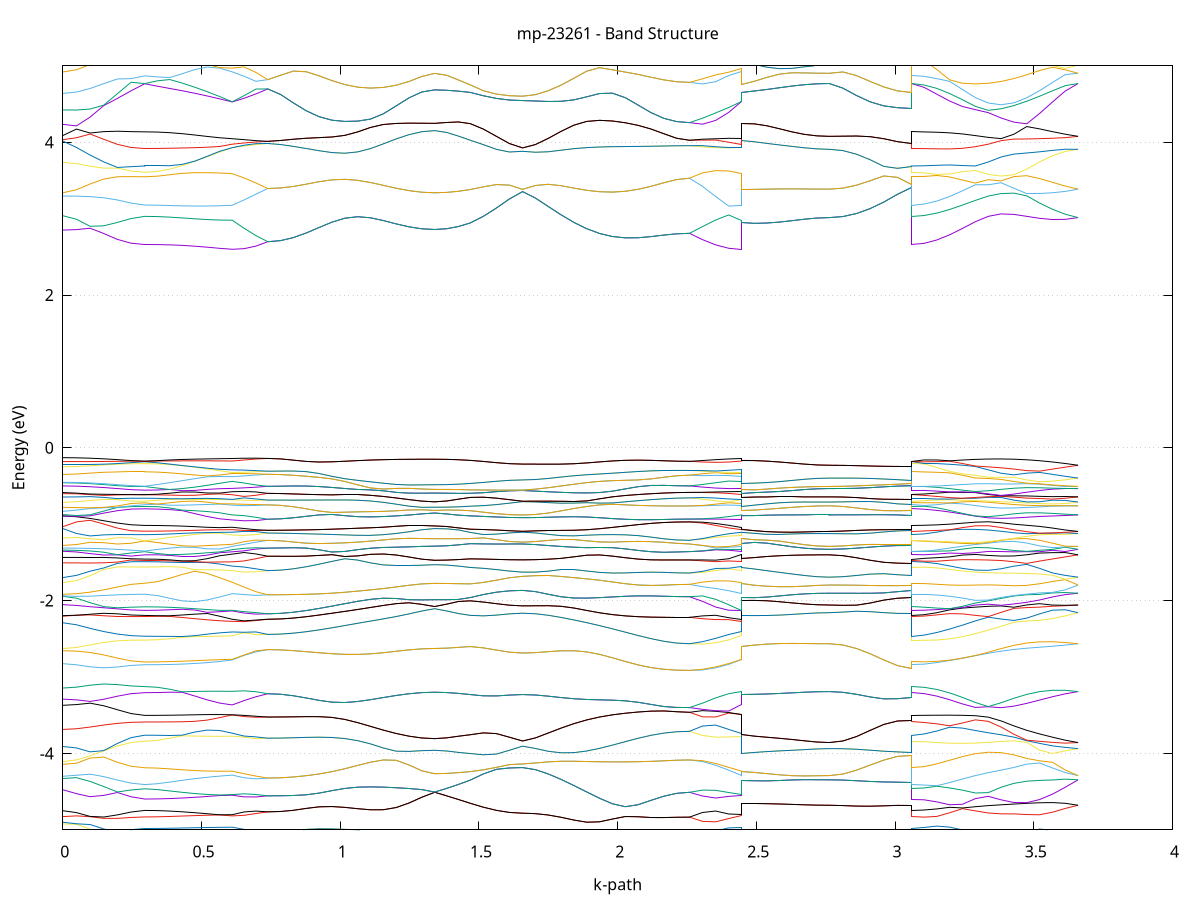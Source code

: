 set title 'mp-23261 - Band Structure'
set xlabel 'k-path'
set ylabel 'Energy (eV)'
set grid y
set yrange [-5:5]
set terminal png size 800,600
set output 'mp-23261_bands_gnuplot.png'
plot '-' using 1:2 with lines notitle, '-' using 1:2 with lines notitle, '-' using 1:2 with lines notitle, '-' using 1:2 with lines notitle, '-' using 1:2 with lines notitle, '-' using 1:2 with lines notitle, '-' using 1:2 with lines notitle, '-' using 1:2 with lines notitle, '-' using 1:2 with lines notitle, '-' using 1:2 with lines notitle, '-' using 1:2 with lines notitle, '-' using 1:2 with lines notitle, '-' using 1:2 with lines notitle, '-' using 1:2 with lines notitle, '-' using 1:2 with lines notitle, '-' using 1:2 with lines notitle, '-' using 1:2 with lines notitle, '-' using 1:2 with lines notitle, '-' using 1:2 with lines notitle, '-' using 1:2 with lines notitle, '-' using 1:2 with lines notitle, '-' using 1:2 with lines notitle, '-' using 1:2 with lines notitle, '-' using 1:2 with lines notitle, '-' using 1:2 with lines notitle, '-' using 1:2 with lines notitle, '-' using 1:2 with lines notitle, '-' using 1:2 with lines notitle, '-' using 1:2 with lines notitle, '-' using 1:2 with lines notitle, '-' using 1:2 with lines notitle, '-' using 1:2 with lines notitle, '-' using 1:2 with lines notitle, '-' using 1:2 with lines notitle, '-' using 1:2 with lines notitle, '-' using 1:2 with lines notitle, '-' using 1:2 with lines notitle, '-' using 1:2 with lines notitle, '-' using 1:2 with lines notitle, '-' using 1:2 with lines notitle, '-' using 1:2 with lines notitle, '-' using 1:2 with lines notitle, '-' using 1:2 with lines notitle, '-' using 1:2 with lines notitle, '-' using 1:2 with lines notitle, '-' using 1:2 with lines notitle, '-' using 1:2 with lines notitle, '-' using 1:2 with lines notitle, '-' using 1:2 with lines notitle, '-' using 1:2 with lines notitle, '-' using 1:2 with lines notitle, '-' using 1:2 with lines notitle, '-' using 1:2 with lines notitle, '-' using 1:2 with lines notitle, '-' using 1:2 with lines notitle, '-' using 1:2 with lines notitle, '-' using 1:2 with lines notitle, '-' using 1:2 with lines notitle, '-' using 1:2 with lines notitle, '-' using 1:2 with lines notitle, '-' using 1:2 with lines notitle, '-' using 1:2 with lines notitle, '-' using 1:2 with lines notitle, '-' using 1:2 with lines notitle, '-' using 1:2 with lines notitle, '-' using 1:2 with lines notitle, '-' using 1:2 with lines notitle, '-' using 1:2 with lines notitle, '-' using 1:2 with lines notitle, '-' using 1:2 with lines notitle, '-' using 1:2 with lines notitle, '-' using 1:2 with lines notitle, '-' using 1:2 with lines notitle, '-' using 1:2 with lines notitle, '-' using 1:2 with lines notitle, '-' using 1:2 with lines notitle, '-' using 1:2 with lines notitle, '-' using 1:2 with lines notitle, '-' using 1:2 with lines notitle, '-' using 1:2 with lines notitle, '-' using 1:2 with lines notitle, '-' using 1:2 with lines notitle, '-' using 1:2 with lines notitle, '-' using 1:2 with lines notitle, '-' using 1:2 with lines notitle, '-' using 1:2 with lines notitle, '-' using 1:2 with lines notitle, '-' using 1:2 with lines notitle, '-' using 1:2 with lines notitle, '-' using 1:2 with lines notitle, '-' using 1:2 with lines notitle, '-' using 1:2 with lines notitle, '-' using 1:2 with lines notitle, '-' using 1:2 with lines notitle, '-' using 1:2 with lines notitle, '-' using 1:2 with lines notitle, '-' using 1:2 with lines notitle, '-' using 1:2 with lines notitle, '-' using 1:2 with lines notitle, '-' using 1:2 with lines notitle, '-' using 1:2 with lines notitle, '-' using 1:2 with lines notitle, '-' using 1:2 with lines notitle, '-' using 1:2 with lines notitle, '-' using 1:2 with lines notitle, '-' using 1:2 with lines notitle, '-' using 1:2 with lines notitle, '-' using 1:2 with lines notitle, '-' using 1:2 with lines notitle, '-' using 1:2 with lines notitle, '-' using 1:2 with lines notitle, '-' using 1:2 with lines notitle, '-' using 1:2 with lines notitle, '-' using 1:2 with lines notitle, '-' using 1:2 with lines notitle, '-' using 1:2 with lines notitle, '-' using 1:2 with lines notitle, '-' using 1:2 with lines notitle, '-' using 1:2 with lines notitle, '-' using 1:2 with lines notitle, '-' using 1:2 with lines notitle, '-' using 1:2 with lines notitle, '-' using 1:2 with lines notitle, '-' using 1:2 with lines notitle, '-' using 1:2 with lines notitle, '-' using 1:2 with lines notitle, '-' using 1:2 with lines notitle, '-' using 1:2 with lines notitle, '-' using 1:2 with lines notitle, '-' using 1:2 with lines notitle, '-' using 1:2 with lines notitle, '-' using 1:2 with lines notitle, '-' using 1:2 with lines notitle, '-' using 1:2 with lines notitle, '-' using 1:2 with lines notitle, '-' using 1:2 with lines notitle, '-' using 1:2 with lines notitle, '-' using 1:2 with lines notitle, '-' using 1:2 with lines notitle, '-' using 1:2 with lines notitle, '-' using 1:2 with lines notitle, '-' using 1:2 with lines notitle, '-' using 1:2 with lines notitle, '-' using 1:2 with lines notitle, '-' using 1:2 with lines notitle, '-' using 1:2 with lines notitle, '-' using 1:2 with lines notitle, '-' using 1:2 with lines notitle, '-' using 1:2 with lines notitle, '-' using 1:2 with lines notitle, '-' using 1:2 with lines notitle, '-' using 1:2 with lines notitle, '-' using 1:2 with lines notitle, '-' using 1:2 with lines notitle, '-' using 1:2 with lines notitle, '-' using 1:2 with lines notitle, '-' using 1:2 with lines notitle, '-' using 1:2 with lines notitle, '-' using 1:2 with lines notitle, '-' using 1:2 with lines notitle
0.000000 -20.237051
0.049227 -20.233051
0.098454 -20.221051
0.147681 -20.201451
0.196909 -20.175251
0.246136 -20.145351
0.295363 -20.127151
0.295363 -20.127151
0.340402 -20.125951
0.385442 -20.122151
0.430481 -20.116051
0.475520 -20.107851
0.520560 -20.097651
0.565599 -20.085851
0.610638 -20.081151
0.610638 -20.081151
0.653369 -20.077751
0.696100 -20.071651
0.738831 -20.063951
0.738831 -20.063951
0.785114 -20.061451
0.831398 -20.054051
0.877681 -20.041951
0.923965 -20.025351
0.970248 -20.004751
1.016532 -19.980751
1.062815 -19.954151
1.109098 -19.925851
1.155382 -19.897351
1.201665 -19.870151
1.247949 -19.846851
1.294232 -19.830151
1.340516 -19.823951
1.340516 -19.823951
1.383247 -19.823651
1.425978 -19.822951
1.468708 -19.822251
1.468708 -19.822251
1.515835 -19.817451
1.562962 -19.812551
1.610089 -19.808251
1.657216 -19.806351
1.657216 -19.806351
1.703500 -19.828851
1.749783 -19.861651
1.796067 -19.896851
1.842350 -19.932651
1.888634 -19.967751
1.934917 -20.001051
1.981200 -20.031551
2.027484 -20.058551
2.073767 -20.081351
2.120051 -20.099551
2.166334 -20.112751
2.212618 -20.120851
2.258901 -20.123551
2.258901 -20.123551
2.306028 -20.122651
2.353155 -20.115051
2.400282 -20.101051
2.447409 -20.081151
2.447409 -19.822251
2.492448 -19.829051
2.537488 -19.837051
2.582527 -19.844651
2.627566 -19.851151
2.672606 -19.856051
2.717645 -19.859051
2.762684 -19.860051
2.762684 -19.860051
2.811911 -19.860451
2.861138 -19.861651
2.910366 -19.863251
2.959593 -19.864851
3.008820 -19.866051
3.058047 -19.866451
3.058047 -20.127151
3.104331 -20.124551
3.150614 -20.116651
3.196897 -20.103851
3.243181 -20.086151
3.289464 -20.064251
3.335748 -20.038451
3.382031 -20.009751
3.428315 -19.979051
3.474598 -19.947751
3.520881 -19.917651
3.567165 -19.891151
3.613448 -19.871051
3.659732 -19.860051
e
0.000000 -19.999351
0.049227 -19.997151
0.098454 -19.990951
0.147681 -19.981351
0.196909 -19.970151
0.246136 -20.019551
0.295363 -20.044551
0.295363 -20.044551
0.340402 -20.042351
0.385442 -20.035751
0.430481 -20.024951
0.475520 -20.009951
0.520560 -20.030851
0.565599 -20.055751
0.610638 -20.072951
0.610638 -20.072951
0.653369 -20.058651
0.696100 -20.057451
0.738831 -20.063951
0.738831 -20.063951
0.785114 -20.061451
0.831398 -20.054051
0.877681 -20.041951
0.923965 -20.025351
0.970248 -20.004751
1.016532 -19.980751
1.062815 -19.954151
1.109098 -19.925851
1.155382 -19.897351
1.201665 -19.870151
1.247949 -19.846851
1.294232 -19.830151
1.340516 -19.823951
1.340516 -19.823951
1.383247 -19.823651
1.425978 -19.822951
1.468708 -19.822251
1.468708 -19.822251
1.515835 -19.817451
1.562962 -19.812551
1.610089 -19.808251
1.657216 -19.806351
1.657216 -19.806351
1.703500 -19.828851
1.749783 -19.861651
1.796067 -19.896851
1.842350 -19.932651
1.888634 -19.967751
1.934917 -20.001051
1.981200 -20.031551
2.027484 -20.058551
2.073767 -20.081351
2.120051 -20.099551
2.166334 -20.112751
2.212618 -20.120851
2.258901 -20.123551
2.258901 -20.123551
2.306028 -20.117851
2.353155 -20.106051
2.400282 -20.089451
2.447409 -20.072951
2.447409 -19.822251
2.492448 -19.829051
2.537488 -19.837051
2.582527 -19.844651
2.627566 -19.851151
2.672606 -19.856051
2.717645 -19.859051
2.762684 -19.860051
2.762684 -19.860051
2.811911 -19.860451
2.861138 -19.861651
2.910366 -19.863251
2.959593 -19.864851
3.008820 -19.866051
3.058047 -19.866451
3.058047 -20.044551
3.104331 -20.042451
3.150614 -20.036351
3.196897 -20.026251
3.243181 -20.012451
3.289464 -19.995251
3.335748 -19.975251
3.382031 -19.953151
3.428315 -19.929951
3.474598 -19.906851
3.520881 -19.885751
3.567165 -19.869051
3.613448 -19.859651
3.659732 -19.860051
e
0.000000 -19.776651
0.049227 -19.799851
0.098454 -19.851751
0.147681 -19.911651
0.196909 -19.969751
0.246136 -19.960451
0.295363 -19.956451
0.295363 -19.956451
0.340402 -19.960151
0.385442 -19.970751
0.430481 -19.987151
0.475520 -20.007551
0.520560 -19.991151
0.565599 -19.968551
0.610638 -19.942651
0.610638 -19.942651
0.653369 -19.945151
0.696100 -19.927751
0.738831 -19.896351
0.738831 -19.896351
0.785114 -19.894651
0.831398 -19.889651
0.877681 -19.881351
0.923965 -19.870251
0.970248 -19.856651
1.016532 -19.841251
1.062815 -19.824851
1.109098 -19.808451
1.155382 -19.793351
1.201665 -19.781051
1.247949 -19.772751
1.294232 -19.768651
1.340516 -19.767651
1.340516 -19.767651
1.383247 -19.768051
1.425978 -19.768951
1.468708 -19.769851
1.468708 -19.769851
1.515835 -19.775451
1.562962 -19.780951
1.610089 -19.785751
1.657216 -19.787851
1.657216 -19.787851
1.703500 -19.769551
1.749783 -19.749151
1.796067 -19.733451
1.842350 -19.722451
1.888634 -19.715751
1.934917 -19.712451
1.981200 -19.711751
2.027484 -19.712751
2.073767 -19.714651
2.120051 -19.716751
2.166334 -19.718651
2.212618 -19.719951
2.258901 -19.720351
2.258901 -19.720351
2.306028 -19.779651
2.353155 -19.841051
2.400282 -19.897551
2.447409 -19.942651
2.447409 -19.769851
2.492448 -19.762151
2.537488 -19.752751
2.582527 -19.743451
2.627566 -19.735351
2.672606 -19.729151
2.717645 -19.725151
2.762684 -19.723851
2.762684 -19.723851
2.811911 -19.723351
2.861138 -19.722051
2.910366 -19.720351
2.959593 -19.718651
3.008820 -19.717451
3.058047 -19.716951
3.058047 -19.956451
3.104331 -19.954051
3.150614 -19.946851
3.196897 -19.935051
3.243181 -19.918951
3.289464 -19.898951
3.335748 -19.875751
3.382031 -19.850251
3.428315 -19.823551
3.474598 -19.796951
3.520881 -19.772451
3.567165 -19.751551
3.613448 -19.735351
3.659732 -19.723851
e
0.000000 -19.583851
0.049227 -19.609351
0.098454 -19.654351
0.147681 -19.698351
0.196909 -19.735251
0.246136 -19.760751
0.295363 -19.770051
0.295363 -19.770051
0.340402 -19.769351
0.385442 -19.767651
0.430481 -19.765951
0.475520 -19.765151
0.520560 -19.765851
0.565599 -19.768451
0.610638 -19.772951
0.610638 -19.772951
0.653369 -19.816151
0.696100 -19.857951
0.738831 -19.896351
0.738831 -19.896351
0.785114 -19.894651
0.831398 -19.889651
0.877681 -19.881351
0.923965 -19.870251
0.970248 -19.856651
1.016532 -19.841251
1.062815 -19.824851
1.109098 -19.808451
1.155382 -19.793351
1.201665 -19.781051
1.247949 -19.772751
1.294232 -19.768651
1.340516 -19.767651
1.340516 -19.767651
1.383247 -19.768051
1.425978 -19.768951
1.468708 -19.769851
1.468708 -19.769851
1.515835 -19.775451
1.562962 -19.780951
1.610089 -19.785751
1.657216 -19.787851
1.657216 -19.787851
1.703500 -19.769551
1.749783 -19.749151
1.796067 -19.733451
1.842350 -19.722451
1.888634 -19.715751
1.934917 -19.712451
1.981200 -19.711751
2.027484 -19.712751
2.073767 -19.714651
2.120051 -19.716751
2.166334 -19.718651
2.212618 -19.719951
2.258901 -19.720351
2.258901 -19.720351
2.306028 -19.680151
2.353155 -19.686151
2.400282 -19.725851
2.447409 -19.772951
2.447409 -19.769851
2.492448 -19.762151
2.537488 -19.752751
2.582527 -19.743451
2.627566 -19.735351
2.672606 -19.729151
2.717645 -19.725151
2.762684 -19.723851
2.762684 -19.723851
2.811911 -19.723351
2.861138 -19.722051
2.910366 -19.720351
2.959593 -19.718651
3.008820 -19.717451
3.058047 -19.716951
3.058047 -19.770051
3.104331 -19.768851
3.150614 -19.765551
3.196897 -19.760151
3.243181 -19.753051
3.289464 -19.744751
3.335748 -19.735751
3.382031 -19.727051
3.428315 -19.719351
3.474598 -19.713651
3.520881 -19.710951
3.567165 -19.711751
3.613448 -19.716051
3.659732 -19.723851
e
0.000000 -19.495951
0.049227 -19.468051
0.098454 -19.401951
0.147681 -19.319751
0.196909 -19.252951
0.246136 -19.190251
0.295363 -19.155251
0.295363 -19.155251
0.340402 -19.165951
0.385442 -19.189751
0.430481 -19.217851
0.475520 -19.246351
0.520560 -19.273851
0.565599 -19.299651
0.610638 -19.323351
0.610638 -19.323351
0.653369 -19.270051
0.696100 -19.215151
0.738831 -19.161251
0.738831 -19.161251
0.785114 -19.162651
0.831398 -19.167151
0.877681 -19.174451
0.923965 -19.184351
0.970248 -19.196651
1.016532 -19.210651
1.062815 -19.225751
1.109098 -19.240751
1.155382 -19.254351
1.201665 -19.264951
1.247949 -19.271151
1.294232 -19.272351
1.340516 -19.271551
1.340516 -19.271551
1.383247 -19.274051
1.425978 -19.279651
1.468708 -19.286151
1.468708 -19.286151
1.515835 -19.286951
1.562962 -19.287751
1.610089 -19.288351
1.657216 -19.288551
1.657216 -19.288551
1.703500 -19.299651
1.749783 -19.320751
1.796067 -19.342051
1.842350 -19.361451
1.888634 -19.378651
1.934917 -19.393651
1.981200 -19.406551
2.027484 -19.417551
2.073767 -19.426551
2.120051 -19.433551
2.166334 -19.438651
2.212618 -19.441751
2.258901 -19.442751
2.258901 -19.442751
2.306028 -19.478551
2.353155 -19.459751
2.400282 -19.399051
2.447409 -19.323351
2.447409 -19.286151
2.492448 -19.295551
2.537488 -19.305651
2.582527 -19.315151
2.627566 -19.323351
2.672606 -19.329551
2.717645 -19.333551
2.762684 -19.334851
2.762684 -19.334851
2.811911 -19.334251
2.861138 -19.332851
2.910366 -19.330751
2.959593 -19.328751
3.008820 -19.327151
3.058047 -19.326551
3.058047 -19.155251
3.104331 -19.158051
3.150614 -19.166251
3.196897 -19.179351
3.243181 -19.196651
3.289464 -19.217551
3.335748 -19.240951
3.382031 -19.265651
3.428315 -19.290251
3.474598 -19.312751
3.520881 -19.330751
3.567165 -19.341751
3.613448 -19.343451
3.659732 -19.334851
e
0.000000 -19.472651
0.049227 -19.442951
0.098454 -19.385051
0.147681 -19.318851
0.196909 -19.229351
0.246136 -19.140851
0.295363 -19.084951
0.295363 -19.084951
0.340402 -19.086451
0.385442 -19.090751
0.430481 -19.097751
0.475520 -19.107351
0.520560 -19.119451
0.565599 -19.133951
0.610638 -19.151051
0.610638 -19.151051
0.653369 -19.112451
0.696100 -19.117051
0.738831 -19.161251
0.738831 -19.161251
0.785114 -19.162651
0.831398 -19.167151
0.877681 -19.174451
0.923965 -19.184351
0.970248 -19.196651
1.016532 -19.210651
1.062815 -19.225751
1.109098 -19.240751
1.155382 -19.254351
1.201665 -19.264951
1.247949 -19.271151
1.294232 -19.272351
1.340516 -19.271551
1.340516 -19.271551
1.383247 -19.274051
1.425978 -19.279651
1.468708 -19.286151
1.468708 -19.286151
1.515835 -19.286951
1.562962 -19.287751
1.610089 -19.288351
1.657216 -19.288551
1.657216 -19.288551
1.703500 -19.299651
1.749783 -19.320751
1.796067 -19.342051
1.842350 -19.361451
1.888634 -19.378651
1.934917 -19.393651
1.981200 -19.406551
2.027484 -19.417551
2.073767 -19.426551
2.120051 -19.433551
2.166334 -19.438651
2.212618 -19.441751
2.258901 -19.442751
2.258901 -19.442751
2.306028 -19.379351
2.353155 -19.305351
2.400282 -19.227251
2.447409 -19.151051
2.447409 -19.286151
2.492448 -19.295551
2.537488 -19.305651
2.582527 -19.315151
2.627566 -19.323351
2.672606 -19.329551
2.717645 -19.333551
2.762684 -19.334851
2.762684 -19.334851
2.811911 -19.334251
2.861138 -19.332851
2.910366 -19.330751
2.959593 -19.328751
3.008820 -19.327151
3.058047 -19.326551
3.058047 -19.084951
3.104331 -19.085751
3.150614 -19.088151
3.196897 -19.092351
3.243181 -19.098551
3.289464 -19.107551
3.335748 -19.132651
3.382031 -19.161551
3.428315 -19.193451
3.474598 -19.226851
3.520881 -19.260051
3.567165 -19.290751
3.613448 -19.316551
3.659732 -19.334851
e
0.000000 -18.847351
0.049227 -18.855851
0.098454 -18.880351
0.147681 -18.918651
0.196909 -18.967151
0.246136 -19.019251
0.295363 -19.050851
0.295363 -19.050851
0.340402 -19.039651
0.385442 -19.014251
0.430481 -18.983751
0.475520 -18.968251
0.520560 -18.962451
0.565599 -18.955951
0.610638 -18.948851
0.610638 -18.948851
0.653369 -18.991351
0.696100 -18.994951
0.738831 -18.962851
0.738831 -18.962851
0.785114 -18.965451
0.831398 -18.973251
0.877681 -18.986151
0.923965 -19.003851
0.970248 -19.026151
1.016532 -19.052451
1.062815 -19.081851
1.109098 -19.113351
1.155382 -19.145451
1.201665 -19.176351
1.247949 -19.203751
1.294232 -19.224451
1.340516 -19.232751
1.340516 -19.232751
1.383247 -19.230151
1.425978 -19.223851
1.468708 -19.216351
1.468708 -19.216351
1.515835 -19.214151
1.562962 -19.211951
1.610089 -19.210451
1.657216 -19.209951
1.657216 -19.209951
1.703500 -19.194251
1.749783 -19.159651
1.796067 -19.116951
1.842350 -19.069951
1.888634 -19.020651
1.934917 -18.971051
1.981200 -18.922951
2.027484 -18.878151
2.073767 -18.838451
2.120051 -18.805451
2.166334 -18.780751
2.212618 -18.765351
2.258901 -18.760151
2.258901 -18.760151
2.306028 -18.784151
2.353155 -18.826751
2.400282 -18.883951
2.447409 -18.948851
2.447409 -19.216351
2.492448 -19.207251
2.537488 -19.197651
2.582527 -19.188751
2.627566 -19.181151
2.672606 -19.175551
2.717645 -19.171951
2.762684 -19.170751
2.762684 -19.170751
2.811911 -19.171251
2.861138 -19.172751
2.910366 -19.174751
2.959593 -19.176851
3.008820 -19.178351
3.058047 -19.178951
3.058047 -19.050851
3.104331 -19.053051
3.150614 -19.059751
3.196897 -19.071051
3.243181 -19.086951
3.289464 -19.106451
3.335748 -19.116051
3.382031 -19.126751
3.428315 -19.138151
3.474598 -19.149351
3.520881 -19.159351
3.567165 -19.167051
3.613448 -19.171251
3.659732 -19.170751
e
0.000000 -18.670851
0.049227 -18.683751
0.098454 -18.720851
0.147681 -18.777951
0.196909 -18.849451
0.246136 -18.927551
0.295363 -18.980151
0.295363 -18.980151
0.340402 -18.979351
0.385442 -18.976951
0.430481 -18.973151
0.475520 -18.951651
0.520560 -18.919651
0.565599 -18.888451
0.610638 -18.858651
0.610638 -18.858651
0.653369 -18.889251
0.696100 -18.924751
0.738831 -18.962851
0.738831 -18.962851
0.785114 -18.965451
0.831398 -18.973251
0.877681 -18.986151
0.923965 -19.003851
0.970248 -19.026151
1.016532 -19.052451
1.062815 -19.081851
1.109098 -19.113351
1.155382 -19.145451
1.201665 -19.176351
1.247949 -19.203751
1.294232 -19.224451
1.340516 -19.232751
1.340516 -19.232751
1.383247 -19.230151
1.425978 -19.223851
1.468708 -19.216351
1.468708 -19.216351
1.515835 -19.214151
1.562962 -19.211951
1.610089 -19.210451
1.657216 -19.209951
1.657216 -19.209951
1.703500 -19.194251
1.749783 -19.159651
1.796067 -19.116951
1.842350 -19.069951
1.888634 -19.020651
1.934917 -18.971051
1.981200 -18.922951
2.027484 -18.878151
2.073767 -18.838451
2.120051 -18.805451
2.166334 -18.780751
2.212618 -18.765351
2.258901 -18.760151
2.258901 -18.760151
2.306028 -18.756751
2.353155 -18.773851
2.400282 -18.809051
2.447409 -18.858651
2.447409 -19.216351
2.492448 -19.207251
2.537488 -19.197651
2.582527 -19.188751
2.627566 -19.181151
2.672606 -19.175551
2.717645 -19.171951
2.762684 -19.170751
2.762684 -19.170751
2.811911 -19.171251
2.861138 -19.172751
2.910366 -19.174751
2.959593 -19.176851
3.008820 -19.178351
3.058047 -19.178951
3.058047 -18.980151
3.104331 -18.982251
3.150614 -18.988551
3.196897 -18.998951
3.243181 -19.012951
3.289464 -19.030351
3.335748 -19.050351
3.382031 -19.072151
3.428315 -19.094851
3.474598 -19.116951
3.520881 -19.136951
3.567165 -19.153351
3.613448 -19.164851
3.659732 -19.170751
e
0.000000 -17.614451
0.049227 -17.610251
0.098454 -17.598751
0.147681 -17.582551
0.196909 -17.565651
0.246136 -17.552551
0.295363 -17.547651
0.295363 -17.547651
0.340402 -17.546951
0.385442 -17.544851
0.430481 -17.541451
0.475520 -17.536851
0.520560 -17.531251
0.565599 -17.525051
0.610638 -17.518651
0.610638 -17.518651
0.653369 -17.497351
0.696100 -17.479751
0.738831 -17.469051
0.738831 -17.469051
0.785114 -17.472551
0.831398 -17.481651
0.877681 -17.494351
0.923965 -17.508051
0.970248 -17.521051
1.016532 -17.531951
1.062815 -17.539751
1.109098 -17.543951
1.155382 -17.544551
1.201665 -17.541851
1.247949 -17.537151
1.294232 -17.532251
1.340516 -17.530051
1.340516 -17.530051
1.383247 -17.532151
1.425978 -17.537151
1.468708 -17.543251
1.468708 -17.543251
1.515835 -17.551451
1.562962 -17.558151
1.610089 -17.562551
1.657216 -17.564051
1.657216 -17.564051
1.703500 -17.562851
1.749783 -17.559751
1.796067 -17.555651
1.842350 -17.551951
1.888634 -17.549751
1.934917 -17.549851
1.981200 -17.552151
2.027484 -17.556051
2.073767 -17.560751
2.120051 -17.565351
2.166334 -17.569151
2.212618 -17.571751
2.258901 -17.572651
2.258901 -17.572651
2.306028 -17.571651
2.353155 -17.559651
2.400282 -17.540251
2.447409 -17.518651
2.447409 -17.543251
2.492448 -17.541051
2.537488 -17.537851
2.582527 -17.534051
2.627566 -17.530051
2.672606 -17.526351
2.717645 -17.523651
2.762684 -17.522651
2.762684 -17.522651
2.811911 -17.522551
2.861138 -17.522351
2.910366 -17.522951
2.959593 -17.524951
3.008820 -17.527651
3.058047 -17.528851
3.058047 -17.547651
3.104331 -17.546851
3.150614 -17.544651
3.196897 -17.540851
3.243181 -17.535651
3.289464 -17.528851
3.335748 -17.536651
3.382031 -17.548151
3.428315 -17.554751
3.474598 -17.556551
3.520881 -17.553551
3.567165 -17.546451
3.613448 -17.535851
3.659732 -17.522651
e
0.000000 -17.523551
0.049227 -17.514751
0.098454 -17.490151
0.147681 -17.454051
0.196909 -17.438851
0.246136 -17.441051
0.295363 -17.442051
0.295363 -17.442051
0.340402 -17.440851
0.385442 -17.437251
0.430481 -17.431551
0.475520 -17.423951
0.520560 -17.440951
0.565599 -17.462251
0.610638 -17.483151
0.610638 -17.483151
0.653369 -17.473151
0.696100 -17.467451
0.738831 -17.469051
0.738831 -17.469051
0.785114 -17.472551
0.831398 -17.481651
0.877681 -17.494351
0.923965 -17.508051
0.970248 -17.521051
1.016532 -17.531951
1.062815 -17.539751
1.109098 -17.543951
1.155382 -17.544551
1.201665 -17.541851
1.247949 -17.537151
1.294232 -17.532251
1.340516 -17.530051
1.340516 -17.530051
1.383247 -17.532151
1.425978 -17.537151
1.468708 -17.543251
1.468708 -17.543251
1.515835 -17.551451
1.562962 -17.558151
1.610089 -17.562551
1.657216 -17.564051
1.657216 -17.564051
1.703500 -17.562851
1.749783 -17.559751
1.796067 -17.555651
1.842350 -17.551951
1.888634 -17.549751
1.934917 -17.549851
1.981200 -17.552151
2.027484 -17.556051
2.073767 -17.560751
2.120051 -17.565351
2.166334 -17.569151
2.212618 -17.571751
2.258901 -17.572651
2.258901 -17.572651
2.306028 -17.561851
2.353155 -17.540851
2.400282 -17.513151
2.447409 -17.483151
2.447409 -17.543251
2.492448 -17.541051
2.537488 -17.537851
2.582527 -17.534051
2.627566 -17.530051
2.672606 -17.526351
2.717645 -17.523651
2.762684 -17.522651
2.762684 -17.522651
2.811911 -17.522551
2.861138 -17.522351
2.910366 -17.522951
2.959593 -17.524951
3.008820 -17.527651
3.058047 -17.528851
3.058047 -17.442051
3.104331 -17.447651
3.150614 -17.462251
3.196897 -17.481551
3.243181 -17.502051
3.289464 -17.520951
3.335748 -17.520651
3.382031 -17.511351
3.428315 -17.501651
3.474598 -17.492351
3.520881 -17.486351
3.567165 -17.493251
3.613448 -17.507951
3.659732 -17.522651
e
0.000000 -17.435351
0.049227 -17.435451
0.098454 -17.435851
0.147681 -17.436951
0.196909 -17.412451
0.246136 -17.372951
0.295363 -17.348151
0.295363 -17.348151
0.340402 -17.360551
0.385442 -17.378551
0.430481 -17.398451
0.475520 -17.419451
0.520560 -17.415151
0.565599 -17.405451
0.610638 -17.395551
0.610638 -17.395551
0.653369 -17.394751
0.696100 -17.391851
0.738831 -17.384951
0.738831 -17.384951
0.785114 -17.385451
0.831398 -17.387651
0.877681 -17.392351
0.923965 -17.399351
0.970248 -17.407851
1.016532 -17.416851
1.062815 -17.425851
1.109098 -17.434751
1.155382 -17.443651
1.201665 -17.452751
1.247949 -17.461551
1.294232 -17.468551
1.340516 -17.471351
1.340516 -17.471351
1.383247 -17.469951
1.425978 -17.466651
1.468708 -17.463751
1.468708 -17.463751
1.515835 -17.463751
1.562962 -17.465551
1.610089 -17.467551
1.657216 -17.468351
1.657216 -17.468351
1.703500 -17.467251
1.749783 -17.463951
1.796067 -17.458051
1.842350 -17.449051
1.888634 -17.436951
1.934917 -17.422051
1.981200 -17.405751
2.027484 -17.390051
2.073767 -17.377051
2.120051 -17.368151
2.166334 -17.363251
2.212618 -17.361151
2.258901 -17.360551
2.258901 -17.360551
2.306028 -17.370051
2.353155 -17.379151
2.400282 -17.387651
2.447409 -17.395551
2.447409 -17.463751
2.492448 -17.462951
2.537488 -17.463351
2.582527 -17.464751
2.627566 -17.466751
2.672606 -17.468951
2.717645 -17.470751
2.762684 -17.471351
2.762684 -17.471351
2.811911 -17.474651
2.861138 -17.482551
2.910366 -17.491451
2.959593 -17.497951
3.008820 -17.500951
3.058047 -17.501651
3.058047 -17.348151
3.104331 -17.352751
3.150614 -17.366251
3.196897 -17.385751
3.243181 -17.407351
3.289464 -17.428251
3.335748 -17.446451
3.382031 -17.460751
3.428315 -17.470651
3.474598 -17.476151
3.520881 -17.477751
3.567165 -17.476451
3.613448 -17.473751
3.659732 -17.471351
e
0.000000 -17.342051
0.049227 -17.341151
0.098454 -17.338451
0.147681 -17.334751
0.196909 -17.331451
0.246136 -17.332151
0.295363 -17.340251
0.295363 -17.340251
0.340402 -17.331151
0.385442 -17.322851
0.430481 -17.318951
0.475520 -17.319451
0.520560 -17.324351
0.565599 -17.332851
0.610638 -17.344051
0.610638 -17.344051
0.653369 -17.358451
0.696100 -17.373151
0.738831 -17.384951
0.738831 -17.384951
0.785114 -17.385451
0.831398 -17.387651
0.877681 -17.392351
0.923965 -17.399351
0.970248 -17.407851
1.016532 -17.416851
1.062815 -17.425851
1.109098 -17.434751
1.155382 -17.443651
1.201665 -17.452751
1.247949 -17.461551
1.294232 -17.468551
1.340516 -17.471351
1.340516 -17.471351
1.383247 -17.469951
1.425978 -17.466651
1.468708 -17.463751
1.468708 -17.463751
1.515835 -17.463751
1.562962 -17.465551
1.610089 -17.467551
1.657216 -17.468351
1.657216 -17.468351
1.703500 -17.467251
1.749783 -17.463951
1.796067 -17.458051
1.842350 -17.449051
1.888634 -17.436951
1.934917 -17.422051
1.981200 -17.405751
2.027484 -17.390051
2.073767 -17.377051
2.120051 -17.368151
2.166334 -17.363251
2.212618 -17.361151
2.258901 -17.360551
2.258901 -17.360551
2.306028 -17.351551
2.353155 -17.344451
2.400282 -17.341451
2.447409 -17.344051
2.447409 -17.463751
2.492448 -17.462951
2.537488 -17.463351
2.582527 -17.464751
2.627566 -17.466751
2.672606 -17.468951
2.717645 -17.470751
2.762684 -17.471351
2.762684 -17.471351
2.811911 -17.474651
2.861138 -17.482551
2.910366 -17.491451
2.959593 -17.497951
3.008820 -17.500951
3.058047 -17.501651
3.058047 -17.340251
3.104331 -17.343051
3.150614 -17.351051
3.196897 -17.362551
3.243181 -17.376451
3.289464 -17.391651
3.335748 -17.407351
3.382031 -17.423251
3.428315 -17.439351
3.474598 -17.455251
3.520881 -17.469251
3.567165 -17.472651
3.613448 -17.470951
3.659732 -17.471351
e
0.000000 -17.241551
0.049227 -17.241351
0.098454 -17.240251
0.147681 -17.237551
0.196909 -17.232651
0.246136 -17.226551
0.295363 -17.223451
0.295363 -17.223451
0.340402 -17.222651
0.385442 -17.220451
0.430481 -17.217351
0.475520 -17.214651
0.520560 -17.213051
0.565599 -17.212551
0.610638 -17.212251
0.610638 -17.212251
0.653369 -17.218751
0.696100 -17.221051
0.738831 -17.217651
0.738831 -17.217651
0.785114 -17.218051
0.831398 -17.218051
0.877681 -17.215651
0.923965 -17.211151
0.970248 -17.205751
1.016532 -17.201251
1.062815 -17.198851
1.109098 -17.198851
1.155382 -17.200851
1.201665 -17.203751
1.247949 -17.206551
1.294232 -17.208351
1.340516 -17.209051
1.340516 -17.209051
1.383247 -17.210551
1.425978 -17.213151
1.468708 -17.213651
1.468708 -17.213651
1.515835 -17.205251
1.562962 -17.193051
1.610089 -17.181151
1.657216 -17.175851
1.657216 -17.175851
1.703500 -17.178351
1.749783 -17.184751
1.796067 -17.192951
1.842350 -17.201351
1.888634 -17.209351
1.934917 -17.216451
1.981200 -17.222151
2.027484 -17.225251
2.073767 -17.224651
2.120051 -17.219751
2.166334 -17.212051
2.212618 -17.204551
2.258901 -17.201451
2.258901 -17.201451
2.306028 -17.206951
2.353155 -17.209551
2.400282 -17.206651
2.447409 -17.212251
2.447409 -17.213651
2.492448 -17.218151
2.537488 -17.222051
2.582527 -17.225151
2.627566 -17.227751
2.672606 -17.229651
2.717645 -17.230751
2.762684 -17.231151
2.762684 -17.231151
2.811911 -17.225751
2.861138 -17.211351
2.910366 -17.191951
2.959593 -17.172451
3.008820 -17.157851
3.058047 -17.152351
3.058047 -17.223451
3.104331 -17.228551
3.150614 -17.227751
3.196897 -17.220651
3.243181 -17.211251
3.289464 -17.202651
3.335748 -17.196551
3.382031 -17.193651
3.428315 -17.194451
3.474598 -17.200251
3.520881 -17.215751
3.567165 -17.226751
3.613448 -17.232051
3.659732 -17.231151
e
0.000000 -17.132151
0.049227 -17.138151
0.098454 -17.152151
0.147681 -17.169151
0.196909 -17.186751
0.246136 -17.203651
0.295363 -17.212451
0.295363 -17.212451
0.340402 -17.211851
0.385442 -17.210151
0.430481 -17.207451
0.475520 -17.204051
0.520560 -17.200451
0.565599 -17.197751
0.610638 -17.197351
0.610638 -17.197351
0.653369 -17.196251
0.696100 -17.208451
0.738831 -17.217651
0.738831 -17.217651
0.785114 -17.218051
0.831398 -17.218051
0.877681 -17.215651
0.923965 -17.211151
0.970248 -17.205751
1.016532 -17.201251
1.062815 -17.198851
1.109098 -17.198851
1.155382 -17.200851
1.201665 -17.203751
1.247949 -17.206551
1.294232 -17.208351
1.340516 -17.209051
1.340516 -17.209051
1.383247 -17.210551
1.425978 -17.213151
1.468708 -17.213651
1.468708 -17.213651
1.515835 -17.205251
1.562962 -17.193051
1.610089 -17.181151
1.657216 -17.175851
1.657216 -17.175851
1.703500 -17.178351
1.749783 -17.184751
1.796067 -17.192951
1.842350 -17.201351
1.888634 -17.209351
1.934917 -17.216451
1.981200 -17.222151
2.027484 -17.225251
2.073767 -17.224651
2.120051 -17.219751
2.166334 -17.212051
2.212618 -17.204551
2.258901 -17.201451
2.258901 -17.201451
2.306028 -17.196551
2.353155 -17.196151
2.400282 -17.202451
2.447409 -17.197351
2.447409 -17.213651
2.492448 -17.218151
2.537488 -17.222051
2.582527 -17.225151
2.627566 -17.227751
2.672606 -17.229651
2.717645 -17.230751
2.762684 -17.231151
2.762684 -17.231151
2.811911 -17.225751
2.861138 -17.211351
2.910366 -17.191951
2.959593 -17.172451
3.008820 -17.157851
3.058047 -17.152351
3.058047 -17.212451
3.104331 -17.199651
3.150614 -17.179251
3.196897 -17.166951
3.243181 -17.162651
3.289464 -17.158051
3.335748 -17.156751
3.382031 -17.165951
3.428315 -17.182551
3.474598 -17.198951
3.520881 -17.206751
3.567165 -17.216251
3.613448 -17.225251
3.659732 -17.231151
e
0.000000 -17.081151
0.049227 -17.083451
0.098454 -17.094951
0.147681 -17.116951
0.196909 -17.143151
0.246136 -17.163851
0.295363 -17.171351
0.295363 -17.171351
0.340402 -17.171651
0.385442 -17.172251
0.430481 -17.172951
0.475520 -17.173551
0.520560 -17.173651
0.565599 -17.172651
0.610638 -17.169251
0.610638 -17.169251
0.653369 -17.174951
0.696100 -17.162451
0.738831 -17.149351
0.738831 -17.149351
0.785114 -17.145451
0.831398 -17.135751
0.877681 -17.123451
0.923965 -17.111051
0.970248 -17.100751
1.016532 -17.095451
1.062815 -17.099351
1.109098 -17.110051
1.155382 -17.122451
1.201665 -17.133851
1.247949 -17.143051
1.294232 -17.148951
1.340516 -17.151051
1.340516 -17.151051
1.383247 -17.147751
1.425978 -17.139851
1.468708 -17.130751
1.468708 -17.130751
1.515835 -17.121551
1.562962 -17.116751
1.610089 -17.117051
1.657216 -17.118451
1.657216 -17.118451
1.703500 -17.117551
1.749783 -17.115951
1.796067 -17.114851
1.842350 -17.114651
1.888634 -17.114451
1.934917 -17.113051
1.981200 -17.110251
2.027484 -17.106251
2.073767 -17.102351
2.120051 -17.100551
2.166334 -17.101951
2.212618 -17.105251
2.258901 -17.106951
2.258901 -17.106951
2.306028 -17.117451
2.353155 -17.128151
2.400282 -17.144551
2.447409 -17.169251
2.447409 -17.130751
2.492448 -17.131151
2.537488 -17.131351
2.582527 -17.131251
2.627566 -17.130751
2.672606 -17.129751
2.717645 -17.128951
2.762684 -17.128551
2.762684 -17.128551
2.811911 -17.130051
2.861138 -17.133851
2.910366 -17.138651
2.959593 -17.143251
3.008820 -17.146351
3.058047 -17.147351
3.058047 -17.171351
3.104331 -17.171151
3.150614 -17.169851
3.196897 -17.158451
3.243181 -17.139751
3.289464 -17.127251
3.335748 -17.133251
3.382031 -17.133951
3.428315 -17.130251
3.474598 -17.126851
3.520881 -17.125651
3.567165 -17.126451
3.613448 -17.127951
3.659732 -17.128551
e
0.000000 -17.070251
0.049227 -17.077951
0.098454 -17.092151
0.147681 -17.109851
0.196909 -17.128351
0.246136 -17.143751
0.295363 -17.150251
0.295363 -17.150251
0.340402 -17.150951
0.385442 -17.152451
0.430481 -17.153951
0.475520 -17.153951
0.520560 -17.151251
0.565599 -17.145351
0.610638 -17.137151
0.610638 -17.137151
0.653369 -17.135651
0.696100 -17.139751
0.738831 -17.149351
0.738831 -17.149351
0.785114 -17.145451
0.831398 -17.135751
0.877681 -17.123451
0.923965 -17.111051
0.970248 -17.100751
1.016532 -17.095451
1.062815 -17.099351
1.109098 -17.110051
1.155382 -17.122451
1.201665 -17.133851
1.247949 -17.143051
1.294232 -17.148951
1.340516 -17.151051
1.340516 -17.151051
1.383247 -17.147751
1.425978 -17.139851
1.468708 -17.130751
1.468708 -17.130751
1.515835 -17.121551
1.562962 -17.116751
1.610089 -17.117051
1.657216 -17.118451
1.657216 -17.118451
1.703500 -17.117551
1.749783 -17.115951
1.796067 -17.114851
1.842350 -17.114651
1.888634 -17.114451
1.934917 -17.113051
1.981200 -17.110251
2.027484 -17.106251
2.073767 -17.102351
2.120051 -17.100551
2.166334 -17.101951
2.212618 -17.105251
2.258901 -17.106951
2.258901 -17.106951
2.306028 -17.107051
2.353155 -17.121851
2.400282 -17.134151
2.447409 -17.137151
2.447409 -17.130751
2.492448 -17.131151
2.537488 -17.131351
2.582527 -17.131251
2.627566 -17.130751
2.672606 -17.129751
2.717645 -17.128951
2.762684 -17.128551
2.762684 -17.128551
2.811911 -17.130051
2.861138 -17.133851
2.910366 -17.138651
2.959593 -17.143251
3.008820 -17.146351
3.058047 -17.147351
3.058047 -17.150251
3.104331 -17.147251
3.150614 -17.139951
3.196897 -17.131551
3.243181 -17.125951
3.289464 -17.124651
3.335748 -17.114651
3.382031 -17.110651
3.428315 -17.112051
3.474598 -17.116651
3.520881 -17.121751
3.567165 -17.125751
3.613448 -17.127851
3.659732 -17.128551
e
0.000000 -17.063351
0.049227 -17.058951
0.098454 -17.053851
0.147681 -17.049351
0.196909 -17.045551
0.246136 -17.042951
0.295363 -17.042051
0.295363 -17.042051
0.340402 -17.041651
0.385442 -17.040351
0.430481 -17.038351
0.475520 -17.035351
0.520560 -17.031651
0.565599 -17.027351
0.610638 -17.022751
0.610638 -17.022751
0.653369 -17.015151
0.696100 -17.006451
0.738831 -16.998951
0.738831 -16.998951
0.785114 -17.001051
0.831398 -17.007051
0.877681 -17.016451
0.923965 -17.028051
0.970248 -17.040151
1.016532 -17.049151
1.062815 -17.049851
1.109098 -17.043351
1.155382 -17.033851
1.201665 -17.023851
1.247949 -17.014551
1.294232 -17.007651
1.340516 -17.004851
1.340516 -17.004851
1.383247 -17.007451
1.425978 -17.014051
1.468708 -17.022251
1.468708 -17.022251
1.515835 -17.029351
1.562962 -17.034451
1.610089 -17.036351
1.657216 -17.036451
1.657216 -17.036451
1.703500 -17.035851
1.749783 -17.033951
1.796067 -17.031351
1.842350 -17.029051
1.888634 -17.027951
1.934917 -17.028851
1.981200 -17.031851
2.027484 -17.036351
2.073767 -17.041551
2.120051 -17.045751
2.166334 -17.047851
2.212618 -17.048051
2.258901 -17.047951
2.258901 -17.047951
2.306028 -17.047251
2.353155 -17.036251
2.400282 -17.027151
2.447409 -17.022751
2.447409 -17.022251
2.492448 -17.026351
2.537488 -17.031551
2.582527 -17.037451
2.627566 -17.043251
2.672606 -17.048251
2.717645 -17.051751
2.762684 -17.052951
2.762684 -17.052951
2.811911 -17.051851
2.861138 -17.049151
2.910366 -17.045651
2.959593 -17.042451
3.008820 -17.040151
3.058047 -17.039251
3.058047 -17.042051
3.104331 -17.043751
3.150614 -17.048851
3.196897 -17.055951
3.243181 -17.062851
3.289464 -17.066351
3.335748 -17.066451
3.382031 -17.066751
3.428315 -17.068251
3.474598 -17.069551
3.520881 -17.068551
3.567165 -17.064751
3.613448 -17.059151
3.659732 -17.052951
e
0.000000 -17.016451
0.049227 -17.015651
0.098454 -17.010151
0.147681 -16.999351
0.196909 -16.987051
0.246136 -16.977051
0.295363 -16.976551
0.295363 -16.976551
0.340402 -16.975651
0.385442 -16.977551
0.430481 -16.982551
0.475520 -16.988351
0.520560 -16.994451
0.565599 -17.000651
0.610638 -17.006651
0.610638 -17.006651
0.653369 -16.999951
0.696100 -16.996651
0.738831 -16.998951
0.738831 -16.998951
0.785114 -17.001051
0.831398 -17.007051
0.877681 -17.016451
0.923965 -17.028051
0.970248 -17.040151
1.016532 -17.049151
1.062815 -17.049851
1.109098 -17.043351
1.155382 -17.033851
1.201665 -17.023851
1.247949 -17.014551
1.294232 -17.007651
1.340516 -17.004851
1.340516 -17.004851
1.383247 -17.007451
1.425978 -17.014051
1.468708 -17.022251
1.468708 -17.022251
1.515835 -17.029351
1.562962 -17.034451
1.610089 -17.036351
1.657216 -17.036451
1.657216 -17.036451
1.703500 -17.035851
1.749783 -17.033951
1.796067 -17.031351
1.842350 -17.029051
1.888634 -17.027951
1.934917 -17.028851
1.981200 -17.031851
2.027484 -17.036351
2.073767 -17.041551
2.120051 -17.045751
2.166334 -17.047851
2.212618 -17.048051
2.258901 -17.047951
2.258901 -17.047951
2.306028 -17.040851
2.353155 -17.033151
2.400282 -17.021351
2.447409 -17.006651
2.447409 -17.022251
2.492448 -17.026351
2.537488 -17.031551
2.582527 -17.037451
2.627566 -17.043251
2.672606 -17.048251
2.717645 -17.051751
2.762684 -17.052951
2.762684 -17.052951
2.811911 -17.051851
2.861138 -17.049151
2.910366 -17.045651
2.959593 -17.042451
3.008820 -17.040151
3.058047 -17.039251
3.058047 -16.976551
3.104331 -16.977151
3.150614 -16.980751
3.196897 -16.987651
3.243181 -16.996651
3.289464 -17.006651
3.335748 -17.016351
3.382031 -17.024251
3.428315 -17.029751
3.474598 -17.033751
3.520881 -17.037351
3.567165 -17.041751
3.613448 -17.046951
3.659732 -17.052951
e
0.000000 -16.987751
0.049227 -16.986551
0.098454 -16.983851
0.147681 -16.980851
0.196909 -16.978451
0.246136 -16.976851
0.295363 -16.972551
0.295363 -16.972551
0.340402 -16.973851
0.385442 -16.973251
0.430481 -16.969851
0.475520 -16.965851
0.520560 -16.961951
0.565599 -16.958551
0.610638 -16.956051
0.610638 -16.956051
0.653369 -16.960051
0.696100 -16.963251
0.738831 -16.963951
0.738831 -16.963951
0.785114 -16.963851
0.831398 -16.963651
0.877681 -16.963251
0.923965 -16.962851
0.970248 -16.962351
1.016532 -16.961751
1.062815 -16.961351
1.109098 -16.961551
1.155382 -16.962551
1.201665 -16.964451
1.247949 -16.967351
1.294232 -16.970251
1.340516 -16.971551
1.340516 -16.971551
1.383247 -16.970351
1.425978 -16.967951
1.468708 -16.965751
1.468708 -16.965751
1.515835 -16.968451
1.562962 -16.972351
1.610089 -16.975951
1.657216 -16.977551
1.657216 -16.977551
1.703500 -16.976751
1.749783 -16.974451
1.796067 -16.970651
1.842350 -16.965551
1.888634 -16.959451
1.934917 -16.953051
1.981200 -16.946851
2.027484 -16.941551
2.073767 -16.937551
2.120051 -16.934951
2.166334 -16.933451
2.212618 -16.932751
2.258901 -16.932651
2.258901 -16.932651
2.306028 -16.936851
2.353155 -16.942751
2.400282 -16.949351
2.447409 -16.956051
2.447409 -16.965751
2.492448 -16.960951
2.537488 -16.955851
2.582527 -16.951051
2.627566 -16.947051
2.672606 -16.943951
2.717645 -16.941951
2.762684 -16.941351
2.762684 -16.941351
2.811911 -16.943251
2.861138 -16.948951
2.910366 -16.957351
2.959593 -16.967051
3.008820 -16.975151
3.058047 -16.978451
3.058047 -16.972551
3.104331 -16.972751
3.150614 -16.971751
3.196897 -16.968851
3.243181 -16.964951
3.289464 -16.971051
3.335748 -16.975151
3.382031 -16.975351
3.428315 -16.971551
3.474598 -16.965251
3.520881 -16.958051
3.567165 -16.951251
3.613448 -16.945551
3.659732 -16.941351
e
0.000000 -16.952451
0.049227 -16.950651
0.098454 -16.946851
0.147681 -16.943951
0.196909 -16.943451
0.246136 -16.945051
0.295363 -16.946451
0.295363 -16.946451
0.340402 -16.945751
0.385442 -16.943951
0.430481 -16.942051
0.475520 -16.940651
0.520560 -16.940051
0.565599 -16.940651
0.610638 -16.942451
0.610638 -16.942451
0.653369 -16.951351
0.696100 -16.959651
0.738831 -16.963951
0.738831 -16.963951
0.785114 -16.963851
0.831398 -16.963651
0.877681 -16.963251
0.923965 -16.962851
0.970248 -16.962351
1.016532 -16.961751
1.062815 -16.961351
1.109098 -16.961551
1.155382 -16.962551
1.201665 -16.964451
1.247949 -16.967351
1.294232 -16.970251
1.340516 -16.971551
1.340516 -16.971551
1.383247 -16.970351
1.425978 -16.967951
1.468708 -16.965751
1.468708 -16.965751
1.515835 -16.968451
1.562962 -16.972351
1.610089 -16.975951
1.657216 -16.977551
1.657216 -16.977551
1.703500 -16.976751
1.749783 -16.974451
1.796067 -16.970651
1.842350 -16.965551
1.888634 -16.959451
1.934917 -16.953051
1.981200 -16.946851
2.027484 -16.941551
2.073767 -16.937551
2.120051 -16.934951
2.166334 -16.933451
2.212618 -16.932751
2.258901 -16.932651
2.258901 -16.932651
2.306028 -16.930851
2.353155 -16.931851
2.400282 -16.935751
2.447409 -16.942451
2.447409 -16.965751
2.492448 -16.960951
2.537488 -16.955851
2.582527 -16.951051
2.627566 -16.947051
2.672606 -16.943951
2.717645 -16.941951
2.762684 -16.941351
2.762684 -16.941351
2.811911 -16.943251
2.861138 -16.948951
2.910366 -16.957351
2.959593 -16.967051
3.008820 -16.975151
3.058047 -16.978451
3.058047 -16.946451
3.104331 -16.947851
3.150614 -16.951751
3.196897 -16.957651
3.243181 -16.964651
3.289464 -16.960151
3.335748 -16.955151
3.382031 -16.950051
3.428315 -16.945451
3.474598 -16.941651
3.520881 -16.939151
3.567165 -16.938151
3.613448 -16.938851
3.659732 -16.941351
e
0.000000 -12.593651
0.049227 -12.583751
0.098454 -12.554051
0.147681 -12.505651
0.196909 -12.440851
0.246136 -12.367151
0.295363 -12.322251
0.295363 -12.322251
0.340402 -12.322351
0.385442 -12.323751
0.430481 -12.343151
0.475520 -12.367051
0.520560 -12.393451
0.565599 -12.420751
0.610638 -12.447451
0.610638 -12.447451
0.653369 -12.431751
0.696100 -12.408051
0.738831 -12.377951
0.738831 -12.377951
0.785114 -12.371651
0.831398 -12.353251
0.877681 -12.323051
0.923965 -12.282151
0.970248 -12.231651
1.016532 -12.173351
1.062815 -12.109151
1.109098 -12.041351
1.155382 -11.972451
1.201665 -11.905851
1.247949 -11.845451
1.294232 -11.797951
1.340516 -11.777551
1.340516 -11.777551
1.383247 -11.777851
1.425978 -11.779251
1.468708 -11.782251
1.468708 -11.782251
1.515835 -11.775451
1.562962 -11.770151
1.610089 -11.766751
1.657216 -11.765651
1.657216 -11.765651
1.703500 -11.804151
1.749783 -11.873151
1.796067 -11.950451
1.842350 -12.030751
1.888634 -12.110551
1.934917 -12.186951
1.981200 -12.257751
2.027484 -12.320851
2.073767 -12.374751
2.120051 -12.417951
2.166334 -12.449551
2.212618 -12.468751
2.258901 -12.475251
2.258901 -12.475251
2.306028 -12.490051
2.353155 -12.490151
2.400282 -12.475551
2.447409 -12.447451
2.447409 -11.782251
2.492448 -11.800551
2.537488 -11.820051
2.582527 -11.837451
2.627566 -11.851651
2.672606 -11.862051
2.717645 -11.868351
2.762684 -11.870451
2.762684 -11.870451
2.811911 -11.871851
2.861138 -11.875651
2.910366 -11.880751
2.959593 -11.885751
3.008820 -11.889451
3.058047 -11.890751
3.058047 -12.322251
3.104331 -12.321451
3.150614 -12.311551
3.196897 -12.289651
3.243181 -12.256151
3.289464 -12.212151
3.335748 -12.159651
3.382031 -12.101351
3.428315 -12.040851
3.474598 -11.982751
3.520881 -11.932451
3.567165 -11.901851
3.613448 -11.880851
3.659732 -11.870451
e
0.000000 -12.352951
0.049227 -12.350351
0.098454 -12.342951
0.147681 -12.332051
0.196909 -12.320051
0.246136 -12.310351
0.295363 -12.306651
0.295363 -12.306651
0.340402 -12.311151
0.385442 -12.322551
0.430481 -12.322851
0.475520 -12.323151
0.520560 -12.323451
0.565599 -12.323651
0.610638 -12.323751
0.610638 -12.323751
0.653369 -12.322551
0.696100 -12.345951
0.738831 -12.377951
0.738831 -12.377951
0.785114 -12.371651
0.831398 -12.353251
0.877681 -12.323051
0.923965 -12.282151
0.970248 -12.231651
1.016532 -12.173351
1.062815 -12.109151
1.109098 -12.041351
1.155382 -11.972451
1.201665 -11.905851
1.247949 -11.845451
1.294232 -11.797951
1.340516 -11.777551
1.340516 -11.777551
1.383247 -11.777851
1.425978 -11.779251
1.468708 -11.782251
1.468708 -11.782251
1.515835 -11.775451
1.562962 -11.770151
1.610089 -11.766751
1.657216 -11.765651
1.657216 -11.765651
1.703500 -11.804151
1.749783 -11.873151
1.796067 -11.950451
1.842350 -12.030751
1.888634 -12.110551
1.934917 -12.186951
1.981200 -12.257751
2.027484 -12.320851
2.073767 -12.374751
2.120051 -12.417951
2.166334 -12.449551
2.212618 -12.468751
2.258901 -12.475251
2.258901 -12.475251
2.306028 -12.446351
2.353155 -12.405851
2.400282 -12.359451
2.447409 -12.323751
2.447409 -11.782251
2.492448 -11.800551
2.537488 -11.820051
2.582527 -11.837451
2.627566 -11.851651
2.672606 -11.862051
2.717645 -11.868351
2.762684 -11.870451
2.762684 -11.870451
2.811911 -11.871851
2.861138 -11.875651
2.910366 -11.880751
2.959593 -11.885751
3.008820 -11.889451
3.058047 -11.890751
3.058047 -12.306651
3.104331 -12.294351
3.150614 -12.265051
3.196897 -12.223051
3.243181 -12.169851
3.289464 -12.107251
3.335748 -12.049351
3.382031 -12.022251
3.428315 -11.992151
3.474598 -11.960651
3.520881 -11.929651
3.567165 -11.895251
3.613448 -11.874451
3.659732 -11.870451
e
0.000000 -11.480451
0.049227 -11.536451
0.098454 -11.661151
0.147681 -11.804151
0.196909 -11.943251
0.246136 -12.063251
0.295363 -12.123951
0.295363 -12.123951
0.340402 -12.121551
0.385442 -12.114451
0.430481 -12.102551
0.475520 -12.085551
0.520560 -12.063551
0.565599 -12.036151
0.610638 -12.003251
0.610638 -12.003251
0.653369 -11.997751
0.696100 -11.952351
0.738831 -11.883951
0.738831 -11.883951
0.785114 -11.880451
0.831398 -11.870051
0.877681 -11.853251
0.923965 -11.830551
0.970248 -11.803251
1.016532 -11.772651
1.062815 -11.741051
1.109098 -11.711251
1.155382 -11.686651
1.201665 -11.671051
1.247949 -11.667051
1.294232 -11.673651
1.340516 -11.680051
1.340516 -11.680051
1.383247 -11.678851
1.425978 -11.675051
1.468708 -11.668451
1.468708 -11.668451
1.515835 -11.675551
1.562962 -11.680951
1.610089 -11.684551
1.657216 -11.685751
1.657216 -11.685751
1.703500 -11.656951
1.749783 -11.616151
1.796067 -11.582851
1.842350 -11.558551
1.888634 -11.542451
1.934917 -11.532851
1.981200 -11.528251
2.027484 -11.526951
2.073767 -11.527751
2.120051 -11.529551
2.166334 -11.531351
2.212618 -11.532751
2.258901 -11.533251
2.258901 -11.533251
2.306028 -11.671951
2.353155 -11.806851
2.400282 -11.923751
2.447409 -12.003251
2.447409 -11.668451
2.492448 -11.641951
2.537488 -11.611051
2.582527 -11.580451
2.627566 -11.552951
2.672606 -11.531051
2.717645 -11.516851
2.762684 -11.511951
2.762684 -11.511951
2.811911 -11.511251
2.861138 -11.509351
2.910366 -11.506751
2.959593 -11.504151
3.008820 -11.502251
3.058047 -11.501551
3.058047 -12.123951
3.104331 -12.122051
3.150614 -12.116151
3.196897 -12.106051
3.243181 -12.091551
3.289464 -12.072651
3.335748 -12.036951
3.382031 -11.960951
3.428315 -11.881651
3.474598 -11.800951
3.520881 -11.720951
3.567165 -11.643751
3.613448 -11.572551
3.659732 -11.511951
e
0.000000 -11.319251
0.049227 -11.402951
0.098454 -11.509451
0.147681 -11.601451
0.196909 -11.672751
0.246136 -11.718351
0.295363 -11.734251
0.295363 -11.734251
0.340402 -11.730451
0.385442 -11.719951
0.430481 -11.704251
0.475520 -11.685751
0.520560 -11.666451
0.565599 -11.648251
0.610638 -11.632151
0.610638 -11.632151
0.653369 -11.719151
0.696100 -11.804251
0.738831 -11.883951
0.738831 -11.883951
0.785114 -11.880451
0.831398 -11.870051
0.877681 -11.853251
0.923965 -11.830551
0.970248 -11.803251
1.016532 -11.772651
1.062815 -11.741051
1.109098 -11.711251
1.155382 -11.686651
1.201665 -11.671051
1.247949 -11.667051
1.294232 -11.673651
1.340516 -11.680051
1.340516 -11.680051
1.383247 -11.678851
1.425978 -11.675051
1.468708 -11.668451
1.468708 -11.668451
1.515835 -11.675551
1.562962 -11.680951
1.610089 -11.684551
1.657216 -11.685751
1.657216 -11.685751
1.703500 -11.656951
1.749783 -11.616151
1.796067 -11.582851
1.842350 -11.558551
1.888634 -11.542451
1.934917 -11.532851
1.981200 -11.528251
2.027484 -11.526951
2.073767 -11.527751
2.120051 -11.529551
2.166334 -11.531351
2.212618 -11.532751
2.258901 -11.533251
2.258901 -11.533251
2.306028 -11.422251
2.353155 -11.420351
2.400282 -11.516851
2.447409 -11.632151
2.447409 -11.668451
2.492448 -11.641951
2.537488 -11.611051
2.582527 -11.580451
2.627566 -11.552951
2.672606 -11.531051
2.717645 -11.516851
2.762684 -11.511951
2.762684 -11.511951
2.811911 -11.511251
2.861138 -11.509351
2.910366 -11.506751
2.959593 -11.504151
3.008820 -11.502251
3.058047 -11.501551
3.058047 -11.734251
3.104331 -11.729051
3.150614 -11.713851
3.196897 -11.689551
3.243181 -11.657351
3.289464 -11.619251
3.335748 -11.577351
3.382031 -11.534551
3.428315 -11.494651
3.474598 -11.462451
3.520881 -11.443751
3.567165 -11.444351
3.613448 -11.467551
3.659732 -11.511951
e
0.000000 -11.214351
0.049227 -11.118751
0.098454 -10.976251
0.147681 -10.823951
0.196909 -10.667451
0.246136 -10.511351
0.295363 -10.384651
0.295363 -10.384651
0.340402 -10.438451
0.385442 -10.506051
0.430481 -10.566351
0.475520 -10.617451
0.520560 -10.658851
0.565599 -10.690751
0.610638 -10.713651
0.610638 -10.713651
0.653369 -10.573051
0.696100 -10.427451
0.738831 -10.281351
0.738831 -10.281351
0.785114 -10.286851
0.831398 -10.303051
0.877681 -10.328851
0.923965 -10.362751
0.970248 -10.402451
1.016532 -10.445151
1.062815 -10.487651
1.109098 -10.525851
1.155382 -10.555451
1.201665 -10.572051
1.247949 -10.572251
1.294232 -10.555651
1.340516 -10.536551
1.340516 -10.536551
1.383247 -10.559151
1.425978 -10.594751
1.468708 -10.628451
1.468708 -10.628451
1.515835 -10.646351
1.562962 -10.660251
1.610089 -10.668951
1.657216 -10.671851
1.657216 -10.671851
1.703500 -10.683051
1.749783 -10.709451
1.796067 -10.740851
1.842350 -10.771651
1.888634 -10.800151
1.934917 -10.825851
1.981200 -10.848551
2.027484 -10.868251
2.073767 -10.884851
2.120051 -10.898051
2.166334 -10.907751
2.212618 -10.913651
2.258901 -10.915651
2.258901 -10.915651
2.306028 -11.029151
2.353155 -11.014051
2.400282 -10.882151
2.447409 -10.713651
2.447409 -10.628451
2.492448 -10.652651
2.537488 -10.679251
2.582527 -10.705651
2.627566 -10.729351
2.672606 -10.748451
2.717645 -10.760851
2.762684 -10.765151
2.762684 -10.765151
2.811911 -10.762151
2.861138 -10.753951
2.910366 -10.742551
2.959593 -10.730851
3.008820 -10.722051
3.058047 -10.718751
3.058047 -10.384651
3.104331 -10.391351
3.150614 -10.410851
3.196897 -10.441751
3.243181 -10.481851
3.289464 -10.528251
3.335748 -10.577851
3.382031 -10.627051
3.428315 -10.672351
3.474598 -10.710551
3.520881 -10.738851
3.567165 -10.756451
3.613448 -10.764651
3.659732 -10.765151
e
0.000000 -10.858251
0.049227 -10.792251
0.098454 -10.637651
0.147681 -10.445051
0.196909 -10.237151
0.246136 -10.205051
0.295363 -10.323551
0.295363 -10.323551
0.340402 -10.262051
0.385442 -10.171151
0.430481 -10.072751
0.475520 -10.001751
0.520560 -10.058251
0.565599 -10.123951
0.610638 -10.197751
0.610638 -10.197751
0.653369 -10.116851
0.696100 -10.150251
0.738831 -10.281351
0.738831 -10.281351
0.785114 -10.286851
0.831398 -10.303051
0.877681 -10.328851
0.923965 -10.362751
0.970248 -10.402451
1.016532 -10.445151
1.062815 -10.487651
1.109098 -10.525851
1.155382 -10.555451
1.201665 -10.572051
1.247949 -10.572251
1.294232 -10.555651
1.340516 -10.536551
1.340516 -10.536551
1.383247 -10.559151
1.425978 -10.594751
1.468708 -10.628451
1.468708 -10.628451
1.515835 -10.646351
1.562962 -10.660251
1.610089 -10.668951
1.657216 -10.671851
1.657216 -10.671851
1.703500 -10.683051
1.749783 -10.709451
1.796067 -10.740851
1.842350 -10.771651
1.888634 -10.800151
1.934917 -10.825851
1.981200 -10.848551
2.027484 -10.868251
2.073767 -10.884851
2.120051 -10.898051
2.166334 -10.907751
2.212618 -10.913651
2.258901 -10.915651
2.258901 -10.915651
2.306028 -10.753851
2.353155 -10.573551
2.400282 -10.384951
2.447409 -10.197751
2.447409 -10.628451
2.492448 -10.652651
2.537488 -10.679251
2.582527 -10.705651
2.627566 -10.729351
2.672606 -10.748451
2.717645 -10.760851
2.762684 -10.765151
2.762684 -10.765151
2.811911 -10.762151
2.861138 -10.753951
2.910366 -10.742551
2.959593 -10.730851
3.008820 -10.722051
3.058047 -10.718751
3.058047 -10.323551
3.104331 -10.328751
3.150614 -10.344351
3.196897 -10.369851
3.243181 -10.404551
3.289464 -10.447451
3.335748 -10.497051
3.382031 -10.551151
3.428315 -10.606751
3.474598 -10.659651
3.520881 -10.704851
3.567165 -10.738051
3.613448 -10.757351
3.659732 -10.765151
e
0.000000 -9.802151
0.049227 -9.820951
0.098454 -9.875651
0.147681 -9.962051
0.196909 -10.074251
0.246136 -10.029551
0.295363 -9.892951
0.295363 -9.892951
0.340402 -9.900151
0.385442 -9.921451
0.430481 -9.955751
0.475520 -9.969051
0.520560 -9.861751
0.565599 -9.752351
0.610638 -9.763951
0.610638 -9.763951
0.653369 -9.891351
0.696100 -9.912651
0.738831 -9.843651
0.738831 -9.843651
0.785114 -9.849351
0.831398 -9.866251
0.877681 -9.894251
0.923965 -9.932751
0.970248 -9.981051
1.016532 -10.038151
1.062815 -10.102751
1.109098 -10.172951
1.155382 -10.246451
1.201665 -10.320251
1.247949 -10.390551
1.294232 -10.451951
1.340516 -10.486451
1.340516 -10.486451
1.383247 -10.464351
1.425978 -10.430351
1.468708 -10.399151
1.468708 -10.399151
1.515835 -10.380451
1.562962 -10.366051
1.610089 -10.356951
1.657216 -10.353851
1.657216 -10.353851
1.703500 -10.331151
1.749783 -10.270751
1.796067 -10.185751
1.842350 -10.085451
1.888634 -9.976151
1.934917 -9.863051
1.981200 -9.750851
2.027484 -9.644351
2.073767 -9.548251
2.120051 -9.467251
2.166334 -9.405551
2.212618 -9.366951
2.258901 -9.353751
2.258901 -9.353751
2.306028 -9.399651
2.353155 -9.490751
2.400282 -9.617251
2.447409 -9.763951
2.447409 -10.399151
2.492448 -10.381651
2.537488 -10.364751
2.582527 -10.349751
2.627566 -10.337651
2.672606 -10.328851
2.717645 -10.323451
2.762684 -10.321651
2.762684 -10.321651
2.811911 -10.324251
2.861138 -10.331651
2.910366 -10.341951
2.959593 -10.352651
3.008820 -10.360751
3.058047 -10.363751
3.058047 -9.892951
3.104331 -9.898251
3.150614 -9.913851
3.196897 -9.939451
3.243181 -9.974151
3.289464 -10.016851
3.335748 -10.065951
3.382031 -10.119351
3.428315 -10.174551
3.474598 -10.228151
3.520881 -10.275551
3.567165 -10.311151
3.613448 -10.328351
3.659732 -10.321651
e
0.000000 -8.868851
0.049227 -8.905151
0.098454 -9.006951
0.147681 -9.157951
0.196909 -9.340151
0.246136 -9.534451
0.295363 -9.666951
0.295363 -9.666951
0.340402 -9.668951
0.385442 -9.674851
0.430481 -9.685051
0.475520 -9.699651
0.520560 -9.718251
0.565599 -9.740051
0.610638 -9.642451
0.610638 -9.642451
0.653369 -9.698551
0.696100 -9.767051
0.738831 -9.843651
0.738831 -9.843651
0.785114 -9.849351
0.831398 -9.866251
0.877681 -9.894251
0.923965 -9.932751
0.970248 -9.981051
1.016532 -10.038151
1.062815 -10.102751
1.109098 -10.172951
1.155382 -10.246451
1.201665 -10.320251
1.247949 -10.390551
1.294232 -10.451951
1.340516 -10.486451
1.340516 -10.486451
1.383247 -10.464351
1.425978 -10.430351
1.468708 -10.399151
1.468708 -10.399151
1.515835 -10.380451
1.562962 -10.366051
1.610089 -10.356951
1.657216 -10.353851
1.657216 -10.353851
1.703500 -10.331151
1.749783 -10.270751
1.796067 -10.185751
1.842350 -10.085451
1.888634 -9.976151
1.934917 -9.863051
1.981200 -9.750851
2.027484 -9.644351
2.073767 -9.548251
2.120051 -9.467251
2.166334 -9.405551
2.212618 -9.366951
2.258901 -9.353751
2.258901 -9.353751
2.306028 -9.358651
2.353155 -9.413351
2.400282 -9.511151
2.447409 -9.642451
2.447409 -10.399151
2.492448 -10.381651
2.537488 -10.364751
2.582527 -10.349751
2.627566 -10.337651
2.672606 -10.328851
2.717645 -10.323451
2.762684 -10.321651
2.762684 -10.321651
2.811911 -10.324251
2.861138 -10.331651
2.910366 -10.341951
2.959593 -10.352651
3.008820 -10.360751
3.058047 -10.363751
3.058047 -9.666951
3.104331 -9.672851
3.150614 -9.690551
3.196897 -9.719851
3.243181 -9.760551
3.289464 -9.811951
3.335748 -9.873151
3.382031 -9.942451
3.428315 -10.017351
3.474598 -10.094551
3.520881 -10.169651
3.567165 -10.237051
3.613448 -10.289951
3.659732 -10.321651
e
0.000000 -7.040151
0.049227 -7.035051
0.098454 -7.020451
0.147681 -6.998651
0.196909 -6.974251
0.246136 -6.953951
0.295363 -6.945851
0.295363 -6.945851
0.340402 -6.944051
0.385442 -6.938851
0.430481 -6.930551
0.475520 -6.919451
0.520560 -6.906151
0.565599 -6.891451
0.610638 -6.875951
0.610638 -6.875951
0.653369 -6.855651
0.696100 -6.847051
0.738831 -6.845051
0.738831 -6.845051
0.785114 -6.841851
0.831398 -6.833351
0.877681 -6.821451
0.923965 -6.809551
0.970248 -6.801251
1.016532 -6.799751
1.062815 -6.806251
1.109098 -6.819751
1.155382 -6.837051
1.201665 -6.854751
1.247949 -6.869551
1.294232 -6.879251
1.340516 -6.882651
1.340516 -6.882651
1.383247 -6.881351
1.425978 -6.876951
1.468708 -6.868451
1.468708 -6.868451
1.515835 -6.846751
1.562962 -6.817451
1.610089 -6.785851
1.657216 -6.769051
1.657216 -6.769051
1.703500 -6.786351
1.749783 -6.820451
1.796067 -6.856051
1.842350 -6.888051
1.888634 -6.914751
1.934917 -6.935251
1.981200 -6.949651
2.027484 -6.958551
2.073767 -6.962851
2.120051 -6.963951
2.166334 -6.963351
2.212618 -6.962251
2.258901 -6.961751
2.258901 -6.961751
2.306028 -6.959451
2.353155 -6.936351
2.400282 -6.902951
2.447409 -6.875951
2.447409 -6.868451
2.492448 -6.874551
2.537488 -6.881851
2.582527 -6.889551
2.627566 -6.896651
2.672606 -6.902451
2.717645 -6.906251
2.762684 -6.907551
2.762684 -6.907551
2.811911 -6.902651
2.861138 -6.890151
2.910366 -6.875051
2.959593 -6.862851
3.008820 -6.855951
3.058047 -6.853851
3.058047 -6.945851
3.104331 -6.941851
3.150614 -6.930951
3.196897 -6.916151
3.243181 -6.901751
3.289464 -6.891951
3.335748 -6.889051
3.382031 -6.892451
3.428315 -6.899951
3.474598 -6.908551
3.520881 -6.915451
3.567165 -6.918351
3.613448 -6.916051
3.659732 -6.907551
e
0.000000 -6.840851
0.049227 -6.816351
0.098454 -6.763351
0.147681 -6.729751
0.196909 -6.706051
0.246136 -6.688051
0.295363 -6.680951
0.295363 -6.680951
0.340402 -6.689151
0.385442 -6.709851
0.430481 -6.736151
0.475520 -6.764351
0.520560 -6.792551
0.565599 -6.820151
0.610638 -6.847151
0.610638 -6.847151
0.653369 -6.845551
0.696100 -6.845151
0.738831 -6.845051
0.738831 -6.845051
0.785114 -6.841851
0.831398 -6.833351
0.877681 -6.821451
0.923965 -6.809551
0.970248 -6.801251
1.016532 -6.799751
1.062815 -6.806251
1.109098 -6.819751
1.155382 -6.837051
1.201665 -6.854751
1.247949 -6.869551
1.294232 -6.879251
1.340516 -6.882651
1.340516 -6.882651
1.383247 -6.881351
1.425978 -6.876951
1.468708 -6.868451
1.468708 -6.868451
1.515835 -6.846751
1.562962 -6.817451
1.610089 -6.785851
1.657216 -6.769051
1.657216 -6.769051
1.703500 -6.786351
1.749783 -6.820451
1.796067 -6.856051
1.842350 -6.888051
1.888634 -6.914751
1.934917 -6.935251
1.981200 -6.949651
2.027484 -6.958551
2.073767 -6.962851
2.120051 -6.963951
2.166334 -6.963351
2.212618 -6.962251
2.258901 -6.961751
2.258901 -6.961751
2.306028 -6.942751
2.353155 -6.910151
2.400282 -6.875551
2.447409 -6.847151
2.447409 -6.868451
2.492448 -6.874551
2.537488 -6.881851
2.582527 -6.889551
2.627566 -6.896651
2.672606 -6.902451
2.717645 -6.906251
2.762684 -6.907551
2.762684 -6.907551
2.811911 -6.902651
2.861138 -6.890151
2.910366 -6.875051
2.959593 -6.862851
3.008820 -6.855951
3.058047 -6.853851
3.058047 -6.680951
3.104331 -6.682551
3.150614 -6.687551
3.196897 -6.696051
3.243181 -6.708351
3.289464 -6.724551
3.335748 -6.744451
3.382031 -6.767651
3.428315 -6.793451
3.474598 -6.820851
3.520881 -6.847851
3.567165 -6.872451
3.613448 -6.892851
3.659732 -6.907551
e
0.000000 -6.749751
0.049227 -6.743051
0.098454 -6.713351
0.147681 -6.640251
0.196909 -6.567951
0.246136 -6.525851
0.295363 -6.513551
0.295363 -6.513551
0.340402 -6.505251
0.385442 -6.484451
0.430481 -6.480851
0.475520 -6.491851
0.520560 -6.505651
0.565599 -6.522251
0.610638 -6.541151
0.610638 -6.541151
0.653369 -6.522351
0.696100 -6.481551
0.738831 -6.431851
0.738831 -6.431851
0.785114 -6.431851
0.831398 -6.432851
0.877681 -6.436751
0.923965 -6.446151
0.970248 -6.461751
1.016532 -6.482451
1.062815 -6.505251
1.109098 -6.527551
1.155382 -6.547651
1.201665 -6.564351
1.247949 -6.577051
1.294232 -6.584951
1.340516 -6.587651
1.340516 -6.587651
1.383247 -6.588451
1.425978 -6.591651
1.468708 -6.598851
1.468708 -6.598851
1.515835 -6.608951
1.562962 -6.628351
1.610089 -6.653851
1.657216 -6.668651
1.657216 -6.668651
1.703500 -6.652551
1.749783 -6.621851
1.796067 -6.592451
1.842350 -6.569151
1.888634 -6.552451
1.934917 -6.540951
1.981200 -6.531951
2.027484 -6.522551
2.073767 -6.510551
2.120051 -6.495051
2.166334 -6.477151
2.212618 -6.461451
2.258901 -6.454851
2.258901 -6.454851
2.306028 -6.495951
2.353155 -6.530051
2.400282 -6.548451
2.447409 -6.541151
2.447409 -6.598851
2.492448 -6.604751
2.537488 -6.609551
2.582527 -6.613151
2.627566 -6.615651
2.672606 -6.617351
2.717645 -6.618251
2.762684 -6.618551
2.762684 -6.618551
2.811911 -6.617151
2.861138 -6.611751
2.910366 -6.599851
2.959593 -6.581451
3.008820 -6.563051
3.058047 -6.555051
3.058047 -6.513551
3.104331 -6.513751
3.150614 -6.514251
3.196897 -6.514651
3.243181 -6.514751
3.289464 -6.514951
3.335748 -6.516851
3.382031 -6.538851
3.428315 -6.569251
3.474598 -6.595051
3.520881 -6.613351
3.567165 -6.623151
3.613448 -6.624551
3.659732 -6.618551
e
0.000000 -6.253851
0.049227 -6.267351
0.098454 -6.305451
0.147681 -6.358151
0.196909 -6.411451
0.246136 -6.451551
0.295363 -6.466551
0.295363 -6.466551
0.340402 -6.468151
0.385442 -6.472951
0.430481 -6.458251
0.475520 -6.430851
0.520560 -6.404651
0.565599 -6.380651
0.610638 -6.359351
0.610638 -6.359351
0.653369 -6.362351
0.696100 -6.388151
0.738831 -6.431851
0.738831 -6.431851
0.785114 -6.431851
0.831398 -6.432851
0.877681 -6.436751
0.923965 -6.446151
0.970248 -6.461751
1.016532 -6.482451
1.062815 -6.505251
1.109098 -6.527551
1.155382 -6.547651
1.201665 -6.564351
1.247949 -6.577051
1.294232 -6.584951
1.340516 -6.587651
1.340516 -6.587651
1.383247 -6.588451
1.425978 -6.591651
1.468708 -6.598851
1.468708 -6.598851
1.515835 -6.608951
1.562962 -6.628351
1.610089 -6.653851
1.657216 -6.668651
1.657216 -6.668651
1.703500 -6.652551
1.749783 -6.621851
1.796067 -6.592451
1.842350 -6.569151
1.888634 -6.552451
1.934917 -6.540951
1.981200 -6.531951
2.027484 -6.522551
2.073767 -6.510551
2.120051 -6.495051
2.166334 -6.477151
2.212618 -6.461451
2.258901 -6.454851
2.258901 -6.454851
2.306028 -6.414451
2.353155 -6.381851
2.400282 -6.362351
2.447409 -6.359351
2.447409 -6.598851
2.492448 -6.604751
2.537488 -6.609551
2.582527 -6.613151
2.627566 -6.615651
2.672606 -6.617351
2.717645 -6.618251
2.762684 -6.618551
2.762684 -6.618551
2.811911 -6.617151
2.861138 -6.611751
2.910366 -6.599851
2.959593 -6.581451
3.008820 -6.563051
3.058047 -6.555051
3.058047 -6.466551
3.104331 -6.465651
3.150614 -6.463951
3.196897 -6.464051
3.243181 -6.469851
3.289464 -6.484651
3.335748 -6.508851
3.382031 -6.522951
3.428315 -6.534551
3.474598 -6.551051
3.520881 -6.570351
3.567165 -6.589651
3.613448 -6.606351
3.659732 -6.618551
e
0.000000 -6.074951
0.049227 -6.057251
0.098454 -6.002951
0.147681 -5.914251
0.196909 -5.854151
0.246136 -5.755451
0.295363 -5.623651
0.295363 -5.623651
0.340402 -5.655551
0.385442 -5.694351
0.430481 -5.733251
0.475520 -5.772451
0.520560 -5.811851
0.565599 -5.850451
0.610638 -5.887151
0.610638 -5.887151
0.653369 -5.821751
0.696100 -5.756451
0.738831 -5.691051
0.738831 -5.691051
0.785114 -5.694651
0.831398 -5.705151
0.877681 -5.721551
0.923965 -5.740451
0.970248 -5.754651
1.016532 -5.757451
1.062815 -5.745851
1.109098 -5.720151
1.155382 -5.682951
1.201665 -5.638851
1.247949 -5.594851
1.294232 -5.560751
1.340516 -5.547451
1.340516 -5.547451
1.383247 -5.555951
1.425978 -5.574851
1.468708 -5.593551
1.468708 -5.593551
1.515835 -5.623451
1.562962 -5.638951
1.610089 -5.641251
1.657216 -5.639751
1.657216 -5.639751
1.703500 -5.638751
1.749783 -5.634551
1.796067 -5.625551
1.842350 -5.613251
1.888634 -5.604451
1.934917 -5.612051
1.981200 -5.647451
2.027484 -5.710851
2.073767 -5.791251
2.120051 -5.875251
2.166334 -5.950051
2.212618 -6.003151
2.258901 -6.022651
2.258901 -6.022651
2.306028 -6.046051
2.353155 -6.031651
2.400282 -5.976751
2.447409 -5.887151
2.447409 -5.593551
2.492448 -5.574051
2.537488 -5.555351
2.582527 -5.538551
2.627566 -5.524551
2.672606 -5.514051
2.717645 -5.507651
2.762684 -5.505451
2.762684 -5.505451
2.811911 -5.517951
2.861138 -5.553351
2.910366 -5.605751
2.959593 -5.663751
3.008820 -5.710051
3.058047 -5.727951
3.058047 -5.623651
3.104331 -5.640651
3.150614 -5.682651
3.196897 -5.732151
3.243181 -5.773451
3.289464 -5.795751
3.335748 -5.794651
3.382031 -5.771151
3.428315 -5.730351
3.474598 -5.678251
3.520881 -5.621551
3.567165 -5.567851
3.613448 -5.526551
3.659732 -5.505451
e
0.000000 -5.899851
0.049227 -5.904151
0.098454 -5.910651
0.147681 -5.901551
0.196909 -5.799051
0.246136 -5.669551
0.295363 -5.604751
0.295363 -5.604751
0.340402 -5.580851
0.385442 -5.587451
0.430481 -5.598651
0.475520 -5.614751
0.520560 -5.635551
0.565599 -5.660151
0.610638 -5.687651
0.610638 -5.687651
0.653369 -5.622251
0.696100 -5.627351
0.738831 -5.691051
0.738831 -5.691051
0.785114 -5.694651
0.831398 -5.705151
0.877681 -5.721551
0.923965 -5.740451
0.970248 -5.754651
1.016532 -5.757451
1.062815 -5.745851
1.109098 -5.720151
1.155382 -5.682951
1.201665 -5.638851
1.247949 -5.594851
1.294232 -5.560751
1.340516 -5.547451
1.340516 -5.547451
1.383247 -5.555951
1.425978 -5.574851
1.468708 -5.593551
1.468708 -5.593551
1.515835 -5.623451
1.562962 -5.638951
1.610089 -5.641251
1.657216 -5.639751
1.657216 -5.639751
1.703500 -5.638751
1.749783 -5.634551
1.796067 -5.625551
1.842350 -5.613251
1.888634 -5.604451
1.934917 -5.612051
1.981200 -5.647451
2.027484 -5.710851
2.073767 -5.791251
2.120051 -5.875251
2.166334 -5.950051
2.212618 -6.003151
2.258901 -6.022651
2.258901 -6.022651
2.306028 -5.968651
2.353155 -5.890751
2.400282 -5.794851
2.447409 -5.687651
2.447409 -5.593551
2.492448 -5.574051
2.537488 -5.555351
2.582527 -5.538551
2.627566 -5.524551
2.672606 -5.514051
2.717645 -5.507651
2.762684 -5.505451
2.762684 -5.505451
2.811911 -5.517951
2.861138 -5.553351
2.910366 -5.605751
2.959593 -5.663751
3.008820 -5.710051
3.058047 -5.727951
3.058047 -5.604751
3.104331 -5.613051
3.150614 -5.633851
3.196897 -5.658551
3.243181 -5.679951
3.289464 -5.692151
3.335748 -5.690251
3.382031 -5.672351
3.428315 -5.640251
3.474598 -5.599851
3.520881 -5.559051
3.567165 -5.525851
3.613448 -5.506351
3.659732 -5.505451
e
0.000000 -5.324651
0.049227 -5.318351
0.098454 -5.304151
0.147681 -5.293751
0.196909 -5.320251
0.246136 -5.453751
0.295363 -5.578751
0.295363 -5.578751
0.340402 -5.571851
0.385442 -5.531251
0.430481 -5.493251
0.475520 -5.462051
0.520560 -5.452151
0.565599 -5.453551
0.610638 -5.450751
0.610638 -5.450751
0.653369 -5.526051
0.696100 -5.541051
0.738831 -5.511951
0.738831 -5.511951
0.785114 -5.527551
0.831398 -5.562351
0.877681 -5.594351
0.923965 -5.607851
0.970248 -5.598051
1.016532 -5.567351
1.062815 -5.521251
1.109098 -5.468251
1.155382 -5.418251
1.201665 -5.379651
1.247949 -5.355551
1.294232 -5.344351
1.340516 -5.341451
1.340516 -5.341451
1.383247 -5.331151
1.425978 -5.307251
1.468708 -5.282751
1.468708 -5.282751
1.515835 -5.283951
1.562962 -5.312351
1.610089 -5.346051
1.657216 -5.360851
1.657216 -5.360851
1.703500 -5.354151
1.749783 -5.336151
1.796067 -5.311951
1.842350 -5.287551
1.888634 -5.266451
1.934917 -5.247951
1.981200 -5.227951
2.027484 -5.205251
2.073767 -5.184651
2.120051 -5.171251
2.166334 -5.167651
2.212618 -5.170551
2.258901 -5.172751
2.258901 -5.172751
2.306028 -5.210851
2.353155 -5.277751
2.400282 -5.357751
2.447409 -5.450751
2.447409 -5.282751
2.492448 -5.271551
2.537488 -5.262451
2.582527 -5.255551
2.627566 -5.250551
2.672606 -5.247051
2.717645 -5.244951
2.762684 -5.244251
2.762684 -5.244251
2.811911 -5.258551
2.861138 -5.293051
2.910366 -5.331651
2.959593 -5.362651
3.008820 -5.381551
3.058047 -5.387751
3.058047 -5.578751
3.104331 -5.581951
3.150614 -5.590251
3.196897 -5.598951
3.243181 -5.602451
3.289464 -5.596051
3.335748 -5.576951
3.382031 -5.544151
3.428315 -5.499051
3.474598 -5.444851
3.520881 -5.387351
3.567165 -5.334151
3.613448 -5.288551
3.659732 -5.244251
e
0.000000 -5.309251
0.049227 -5.291751
0.098454 -5.247151
0.147681 -5.201351
0.196909 -5.225851
0.246136 -5.338051
0.295363 -5.427651
0.295363 -5.427651
0.340402 -5.429451
0.385442 -5.434451
0.430481 -5.441151
0.475520 -5.447651
0.520560 -5.439151
0.565599 -5.422451
0.610638 -5.408151
0.610638 -5.408151
0.653369 -5.460651
0.696100 -5.490151
0.738831 -5.511951
0.738831 -5.511951
0.785114 -5.527551
0.831398 -5.562351
0.877681 -5.594351
0.923965 -5.607851
0.970248 -5.598051
1.016532 -5.567351
1.062815 -5.521251
1.109098 -5.468251
1.155382 -5.418251
1.201665 -5.379651
1.247949 -5.355551
1.294232 -5.344351
1.340516 -5.341451
1.340516 -5.341451
1.383247 -5.331151
1.425978 -5.307251
1.468708 -5.282751
1.468708 -5.282751
1.515835 -5.283951
1.562962 -5.312351
1.610089 -5.346051
1.657216 -5.360851
1.657216 -5.360851
1.703500 -5.354151
1.749783 -5.336151
1.796067 -5.311951
1.842350 -5.287551
1.888634 -5.266451
1.934917 -5.247951
1.981200 -5.227951
2.027484 -5.205251
2.073767 -5.184651
2.120051 -5.171251
2.166334 -5.167651
2.212618 -5.170551
2.258901 -5.172751
2.258901 -5.172751
2.306028 -5.192751
2.353155 -5.246751
2.400282 -5.321651
2.447409 -5.408151
2.447409 -5.282751
2.492448 -5.271551
2.537488 -5.262451
2.582527 -5.255551
2.627566 -5.250551
2.672606 -5.247051
2.717645 -5.244951
2.762684 -5.244251
2.762684 -5.244251
2.811911 -5.258551
2.861138 -5.293051
2.910366 -5.331651
2.959593 -5.362651
3.008820 -5.381551
3.058047 -5.387751
3.058047 -5.427651
3.104331 -5.424251
3.150614 -5.414051
3.196897 -5.395551
3.243181 -5.364851
3.289464 -5.319551
3.335748 -5.259651
3.382031 -5.187851
3.428315 -5.159051
3.474598 -5.182151
3.520881 -5.191451
3.567165 -5.180751
3.613448 -5.197751
3.659732 -5.244251
e
0.000000 -4.922951
0.049227 -4.928251
0.098454 -4.992251
0.147681 -5.099551
0.196909 -5.216651
0.246136 -5.248051
0.295363 -5.251151
0.295363 -5.251151
0.340402 -5.251951
0.385442 -5.252251
0.430481 -5.246451
0.475520 -5.228251
0.520560 -5.194851
0.565599 -5.149651
0.610638 -5.099051
0.610638 -5.099051
0.653369 -5.085251
0.696100 -5.073951
0.738831 -5.059151
0.738831 -5.059151
0.785114 -5.045251
0.831398 -5.016851
0.877681 -4.994851
0.923965 -4.986951
0.970248 -4.988751
1.016532 -4.994251
1.062815 -4.999351
1.109098 -5.002851
1.155382 -5.007951
1.201665 -5.020951
1.247949 -5.042251
1.294232 -5.062651
1.340516 -5.071051
1.340516 -5.071051
1.383247 -5.075551
1.425978 -5.087951
1.468708 -5.104251
1.468708 -5.104251
1.515835 -5.112451
1.562962 -5.105451
1.610089 -5.093851
1.657216 -5.088651
1.657216 -5.088651
1.703500 -5.085851
1.749783 -5.077251
1.796067 -5.062251
1.842350 -5.041451
1.888634 -5.021151
1.934917 -5.016851
1.981200 -5.024451
2.027484 -5.031351
2.073767 -5.039851
2.120051 -5.053351
2.166334 -5.066451
2.212618 -5.073551
2.258901 -5.075451
2.258901 -5.075451
2.306028 -5.055651
2.353155 -5.051251
2.400282 -5.074951
2.447409 -5.099051
2.447409 -5.104251
2.492448 -5.107451
2.537488 -5.108551
2.582527 -5.107651
2.627566 -5.105251
2.672606 -5.102451
2.717645 -5.100151
2.762684 -5.099351
2.762684 -5.099351
2.811911 -5.091351
2.861138 -5.073551
2.910366 -5.054951
2.959593 -5.041151
3.008820 -5.033351
3.058047 -5.030851
3.058047 -5.251151
3.104331 -5.240151
3.150614 -5.210151
3.196897 -5.168851
3.243181 -5.124051
3.289464 -5.083451
3.335748 -5.087451
3.382031 -5.126551
3.428315 -5.110851
3.474598 -5.083551
3.520881 -5.114351
3.567165 -5.153151
3.613448 -5.147251
3.659732 -5.099351
e
0.000000 -4.900951
0.049227 -4.921651
0.098454 -4.931351
0.147681 -4.989751
0.196909 -5.023751
0.246136 -4.998451
0.295363 -4.983251
0.295363 -4.983251
0.340402 -4.982351
0.385442 -4.979951
0.430481 -4.976651
0.475520 -4.973251
0.520560 -4.970351
0.565599 -4.968051
0.610638 -4.966251
0.610638 -4.966251
0.653369 -4.994051
0.696100 -5.031951
0.738831 -5.059151
0.738831 -5.059151
0.785114 -5.045251
0.831398 -5.016851
0.877681 -4.994851
0.923965 -4.986951
0.970248 -4.988751
1.016532 -4.994251
1.062815 -4.999351
1.109098 -5.002851
1.155382 -5.007951
1.201665 -5.020951
1.247949 -5.042251
1.294232 -5.062651
1.340516 -5.071051
1.340516 -5.071051
1.383247 -5.075551
1.425978 -5.087951
1.468708 -5.104251
1.468708 -5.104251
1.515835 -5.112451
1.562962 -5.105451
1.610089 -5.093851
1.657216 -5.088651
1.657216 -5.088651
1.703500 -5.085851
1.749783 -5.077251
1.796067 -5.062251
1.842350 -5.041451
1.888634 -5.021151
1.934917 -5.016851
1.981200 -5.024451
2.027484 -5.031351
2.073767 -5.039851
2.120051 -5.053351
2.166334 -5.066451
2.212618 -5.073551
2.258901 -5.075451
2.258901 -5.075451
2.306028 -5.054851
2.353155 -5.014551
2.400282 -4.975451
2.447409 -4.966251
2.447409 -5.104251
2.492448 -5.107451
2.537488 -5.108551
2.582527 -5.107651
2.627566 -5.105251
2.672606 -5.102451
2.717645 -5.100151
2.762684 -5.099351
2.762684 -5.099351
2.811911 -5.091351
2.861138 -5.073551
2.910366 -5.054951
2.959593 -5.041151
3.008820 -5.033351
3.058047 -5.030851
3.058047 -4.983251
3.104331 -4.969851
3.150614 -4.951551
3.196897 -4.965451
3.243181 -5.001751
3.289464 -5.044651
3.335748 -5.054851
3.382031 -5.045051
3.428315 -5.053651
3.474598 -5.031451
3.520881 -4.990951
3.567165 -5.004451
3.613448 -5.048251
3.659732 -5.099351
e
0.000000 -4.827851
0.049227 -4.818051
0.098454 -4.828451
0.147681 -4.850451
0.196909 -4.850851
0.246136 -4.838751
0.295363 -4.831951
0.295363 -4.831951
0.340402 -4.830251
0.385442 -4.825851
0.430481 -4.820151
0.475520 -4.814551
0.520560 -4.809651
0.565599 -4.805751
0.610638 -4.818351
0.610638 -4.818351
0.653369 -4.810551
0.696100 -4.787051
0.738831 -4.765351
0.738831 -4.765351
0.785114 -4.760651
0.831398 -4.745151
0.877681 -4.720151
0.923965 -4.699551
0.970248 -4.695951
1.016532 -4.706751
1.062815 -4.723851
1.109098 -4.738251
1.155382 -4.737551
1.201665 -4.708851
1.247949 -4.649751
1.294232 -4.573851
1.340516 -4.509251
1.340516 -4.509251
1.383247 -4.555251
1.425978 -4.603651
1.468708 -4.653051
1.468708 -4.653051
1.515835 -4.704451
1.562962 -4.745551
1.610089 -4.773051
1.657216 -4.782851
1.657216 -4.782851
1.703500 -4.788751
1.749783 -4.806651
1.796067 -4.836351
1.842350 -4.872751
1.888634 -4.900851
1.934917 -4.895651
1.981200 -4.859551
2.027484 -4.826551
2.073767 -4.829451
2.120051 -4.839651
2.166334 -4.840051
2.212618 -4.836251
2.258901 -4.834351
2.258901 -4.834351
2.306028 -4.889851
2.353155 -4.895851
2.400282 -4.853551
2.447409 -4.818351
2.447409 -4.653051
2.492448 -4.655751
2.537488 -4.658451
2.582527 -4.662451
2.627566 -4.667651
2.672606 -4.673151
2.717645 -4.677351
2.762684 -4.678951
2.762684 -4.678951
2.811911 -4.683251
2.861138 -4.690051
2.910366 -4.691251
2.959593 -4.686551
3.008820 -4.680651
3.058047 -4.678051
3.058047 -4.831951
3.104331 -4.834551
3.150614 -4.825051
3.196897 -4.777351
3.243181 -4.723251
3.289464 -4.752651
3.335748 -4.780051
3.382031 -4.791351
3.428315 -4.792151
3.474598 -4.800351
3.520881 -4.803751
3.567165 -4.770251
3.613448 -4.720751
3.659732 -4.678951
e
0.000000 -4.750451
0.049227 -4.775351
0.098454 -4.825051
0.147681 -4.833051
0.196909 -4.804951
0.246136 -4.767751
0.295363 -4.746651
0.295363 -4.746651
0.340402 -4.748751
0.385442 -4.755051
0.430481 -4.764651
0.475520 -4.776551
0.520560 -4.789951
0.565599 -4.803951
0.610638 -4.802351
0.610638 -4.802351
0.653369 -4.766851
0.696100 -4.755051
0.738831 -4.765351
0.738831 -4.765351
0.785114 -4.760651
0.831398 -4.745151
0.877681 -4.720151
0.923965 -4.699551
0.970248 -4.695951
1.016532 -4.706751
1.062815 -4.723851
1.109098 -4.738251
1.155382 -4.737551
1.201665 -4.708851
1.247949 -4.649751
1.294232 -4.573851
1.340516 -4.509251
1.340516 -4.509251
1.383247 -4.555251
1.425978 -4.603651
1.468708 -4.653051
1.468708 -4.653051
1.515835 -4.704451
1.562962 -4.745551
1.610089 -4.773051
1.657216 -4.782851
1.657216 -4.782851
1.703500 -4.788751
1.749783 -4.806651
1.796067 -4.836351
1.842350 -4.872751
1.888634 -4.900851
1.934917 -4.895651
1.981200 -4.859551
2.027484 -4.826551
2.073767 -4.829451
2.120051 -4.839651
2.166334 -4.840051
2.212618 -4.836251
2.258901 -4.834351
2.258901 -4.834351
2.306028 -4.773651
2.353155 -4.754551
2.400282 -4.793451
2.447409 -4.802351
2.447409 -4.653051
2.492448 -4.655751
2.537488 -4.658451
2.582527 -4.662451
2.627566 -4.667651
2.672606 -4.673151
2.717645 -4.677351
2.762684 -4.678951
2.762684 -4.678951
2.811911 -4.683251
2.861138 -4.690051
2.910366 -4.691251
2.959593 -4.686551
3.008820 -4.680651
3.058047 -4.678051
3.058047 -4.746651
3.104331 -4.741251
3.150614 -4.727051
3.196897 -4.705851
3.243181 -4.714451
3.289464 -4.697951
3.335748 -4.683951
3.382031 -4.673051
3.428315 -4.663251
3.474598 -4.653951
3.520881 -4.646451
3.567165 -4.644151
3.613448 -4.653251
3.659732 -4.678951
e
0.000000 -4.475651
0.049227 -4.526951
0.098454 -4.566951
0.147681 -4.549651
0.196909 -4.512351
0.246136 -4.567851
0.295363 -4.597451
0.295363 -4.597451
0.340402 -4.595951
0.385442 -4.591451
0.430481 -4.584351
0.475520 -4.574951
0.520560 -4.563951
0.565599 -4.551851
0.610638 -4.547551
0.610638 -4.547551
0.653369 -4.568951
0.696100 -4.570351
0.738831 -4.555651
0.738831 -4.555651
0.785114 -4.554751
0.831398 -4.551351
0.877681 -4.541951
0.923965 -4.520051
0.970248 -4.487751
1.016532 -4.458851
1.062815 -4.442451
1.109098 -4.438251
1.155382 -4.441951
1.201665 -4.449751
1.247949 -4.459751
1.294232 -4.474151
1.340516 -4.506151
1.340516 -4.506151
1.383247 -4.458951
1.425978 -4.406751
1.468708 -4.349851
1.468708 -4.349851
1.515835 -4.268951
1.562962 -4.208351
1.610089 -4.190751
1.657216 -4.185851
1.657216 -4.185851
1.703500 -4.212951
1.749783 -4.269351
1.796067 -4.340651
1.842350 -4.420851
1.888634 -4.504951
1.934917 -4.587651
1.981200 -4.659551
2.027484 -4.697851
2.073767 -4.671851
2.120051 -4.615051
2.166334 -4.560651
2.212618 -4.522951
2.258901 -4.509551
2.258901 -4.509551
2.306028 -4.558151
2.353155 -4.584551
2.400282 -4.562751
2.447409 -4.547551
2.447409 -4.349851
2.492448 -4.358351
2.537488 -4.359851
2.582527 -4.355151
2.627566 -4.347951
2.672606 -4.344251
2.717645 -4.345151
2.762684 -4.346051
2.762684 -4.346051
2.811911 -4.349351
2.861138 -4.358051
2.910366 -4.367451
2.959593 -4.373851
3.008820 -4.376951
3.058047 -4.377651
3.058047 -4.597451
3.104331 -4.607451
3.150614 -4.634751
3.196897 -4.672851
3.243181 -4.665551
3.289464 -4.592451
3.335748 -4.562051
3.382031 -4.607651
3.428315 -4.643051
3.474598 -4.644751
3.520881 -4.604351
3.567165 -4.534151
3.613448 -4.443251
3.659732 -4.346051
e
0.000000 -4.328451
0.049227 -4.317951
0.098454 -4.367151
0.147681 -4.433951
0.196909 -4.505251
0.246136 -4.479151
0.295363 -4.463651
0.295363 -4.463651
0.340402 -4.473351
0.385442 -4.491551
0.430481 -4.509751
0.475520 -4.525451
0.520560 -4.537451
0.565599 -4.545051
0.610638 -4.539251
0.610638 -4.539251
0.653369 -4.529251
0.696100 -4.538251
0.738831 -4.555651
0.738831 -4.555651
0.785114 -4.554751
0.831398 -4.551351
0.877681 -4.541951
0.923965 -4.520051
0.970248 -4.487751
1.016532 -4.458851
1.062815 -4.442451
1.109098 -4.438251
1.155382 -4.441951
1.201665 -4.449751
1.247949 -4.459751
1.294232 -4.474151
1.340516 -4.506151
1.340516 -4.506151
1.383247 -4.458951
1.425978 -4.406751
1.468708 -4.349851
1.468708 -4.349851
1.515835 -4.268951
1.562962 -4.208351
1.610089 -4.190751
1.657216 -4.185851
1.657216 -4.185851
1.703500 -4.212951
1.749783 -4.269351
1.796067 -4.340651
1.842350 -4.420851
1.888634 -4.504951
1.934917 -4.587651
1.981200 -4.659551
2.027484 -4.697851
2.073767 -4.671851
2.120051 -4.615051
2.166334 -4.560651
2.212618 -4.522951
2.258901 -4.509551
2.258901 -4.509551
2.306028 -4.480251
2.353155 -4.483251
2.400282 -4.511951
2.447409 -4.539251
2.447409 -4.349851
2.492448 -4.358351
2.537488 -4.359851
2.582527 -4.355151
2.627566 -4.347951
2.672606 -4.344251
2.717645 -4.345151
2.762684 -4.346051
2.762684 -4.346051
2.811911 -4.349351
2.861138 -4.358051
2.910366 -4.367451
2.959593 -4.373851
3.008820 -4.376951
3.058047 -4.377651
3.058047 -4.463651
3.104331 -4.452951
3.150614 -4.430151
3.196897 -4.452351
3.243181 -4.481651
3.289464 -4.518551
3.335748 -4.513551
3.382031 -4.443651
3.428315 -4.392251
3.474598 -4.364151
3.520881 -4.353451
3.567165 -4.348151
3.613448 -4.336951
3.659732 -4.346051
e
0.000000 -4.299451
0.049227 -4.286251
0.098454 -4.272251
0.147681 -4.303951
0.196909 -4.348751
0.246136 -4.389251
0.295363 -4.408351
0.295363 -4.408351
0.340402 -4.397451
0.385442 -4.375751
0.430481 -4.352651
0.475520 -4.331251
0.520560 -4.312851
0.565599 -4.297451
0.610638 -4.284251
0.610638 -4.284251
0.653369 -4.318951
0.696100 -4.333251
0.738831 -4.323251
0.738831 -4.323251
0.785114 -4.319551
0.831398 -4.308751
0.877681 -4.291951
0.923965 -4.269151
0.970248 -4.239351
1.016532 -4.201151
1.062815 -4.157551
1.109098 -4.115951
1.155382 -4.085951
1.201665 -4.090551
1.247949 -4.151651
1.294232 -4.227951
1.340516 -4.265951
1.340516 -4.265951
1.383247 -4.262251
1.425978 -4.252051
1.468708 -4.238351
1.468708 -4.238351
1.515835 -4.215351
1.562962 -4.182751
1.610089 -4.147051
1.657216 -4.137951
1.657216 -4.137951
1.703500 -4.125651
1.749783 -4.111051
1.796067 -4.103151
1.842350 -4.102951
1.888634 -4.106651
1.934917 -4.109851
1.981200 -4.111351
2.027484 -4.111151
2.073767 -4.108951
2.120051 -4.104351
2.166334 -4.097051
2.212618 -4.089351
2.258901 -4.085851
2.258901 -4.085851
2.306028 -4.106951
2.353155 -4.155451
2.400282 -4.219651
2.447409 -4.284251
2.447409 -4.238351
2.492448 -4.249351
2.537488 -4.264451
2.582527 -4.279951
2.627566 -4.291651
2.672606 -4.295351
2.717645 -4.292751
2.762684 -4.290751
2.762684 -4.290751
2.811911 -4.270851
2.861138 -4.219151
2.910366 -4.152951
2.959593 -4.087751
3.008820 -4.039151
3.058047 -4.022151
3.058047 -4.408351
3.104331 -4.414451
3.150614 -4.423551
3.196897 -4.381851
3.243181 -4.335251
3.289464 -4.290551
3.335748 -4.252351
3.382031 -4.219251
3.428315 -4.184151
3.474598 -4.141051
3.520881 -4.125451
3.567165 -4.190351
3.613448 -4.250951
3.659732 -4.290751
e
0.000000 -4.143151
0.049227 -4.128651
0.098454 -4.061551
0.147681 -4.048051
0.196909 -4.116351
0.246136 -4.168451
0.295363 -4.188251
0.295363 -4.188251
0.340402 -4.192451
0.385442 -4.202651
0.430481 -4.214551
0.475520 -4.224651
0.520560 -4.231051
0.565599 -4.233651
0.610638 -4.232851
0.610638 -4.232851
0.653369 -4.266151
0.696100 -4.296951
0.738831 -4.323251
0.738831 -4.323251
0.785114 -4.319551
0.831398 -4.308751
0.877681 -4.291951
0.923965 -4.269151
0.970248 -4.239351
1.016532 -4.201151
1.062815 -4.157551
1.109098 -4.115951
1.155382 -4.085951
1.201665 -4.090551
1.247949 -4.151651
1.294232 -4.227951
1.340516 -4.265951
1.340516 -4.265951
1.383247 -4.262251
1.425978 -4.252051
1.468708 -4.238351
1.468708 -4.238351
1.515835 -4.215351
1.562962 -4.182751
1.610089 -4.147051
1.657216 -4.137951
1.657216 -4.137951
1.703500 -4.125651
1.749783 -4.111051
1.796067 -4.103151
1.842350 -4.102951
1.888634 -4.106651
1.934917 -4.109851
1.981200 -4.111351
2.027484 -4.111151
2.073767 -4.108951
2.120051 -4.104351
2.166334 -4.097051
2.212618 -4.089351
2.258901 -4.085851
2.258901 -4.085851
2.306028 -4.095451
2.353155 -4.131651
2.400282 -4.182951
2.447409 -4.232851
2.447409 -4.238351
2.492448 -4.249351
2.537488 -4.264451
2.582527 -4.279951
2.627566 -4.291651
2.672606 -4.295351
2.717645 -4.292751
2.762684 -4.290751
2.762684 -4.290751
2.811911 -4.270851
2.861138 -4.219151
2.910366 -4.152951
2.959593 -4.087751
3.008820 -4.039151
3.058047 -4.022151
3.058047 -4.188251
3.104331 -4.173751
3.150614 -4.136851
3.196897 -4.089551
3.243181 -4.042151
3.289464 -4.004151
3.335748 -3.984851
3.382031 -3.990351
3.428315 -4.019251
3.474598 -4.066051
3.520881 -4.097151
3.567165 -4.115851
3.613448 -4.217851
3.659732 -4.290751
e
0.000000 -4.106951
0.049227 -4.085951
0.098454 -4.033151
0.147681 -3.966551
0.196909 -3.903651
0.246136 -3.857651
0.295363 -3.840551
0.295363 -3.840551
0.340402 -3.829951
0.385442 -3.801151
0.430481 -3.769451
0.475520 -3.773051
0.520560 -3.775551
0.565599 -3.776251
0.610638 -3.774651
0.610638 -3.774651
0.653369 -3.788151
0.696100 -3.808051
0.738831 -3.801051
0.738831 -3.801051
0.785114 -3.799451
0.831398 -3.795451
0.877681 -3.790551
0.923965 -3.787951
0.970248 -3.791751
1.016532 -3.805751
1.062815 -3.833351
1.109098 -3.875551
1.155382 -3.928951
1.201665 -3.971051
1.247949 -3.974151
1.294232 -3.964251
1.340516 -3.959551
1.340516 -3.959551
1.383247 -3.968551
1.425978 -3.986951
1.468708 -4.002051
1.468708 -4.002051
1.515835 -4.018251
1.562962 -4.009051
1.610089 -3.958951
1.657216 -3.905551
1.657216 -3.905551
1.703500 -3.935951
1.749783 -3.972551
1.796067 -3.992251
1.842350 -3.990151
1.888634 -3.968751
1.934917 -3.934251
1.981200 -3.891951
2.027484 -3.846351
2.073767 -3.802151
2.120051 -3.763751
2.166334 -3.734551
2.212618 -3.716951
2.258901 -3.711151
2.258901 -3.711151
2.306028 -3.765051
2.353155 -3.787951
2.400282 -3.784751
2.447409 -3.774651
2.447409 -4.002051
2.492448 -3.987951
2.537488 -3.976451
2.582527 -3.967551
2.627566 -3.959551
2.672606 -3.950751
2.717645 -3.941851
2.762684 -3.937551
2.762684 -3.937551
2.811911 -3.938851
2.861138 -3.945851
2.910366 -3.958151
2.959593 -3.971551
3.008820 -3.980651
3.058047 -3.982251
3.058047 -3.840551
3.104331 -3.847151
3.150614 -3.858251
3.196897 -3.866051
3.243181 -3.868451
3.289464 -3.864651
3.335748 -3.855451
3.382031 -3.844051
3.428315 -3.835651
3.474598 -3.854551
3.520881 -3.957851
3.567165 -4.001651
3.613448 -3.967151
3.659732 -3.937551
e
0.000000 -3.909551
0.049227 -3.928851
0.098454 -3.979751
0.147681 -3.963851
0.196909 -3.869151
0.246136 -3.793851
0.295363 -3.761851
0.295363 -3.761851
0.340402 -3.762851
0.385442 -3.765751
0.430481 -3.761351
0.475520 -3.720751
0.520560 -3.695251
0.565599 -3.700151
0.610638 -3.735351
0.610638 -3.735351
0.653369 -3.773151
0.696100 -3.784051
0.738831 -3.801051
0.738831 -3.801051
0.785114 -3.799451
0.831398 -3.795451
0.877681 -3.790551
0.923965 -3.787951
0.970248 -3.791751
1.016532 -3.805751
1.062815 -3.833351
1.109098 -3.875551
1.155382 -3.928951
1.201665 -3.971051
1.247949 -3.974151
1.294232 -3.964251
1.340516 -3.959551
1.340516 -3.959551
1.383247 -3.968551
1.425978 -3.986951
1.468708 -4.002051
1.468708 -4.002051
1.515835 -4.018251
1.562962 -4.009051
1.610089 -3.958951
1.657216 -3.905551
1.657216 -3.905551
1.703500 -3.935951
1.749783 -3.972551
1.796067 -3.992251
1.842350 -3.990151
1.888634 -3.968751
1.934917 -3.934251
1.981200 -3.891951
2.027484 -3.846351
2.073767 -3.802151
2.120051 -3.763751
2.166334 -3.734551
2.212618 -3.716951
2.258901 -3.711151
2.258901 -3.711151
2.306028 -3.641651
2.353155 -3.629351
2.400282 -3.686151
2.447409 -3.735351
2.447409 -4.002051
2.492448 -3.987951
2.537488 -3.976451
2.582527 -3.967551
2.627566 -3.959551
2.672606 -3.950751
2.717645 -3.941851
2.762684 -3.937551
2.762684 -3.937551
2.811911 -3.938851
2.861138 -3.945851
2.910366 -3.958151
2.959593 -3.971551
3.008820 -3.980651
3.058047 -3.982251
3.058047 -3.761851
3.104331 -3.745851
3.150614 -3.707651
3.196897 -3.657051
3.243181 -3.669051
3.289464 -3.700551
3.335748 -3.729651
3.382031 -3.756451
3.428315 -3.787251
3.474598 -3.833551
3.520881 -3.868851
3.567165 -3.901351
3.613448 -3.921351
3.659732 -3.937551
e
0.000000 -3.686551
0.049227 -3.677551
0.098454 -3.655051
0.147681 -3.628851
0.196909 -3.606951
0.246136 -3.593351
0.295363 -3.588951
0.295363 -3.588951
0.340402 -3.588751
0.385442 -3.587751
0.430481 -3.585751
0.475520 -3.580151
0.520560 -3.564051
0.565599 -3.532251
0.610638 -3.496951
0.610638 -3.496951
0.653369 -3.518051
0.696100 -3.527251
0.738831 -3.524051
0.738831 -3.524051
0.785114 -3.523351
0.831398 -3.521351
0.877681 -3.519051
0.923965 -3.519351
0.970248 -3.529051
1.016532 -3.555351
1.062815 -3.597051
1.109098 -3.646251
1.155382 -3.695451
1.201665 -3.739451
1.247949 -3.774651
1.294232 -3.798251
1.340516 -3.806851
1.340516 -3.806851
1.383247 -3.796851
1.425978 -3.775451
1.468708 -3.755851
1.468708 -3.755851
1.515835 -3.731451
1.562962 -3.741151
1.610089 -3.788351
1.657216 -3.837751
1.657216 -3.837751
1.703500 -3.797651
1.749783 -3.733351
1.796067 -3.669051
1.842350 -3.610751
1.888634 -3.561951
1.934917 -3.523751
1.981200 -3.495451
2.027484 -3.474451
2.073767 -3.458351
2.120051 -3.447051
2.166334 -3.444451
2.212618 -3.454651
2.258901 -3.462051
2.258901 -3.462051
2.306028 -3.521851
2.353155 -3.523251
2.400282 -3.471751
2.447409 -3.496951
2.447409 -3.755851
2.492448 -3.774051
2.537488 -3.788451
2.582527 -3.802151
2.627566 -3.817651
2.672606 -3.835151
2.717645 -3.851151
2.762684 -3.858251
2.762684 -3.858251
2.811911 -3.837851
2.861138 -3.779451
2.910366 -3.698451
2.959593 -3.621051
3.008820 -3.575851
3.058047 -3.565051
3.058047 -3.588951
3.104331 -3.595351
3.150614 -3.612951
3.196897 -3.638651
3.243181 -3.601951
3.289464 -3.560851
3.335748 -3.580551
3.382031 -3.654751
3.428315 -3.749351
3.474598 -3.827051
3.520881 -3.841951
3.567165 -3.855451
3.613448 -3.865951
3.659732 -3.858251
e
0.000000 -3.370551
0.049227 -3.361051
0.098454 -3.342551
0.147681 -3.376751
0.196909 -3.428751
0.246136 -3.478751
0.295363 -3.502451
0.295363 -3.502451
0.340402 -3.501951
0.385442 -3.500451
0.430481 -3.497951
0.475520 -3.494851
0.520560 -3.492051
0.565599 -3.491651
0.610638 -3.494751
0.610638 -3.494751
0.653369 -3.502351
0.696100 -3.513751
0.738831 -3.524051
0.738831 -3.524051
0.785114 -3.523351
0.831398 -3.521351
0.877681 -3.519051
0.923965 -3.519351
0.970248 -3.529051
1.016532 -3.555351
1.062815 -3.597051
1.109098 -3.646251
1.155382 -3.695451
1.201665 -3.739451
1.247949 -3.774651
1.294232 -3.798251
1.340516 -3.806851
1.340516 -3.806851
1.383247 -3.796851
1.425978 -3.775451
1.468708 -3.755851
1.468708 -3.755851
1.515835 -3.731451
1.562962 -3.741151
1.610089 -3.788351
1.657216 -3.837751
1.657216 -3.837751
1.703500 -3.797651
1.749783 -3.733351
1.796067 -3.669051
1.842350 -3.610751
1.888634 -3.561951
1.934917 -3.523751
1.981200 -3.495451
2.027484 -3.474451
2.073767 -3.458351
2.120051 -3.447051
2.166334 -3.444451
2.212618 -3.454651
2.258901 -3.462051
2.258901 -3.462051
2.306028 -3.440451
2.353155 -3.449151
2.400282 -3.465051
2.447409 -3.494751
2.447409 -3.755851
2.492448 -3.774051
2.537488 -3.788451
2.582527 -3.802151
2.627566 -3.817651
2.672606 -3.835151
2.717645 -3.851151
2.762684 -3.858251
2.762684 -3.858251
2.811911 -3.837851
2.861138 -3.779451
2.910366 -3.698451
2.959593 -3.621051
3.008820 -3.575851
3.058047 -3.565051
3.058047 -3.502451
3.104331 -3.501651
3.150614 -3.500251
3.196897 -3.499951
3.243181 -3.501551
3.289464 -3.506751
3.335748 -3.525551
3.382031 -3.574951
3.428315 -3.639951
3.474598 -3.697951
3.520881 -3.745251
3.567165 -3.787551
3.613448 -3.827351
3.659732 -3.858251
e
0.000000 -3.289551
0.049227 -3.299351
0.098454 -3.319851
0.147681 -3.291451
0.196909 -3.251051
0.246136 -3.218251
0.295363 -3.205251
0.295363 -3.205251
0.340402 -3.203751
0.385442 -3.199551
0.430481 -3.200051
0.475520 -3.248851
0.520560 -3.299251
0.565599 -3.341551
0.610638 -3.365651
0.610638 -3.365651
0.653369 -3.308951
0.696100 -3.258851
0.738831 -3.219051
0.738831 -3.219051
0.785114 -3.225951
0.831398 -3.245751
0.877681 -3.274651
0.923965 -3.306051
0.970248 -3.329151
1.016532 -3.334051
1.062815 -3.320851
1.109098 -3.297051
1.155382 -3.269051
1.201665 -3.241751
1.247949 -3.219251
1.294232 -3.204451
1.340516 -3.199351
1.340516 -3.199351
1.383247 -3.203551
1.425978 -3.214751
1.468708 -3.229851
1.468708 -3.229851
1.515835 -3.246451
1.562962 -3.247951
1.610089 -3.236751
1.657216 -3.229751
1.657216 -3.229751
1.703500 -3.235751
1.749783 -3.250951
1.796067 -3.269051
1.842350 -3.284351
1.888634 -3.294251
1.934917 -3.299151
1.981200 -3.303151
2.027484 -3.312151
2.073767 -3.330951
2.120051 -3.359051
2.166334 -3.386451
2.212618 -3.398451
2.258901 -3.399951
2.258901 -3.399951
2.306028 -3.423551
2.353155 -3.441351
2.400282 -3.445951
2.447409 -3.365651
2.447409 -3.229851
2.492448 -3.226751
2.537488 -3.222351
2.582527 -3.215751
2.627566 -3.207551
2.672606 -3.199351
2.717645 -3.193151
2.762684 -3.190951
2.762684 -3.190951
2.811911 -3.200651
2.861138 -3.226951
2.910366 -3.261151
2.959593 -3.286251
3.008820 -3.284151
3.058047 -3.273351
3.058047 -3.205251
3.104331 -3.217251
3.150614 -3.250151
3.196897 -3.297851
3.243181 -3.353051
3.289464 -3.398251
3.335748 -3.389651
3.382031 -3.401451
3.428315 -3.381651
3.474598 -3.345051
3.520881 -3.301951
3.567165 -3.258751
3.613448 -3.220351
3.659732 -3.190951
e
0.000000 -3.144851
0.049227 -3.133051
0.098454 -3.107451
0.147681 -3.091651
0.196909 -3.099551
0.246136 -3.117151
0.295363 -3.125351
0.295363 -3.125351
0.340402 -3.134351
0.385442 -3.160251
0.430481 -3.194051
0.475520 -3.189251
0.520560 -3.186651
0.565599 -3.186551
0.610638 -3.187451
0.610638 -3.187451
0.653369 -3.181251
0.696100 -3.192351
0.738831 -3.219051
0.738831 -3.219051
0.785114 -3.225951
0.831398 -3.245751
0.877681 -3.274651
0.923965 -3.306051
0.970248 -3.329151
1.016532 -3.334051
1.062815 -3.320851
1.109098 -3.297051
1.155382 -3.269051
1.201665 -3.241751
1.247949 -3.219251
1.294232 -3.204451
1.340516 -3.199351
1.340516 -3.199351
1.383247 -3.203551
1.425978 -3.214751
1.468708 -3.229851
1.468708 -3.229851
1.515835 -3.246451
1.562962 -3.247951
1.610089 -3.236751
1.657216 -3.229751
1.657216 -3.229751
1.703500 -3.235751
1.749783 -3.250951
1.796067 -3.269051
1.842350 -3.284351
1.888634 -3.294251
1.934917 -3.299151
1.981200 -3.303151
2.027484 -3.312151
2.073767 -3.330951
2.120051 -3.359051
2.166334 -3.386451
2.212618 -3.398451
2.258901 -3.399951
2.258901 -3.399951
2.306028 -3.342251
2.353155 -3.273751
2.400282 -3.218751
2.447409 -3.187451
2.447409 -3.229851
2.492448 -3.226751
2.537488 -3.222351
2.582527 -3.215751
2.627566 -3.207551
2.672606 -3.199351
2.717645 -3.193151
2.762684 -3.190951
2.762684 -3.190951
2.811911 -3.200651
2.861138 -3.226951
2.910366 -3.261151
2.959593 -3.286251
3.008820 -3.284151
3.058047 -3.273351
3.058047 -3.125351
3.104331 -3.134851
3.150614 -3.162951
3.196897 -3.208351
3.243181 -3.267651
3.289464 -3.333351
3.335748 -3.387051
3.382031 -3.337151
3.428315 -3.278651
3.474598 -3.227851
3.520881 -3.191651
3.567165 -3.173651
3.613448 -3.174151
3.659732 -3.190951
e
0.000000 -2.825751
0.049227 -2.839851
0.098454 -2.866751
0.147681 -2.880351
0.196909 -2.869051
0.246136 -2.848751
0.295363 -2.839451
0.295363 -2.839451
0.340402 -2.838651
0.385442 -2.836151
0.430481 -2.831151
0.475520 -2.823051
0.520560 -2.811651
0.565599 -2.796551
0.610638 -2.777451
0.610638 -2.777451
0.653369 -2.717051
0.696100 -2.670951
0.738831 -2.641451
0.738831 -2.641451
0.785114 -2.645151
0.831398 -2.655051
0.877681 -2.668551
0.923965 -2.682751
0.970248 -2.695251
1.016532 -2.703251
1.062815 -2.704251
1.109098 -2.697051
1.155382 -2.682351
1.201665 -2.663451
1.247949 -2.644951
1.294232 -2.631551
1.340516 -2.626651
1.340516 -2.626651
1.383247 -2.622451
1.425978 -2.612151
1.468708 -2.601751
1.468708 -2.601751
1.515835 -2.618451
1.562962 -2.647251
1.610089 -2.674851
1.657216 -2.686451
1.657216 -2.686451
1.703500 -2.680951
1.749783 -2.668351
1.796067 -2.657151
1.842350 -2.656351
1.888634 -2.671851
1.934917 -2.703951
1.981200 -2.748251
2.027484 -2.796951
2.073767 -2.841851
2.120051 -2.876551
2.166334 -2.898951
2.212618 -2.910351
2.258901 -2.913651
2.258901 -2.913651
2.306028 -2.907851
2.353155 -2.880451
2.400282 -2.834251
2.447409 -2.777451
2.447409 -2.601751
2.492448 -2.582551
2.537488 -2.569351
2.582527 -2.562451
2.627566 -2.560551
2.672606 -2.561851
2.717645 -2.563751
2.762684 -2.564651
2.762684 -2.564651
2.811911 -2.581051
2.861138 -2.627151
2.910366 -2.695951
2.959593 -2.776851
3.008820 -2.850851
3.058047 -2.883951
3.058047 -2.839451
3.104331 -2.831751
3.150614 -2.811251
3.196897 -2.783251
3.243181 -2.754551
3.289464 -2.720251
3.335748 -2.689651
3.382031 -2.662151
3.428315 -2.639551
3.474598 -2.623051
3.520881 -2.610351
3.567165 -2.597551
3.613448 -2.582051
3.659732 -2.564651
e
0.000000 -2.656451
0.049227 -2.661451
0.098454 -2.678951
0.147681 -2.711251
0.196909 -2.752651
0.246136 -2.788851
0.295363 -2.803451
0.295363 -2.803451
0.340402 -2.802251
0.385442 -2.798651
0.430481 -2.793251
0.475520 -2.786551
0.520560 -2.779351
0.565599 -2.772951
0.610638 -2.768651
0.610638 -2.768651
0.653369 -2.712151
0.696100 -2.656451
0.738831 -2.641451
0.738831 -2.641451
0.785114 -2.645151
0.831398 -2.655051
0.877681 -2.668551
0.923965 -2.682751
0.970248 -2.695251
1.016532 -2.703251
1.062815 -2.704251
1.109098 -2.697051
1.155382 -2.682351
1.201665 -2.663451
1.247949 -2.644951
1.294232 -2.631551
1.340516 -2.626651
1.340516 -2.626651
1.383247 -2.622451
1.425978 -2.612151
1.468708 -2.601751
1.468708 -2.601751
1.515835 -2.618451
1.562962 -2.647251
1.610089 -2.674851
1.657216 -2.686451
1.657216 -2.686451
1.703500 -2.680951
1.749783 -2.668351
1.796067 -2.657151
1.842350 -2.656351
1.888634 -2.671851
1.934917 -2.703951
1.981200 -2.748251
2.027484 -2.796951
2.073767 -2.841851
2.120051 -2.876551
2.166334 -2.898951
2.212618 -2.910351
2.258901 -2.913651
2.258901 -2.913651
2.306028 -2.899351
2.353155 -2.868151
2.400282 -2.823851
2.447409 -2.768651
2.447409 -2.601751
2.492448 -2.582551
2.537488 -2.569351
2.582527 -2.562451
2.627566 -2.560551
2.672606 -2.561851
2.717645 -2.563751
2.762684 -2.564651
2.762684 -2.564651
2.811911 -2.581051
2.861138 -2.627151
2.910366 -2.695951
2.959593 -2.776851
3.008820 -2.850851
3.058047 -2.883951
3.058047 -2.803451
3.104331 -2.801651
3.150614 -2.794751
3.196897 -2.779851
3.243181 -2.752151
3.289464 -2.718851
3.335748 -2.675251
3.382031 -2.628651
3.428315 -2.586151
3.474598 -2.555051
3.520881 -2.539551
3.567165 -2.538851
3.613448 -2.548751
3.659732 -2.564651
e
0.000000 -2.627951
0.049227 -2.612851
0.098454 -2.580251
0.147681 -2.547851
0.196909 -2.526351
0.246136 -2.518151
0.295363 -2.517051
0.295363 -2.517051
0.340402 -2.512351
0.385442 -2.499251
0.430481 -2.480451
0.475520 -2.470851
0.520560 -2.469351
0.565599 -2.465451
0.610638 -2.461351
0.610638 -2.461351
0.653369 -2.419551
0.696100 -2.446751
0.738831 -2.442451
0.738831 -2.442451
0.785114 -2.438151
0.831398 -2.425951
0.877681 -2.407251
0.923965 -2.383351
0.970248 -2.355851
1.016532 -2.326451
1.062815 -2.296951
1.109098 -2.268151
1.155382 -2.239351
1.201665 -2.208551
1.247949 -2.174151
1.294232 -2.136151
1.340516 -2.105951
1.340516 -2.105951
1.383247 -2.135151
1.425978 -2.169151
1.468708 -2.193151
1.468708 -2.193151
1.515835 -2.199851
1.562962 -2.189951
1.610089 -2.173551
1.657216 -2.164951
1.657216 -2.164951
1.703500 -2.172251
1.749783 -2.192051
1.796067 -2.220151
1.842350 -2.253051
1.888634 -2.288751
1.934917 -2.327351
1.981200 -2.369151
2.027484 -2.412951
2.073767 -2.456751
2.120051 -2.497751
2.166334 -2.532351
2.212618 -2.556051
2.258901 -2.564551
2.258901 -2.564551
2.306028 -2.569651
2.353155 -2.551851
2.400282 -2.513851
2.447409 -2.461351
2.447409 -2.193151
2.492448 -2.195851
2.537488 -2.194951
2.582527 -2.189751
2.627566 -2.180951
2.672606 -2.170551
2.717645 -2.161751
2.762684 -2.158151
2.762684 -2.158151
2.811911 -2.150351
2.861138 -2.139251
2.910366 -2.144651
2.959593 -2.157551
3.008820 -2.167151
3.058047 -2.170451
3.058047 -2.517051
3.104331 -2.519051
3.150614 -2.515851
3.196897 -2.500451
3.243181 -2.472151
3.289464 -2.433051
3.335748 -2.386451
3.382031 -2.335751
3.428315 -2.283251
3.474598 -2.267151
3.520881 -2.258551
3.567165 -2.234751
3.613448 -2.199551
3.659732 -2.158151
e
0.000000 -2.289951
0.049227 -2.316551
0.098454 -2.363051
0.147681 -2.405151
0.196909 -2.437551
0.246136 -2.458751
0.295363 -2.466351
0.295363 -2.466351
0.340402 -2.467051
0.385442 -2.468551
0.430481 -2.470251
0.475520 -2.459351
0.520560 -2.439051
0.565599 -2.422151
0.610638 -2.410451
0.610638 -2.410451
0.653369 -2.414451
0.696100 -2.410051
0.738831 -2.442451
0.738831 -2.442451
0.785114 -2.438151
0.831398 -2.425951
0.877681 -2.407251
0.923965 -2.383351
0.970248 -2.355851
1.016532 -2.326451
1.062815 -2.296951
1.109098 -2.268151
1.155382 -2.239351
1.201665 -2.208551
1.247949 -2.174151
1.294232 -2.136151
1.340516 -2.105951
1.340516 -2.105951
1.383247 -2.135151
1.425978 -2.169151
1.468708 -2.193151
1.468708 -2.193151
1.515835 -2.199851
1.562962 -2.189951
1.610089 -2.173551
1.657216 -2.164951
1.657216 -2.164951
1.703500 -2.172251
1.749783 -2.192051
1.796067 -2.220151
1.842350 -2.253051
1.888634 -2.288751
1.934917 -2.327351
1.981200 -2.369151
2.027484 -2.412951
2.073767 -2.456751
2.120051 -2.497751
2.166334 -2.532351
2.212618 -2.556051
2.258901 -2.564551
2.258901 -2.564551
2.306028 -2.537851
2.353155 -2.494451
2.400282 -2.443951
2.447409 -2.410451
2.447409 -2.193151
2.492448 -2.195851
2.537488 -2.194951
2.582527 -2.189751
2.627566 -2.180951
2.672606 -2.170551
2.717645 -2.161751
2.762684 -2.158151
2.762684 -2.158151
2.811911 -2.150351
2.861138 -2.139251
2.910366 -2.144651
2.959593 -2.157551
3.008820 -2.167151
3.058047 -2.170451
3.058047 -2.466351
3.104331 -2.451751
3.150614 -2.417451
3.196897 -2.372451
3.243181 -2.321051
3.289464 -2.265951
3.335748 -2.217251
3.382031 -2.241051
3.428315 -2.259851
3.474598 -2.229051
3.520881 -2.173851
3.567165 -2.125751
3.613448 -2.119851
3.659732 -2.158151
e
0.000000 -2.204151
0.049227 -2.191751
0.098454 -2.187151
0.147681 -2.198451
0.196909 -2.207951
0.246136 -2.209351
0.295363 -2.208251
0.295363 -2.208251
0.340402 -2.205551
0.385442 -2.207151
0.430481 -2.220951
0.475520 -2.236551
0.520560 -2.251651
0.565599 -2.263851
0.610638 -2.271651
0.610638 -2.271651
0.653369 -2.275451
0.696100 -2.260851
0.738831 -2.244051
0.738831 -2.244051
0.785114 -2.240051
0.831398 -2.228451
0.877681 -2.210751
0.923965 -2.189051
0.970248 -2.165451
1.016532 -2.141251
1.062815 -2.116251
1.109098 -2.089951
1.155382 -2.063451
1.201665 -2.039951
1.247949 -2.028351
1.294232 -2.049051
1.340516 -2.077351
1.340516 -2.077351
1.383247 -2.046751
1.425978 -2.011751
1.468708 -2.002951
1.468708 -2.002951
1.515835 -2.018851
1.562962 -2.040251
1.610089 -2.059951
1.657216 -2.069051
1.657216 -2.069051
1.703500 -2.067751
1.749783 -2.066951
1.796067 -2.074551
1.842350 -2.097051
1.888634 -2.129051
1.934917 -2.159651
1.981200 -2.183351
2.027484 -2.199951
2.073767 -2.210551
2.120051 -2.216351
2.166334 -2.218651
2.212618 -2.219051
2.258901 -2.219051
2.258901 -2.219051
2.306028 -2.237151
2.353155 -2.248251
2.400282 -2.249251
2.447409 -2.271651
2.447409 -2.002951
2.492448 -1.997651
2.537488 -2.001951
2.582527 -2.014551
2.627566 -2.029651
2.672606 -2.043651
2.717645 -2.053951
2.762684 -2.057851
2.762684 -2.057851
2.811911 -2.061451
2.861138 -2.059551
2.910366 -2.031851
2.959593 -1.993451
3.008820 -1.968951
3.058047 -1.962651
3.058047 -2.208251
3.104331 -2.202451
3.150614 -2.186851
3.196897 -2.170551
3.243181 -2.173651
3.289464 -2.193251
3.335748 -2.209651
3.382031 -2.154151
3.428315 -2.101951
3.474598 -2.091351
3.520881 -2.085451
3.567165 -2.073351
3.613448 -2.067051
3.659732 -2.057851
e
0.000000 -2.196751
0.049227 -2.191651
0.098454 -2.178451
0.147681 -2.166151
0.196909 -2.172951
0.246136 -2.188351
0.295363 -2.194051
0.295363 -2.194051
0.340402 -2.197551
0.385442 -2.198251
0.430481 -2.188451
0.475520 -2.177451
0.520560 -2.169051
0.565599 -2.204451
0.610638 -2.244151
0.610638 -2.244151
0.653369 -2.265051
0.696100 -2.254651
0.738831 -2.244051
0.738831 -2.244051
0.785114 -2.240051
0.831398 -2.228451
0.877681 -2.210751
0.923965 -2.189051
0.970248 -2.165451
1.016532 -2.141251
1.062815 -2.116251
1.109098 -2.089951
1.155382 -2.063451
1.201665 -2.039951
1.247949 -2.028351
1.294232 -2.049051
1.340516 -2.077351
1.340516 -2.077351
1.383247 -2.046751
1.425978 -2.011751
1.468708 -2.002951
1.468708 -2.002951
1.515835 -2.018851
1.562962 -2.040251
1.610089 -2.059951
1.657216 -2.069051
1.657216 -2.069051
1.703500 -2.067751
1.749783 -2.066951
1.796067 -2.074551
1.842350 -2.097051
1.888634 -2.129051
1.934917 -2.159651
1.981200 -2.183351
2.027484 -2.199951
2.073767 -2.210551
2.120051 -2.216351
2.166334 -2.218651
2.212618 -2.219051
2.258901 -2.219051
2.258901 -2.219051
2.306028 -2.200151
2.353155 -2.192151
2.400282 -2.223551
2.447409 -2.244151
2.447409 -2.002951
2.492448 -1.997651
2.537488 -2.001951
2.582527 -2.014551
2.627566 -2.029651
2.672606 -2.043651
2.717645 -2.053951
2.762684 -2.057851
2.762684 -2.057851
2.811911 -2.061451
2.861138 -2.059551
2.910366 -2.031851
2.959593 -1.993451
3.008820 -1.968951
3.058047 -1.962651
3.058047 -2.194051
3.104331 -2.184551
3.150614 -2.158151
3.196897 -2.121151
3.243181 -2.097751
3.289464 -2.085651
3.335748 -2.074551
3.382031 -2.069651
3.428315 -2.086551
3.474598 -2.057151
3.520881 -2.040151
3.567165 -2.058451
3.613448 -2.061551
3.659732 -2.057851
e
0.000000 -2.052751
0.049227 -2.063151
0.098454 -2.079951
0.147681 -2.093651
0.196909 -2.108251
0.246136 -2.121951
0.295363 -2.127951
0.295363 -2.127951
0.340402 -2.125851
0.385442 -2.119751
0.430481 -2.113551
0.475520 -2.123351
0.520560 -2.153351
0.565599 -2.145651
0.610638 -2.134851
0.610638 -2.134851
0.653369 -2.162451
0.696100 -2.176951
0.738831 -2.172451
0.738831 -2.172451
0.785114 -2.167151
0.831398 -2.152251
0.877681 -2.129951
0.923965 -2.102451
0.970248 -2.072051
1.016532 -2.040351
1.062815 -2.009551
1.109098 -1.983451
1.155382 -1.968751
1.201665 -1.972351
1.247949 -1.988151
1.294232 -1.990751
1.340516 -1.988351
1.340516 -1.988351
1.383247 -1.988251
1.425978 -1.984551
1.468708 -1.960251
1.468708 -1.960251
1.515835 -1.920751
1.562962 -1.889951
1.610089 -1.872051
1.657216 -1.866251
1.657216 -1.866251
1.703500 -1.882351
1.749783 -1.917051
1.796067 -1.949451
1.842350 -1.965951
1.888634 -1.967251
1.934917 -1.961051
1.981200 -1.952051
2.027484 -1.943451
2.073767 -1.938151
2.120051 -1.938451
2.166334 -1.942751
2.212618 -1.947251
2.258901 -1.949151
2.258901 -1.949151
2.306028 -2.009751
2.353155 -2.083751
2.400282 -2.125951
2.447409 -2.134851
2.447409 -1.960251
2.492448 -1.961351
2.537488 -1.953751
2.582527 -1.939051
2.627566 -1.923751
2.672606 -1.911951
2.717645 -1.905351
2.762684 -1.903451
2.762684 -1.903451
2.811911 -1.903551
2.861138 -1.903951
2.910366 -1.903851
2.959593 -1.898851
3.008820 -1.883251
3.058047 -1.872251
3.058047 -2.127951
3.104331 -2.125351
3.150614 -2.118051
3.196897 -2.106251
3.243181 -2.090751
3.289464 -2.058551
3.335748 -2.046451
3.382031 -2.061351
3.428315 -2.043751
3.474598 -2.022451
3.520881 -1.992051
3.567165 -1.952451
3.613448 -1.921251
3.659732 -1.903451
e
0.000000 -1.943151
0.049227 -1.967851
0.098454 -2.027251
0.147681 -2.078451
0.196909 -2.094051
0.246136 -2.086151
0.295363 -2.081351
0.295363 -2.081351
0.340402 -2.082951
0.385442 -2.087651
0.430481 -2.095551
0.475520 -2.105851
0.520560 -2.117251
0.565599 -2.127551
0.610638 -2.127251
0.610638 -2.127251
0.653369 -2.144251
0.696100 -2.156951
0.738831 -2.172451
0.738831 -2.172451
0.785114 -2.167151
0.831398 -2.152251
0.877681 -2.129951
0.923965 -2.102451
0.970248 -2.072051
1.016532 -2.040351
1.062815 -2.009551
1.109098 -1.983451
1.155382 -1.968751
1.201665 -1.972351
1.247949 -1.988151
1.294232 -1.990751
1.340516 -1.988351
1.340516 -1.988351
1.383247 -1.988251
1.425978 -1.984551
1.468708 -1.960251
1.468708 -1.960251
1.515835 -1.920751
1.562962 -1.889951
1.610089 -1.872051
1.657216 -1.866251
1.657216 -1.866251
1.703500 -1.882351
1.749783 -1.917051
1.796067 -1.949451
1.842350 -1.965951
1.888634 -1.967251
1.934917 -1.961051
1.981200 -1.952051
2.027484 -1.943451
2.073767 -1.938151
2.120051 -1.938451
2.166334 -1.942751
2.212618 -1.947251
2.258901 -1.949151
2.258901 -1.949151
2.306028 -1.938351
2.353155 -1.983451
2.400282 -2.053751
2.447409 -2.127251
2.447409 -1.960251
2.492448 -1.961351
2.537488 -1.953751
2.582527 -1.939051
2.627566 -1.923751
2.672606 -1.911951
2.717645 -1.905351
2.762684 -1.903451
2.762684 -1.903451
2.811911 -1.903551
2.861138 -1.903951
2.910366 -1.903851
2.959593 -1.898851
3.008820 -1.883251
3.058047 -1.872251
3.058047 -2.081351
3.104331 -2.086151
3.150614 -2.097751
3.196897 -2.105851
3.243181 -2.074351
3.289464 -2.032051
3.335748 -2.003151
3.382031 -1.971251
3.428315 -1.939851
3.474598 -1.923551
3.520881 -1.918651
3.567165 -1.899751
3.613448 -1.894151
3.659732 -1.903451
e
0.000000 -1.937751
0.049227 -1.944451
0.098454 -1.941651
0.147681 -1.933051
0.196909 -1.924251
0.246136 -1.918551
0.295363 -1.916551
0.295363 -1.916551
0.340402 -1.933951
0.385442 -1.969551
0.430481 -2.003251
0.475520 -2.013351
0.520560 -1.991351
0.565599 -1.953051
0.610638 -1.909151
0.610638 -1.909151
0.653369 -1.920451
0.696100 -1.932051
0.738831 -1.923651
0.738831 -1.923651
0.785114 -1.922951
0.831398 -1.920951
0.877681 -1.917451
0.923965 -1.911751
0.970248 -1.903151
1.016532 -1.890951
1.062815 -1.875851
1.109098 -1.859451
1.155382 -1.841951
1.201665 -1.821451
1.247949 -1.799251
1.294232 -1.781351
1.340516 -1.774551
1.340516 -1.774551
1.383247 -1.775751
1.425978 -1.778551
1.468708 -1.781251
1.468708 -1.781251
1.515835 -1.761851
1.562962 -1.732851
1.610089 -1.700851
1.657216 -1.682551
1.657216 -1.682551
1.703500 -1.673751
1.749783 -1.671151
1.796067 -1.683951
1.842350 -1.699551
1.888634 -1.715251
1.934917 -1.733251
1.981200 -1.755651
2.027484 -1.778751
2.073767 -1.795551
2.120051 -1.801451
2.166334 -1.797751
2.212618 -1.790751
2.258901 -1.787351
2.258901 -1.787351
2.306028 -1.817551
2.353155 -1.841251
2.400282 -1.870451
2.447409 -1.909151
2.447409 -1.781251
2.492448 -1.798851
2.537488 -1.811551
2.582527 -1.817951
2.627566 -1.817651
2.672606 -1.810851
2.717645 -1.801251
2.762684 -1.796351
2.762684 -1.796351
2.811911 -1.796651
2.861138 -1.798751
2.910366 -1.802151
2.959593 -1.804451
3.008820 -1.803651
3.058047 -1.801451
3.058047 -1.916551
3.104331 -1.918851
3.150614 -1.926851
3.196897 -1.942751
3.243181 -1.967151
3.289464 -1.996551
3.335748 -1.992751
3.382031 -1.958551
3.428315 -1.933551
3.474598 -1.915351
3.520881 -1.899451
3.567165 -1.892551
3.613448 -1.858951
3.659732 -1.796351
e
0.000000 -1.917451
0.049227 -1.909351
0.098454 -1.889251
0.147681 -1.859051
0.196909 -1.821551
0.246136 -1.787251
0.295363 -1.772551
0.295363 -1.772551
0.340402 -1.752251
0.385442 -1.707851
0.430481 -1.657651
0.475520 -1.615651
0.520560 -1.643751
0.565599 -1.700351
0.610638 -1.759451
0.610638 -1.759451
0.653369 -1.822651
0.696100 -1.883251
0.738831 -1.923651
0.738831 -1.923651
0.785114 -1.922951
0.831398 -1.920951
0.877681 -1.917451
0.923965 -1.911751
0.970248 -1.903151
1.016532 -1.890951
1.062815 -1.875851
1.109098 -1.859451
1.155382 -1.841951
1.201665 -1.821451
1.247949 -1.799251
1.294232 -1.781351
1.340516 -1.774551
1.340516 -1.774551
1.383247 -1.775751
1.425978 -1.778551
1.468708 -1.781251
1.468708 -1.781251
1.515835 -1.761851
1.562962 -1.732851
1.610089 -1.700851
1.657216 -1.682551
1.657216 -1.682551
1.703500 -1.673751
1.749783 -1.671151
1.796067 -1.683951
1.842350 -1.699551
1.888634 -1.715251
1.934917 -1.733251
1.981200 -1.755651
2.027484 -1.778751
2.073767 -1.795551
2.120051 -1.801451
2.166334 -1.797751
2.212618 -1.790751
2.258901 -1.787351
2.258901 -1.787351
2.306028 -1.757751
2.353155 -1.741651
2.400282 -1.742651
2.447409 -1.759451
2.447409 -1.781251
2.492448 -1.798851
2.537488 -1.811551
2.582527 -1.817951
2.627566 -1.817651
2.672606 -1.810851
2.717645 -1.801251
2.762684 -1.796351
2.762684 -1.796351
2.811911 -1.796651
2.861138 -1.798751
2.910366 -1.802151
2.959593 -1.804451
3.008820 -1.803651
3.058047 -1.801451
3.058047 -1.772551
3.104331 -1.776651
3.150614 -1.786451
3.196897 -1.795751
3.243181 -1.799451
3.289464 -1.796751
3.335748 -1.793951
3.382031 -1.798451
3.428315 -1.805551
3.474598 -1.800751
3.520881 -1.779451
3.567165 -1.750451
3.613448 -1.724751
3.659732 -1.796351
e
0.000000 -1.764251
0.049227 -1.737951
0.098454 -1.673751
0.147681 -1.593151
0.196909 -1.559051
0.246136 -1.559151
0.295363 -1.560251
0.295363 -1.560251
0.340402 -1.558351
0.385442 -1.555151
0.430481 -1.562251
0.475520 -1.594351
0.520560 -1.596351
0.565599 -1.598051
0.610638 -1.608151
0.610638 -1.608151
0.653369 -1.625951
0.696100 -1.623451
0.738831 -1.607251
0.738831 -1.607251
0.785114 -1.601151
0.831398 -1.583651
0.877681 -1.556751
0.923965 -1.523251
0.970248 -1.486551
1.016532 -1.452151
1.062815 -1.469451
1.109098 -1.505951
1.155382 -1.532651
1.201665 -1.545551
1.247949 -1.545551
1.294232 -1.536751
1.340516 -1.529551
1.340516 -1.529551
1.383247 -1.534651
1.425978 -1.547951
1.468708 -1.565951
1.468708 -1.565951
1.515835 -1.577251
1.562962 -1.593451
1.610089 -1.613651
1.657216 -1.627151
1.657216 -1.627151
1.703500 -1.627251
1.749783 -1.614551
1.796067 -1.596451
1.842350 -1.596451
1.888634 -1.612651
1.934917 -1.630551
1.981200 -1.639151
2.027484 -1.637551
2.073767 -1.631251
2.120051 -1.627551
2.166334 -1.630251
2.212618 -1.636251
2.258901 -1.639351
2.258901 -1.639351
2.306028 -1.631251
2.353155 -1.606651
2.400282 -1.582851
2.447409 -1.608151
2.447409 -1.565951
2.492448 -1.585951
2.537488 -1.608051
2.582527 -1.629851
2.627566 -1.651151
2.672606 -1.670851
2.717645 -1.686651
2.762684 -1.693251
2.762684 -1.693251
2.811911 -1.687051
2.861138 -1.670851
2.910366 -1.653051
2.959593 -1.647451
3.008820 -1.661251
3.058047 -1.673151
3.058047 -1.560251
3.104331 -1.561451
3.150614 -1.571651
3.196897 -1.591851
3.243181 -1.612151
3.289464 -1.626851
3.335748 -1.634951
3.382031 -1.638551
3.428315 -1.640951
3.474598 -1.644551
3.520881 -1.651651
3.567165 -1.668251
3.613448 -1.720451
3.659732 -1.693251
e
0.000000 -1.698651
0.049227 -1.669951
0.098454 -1.615151
0.147681 -1.572751
0.196909 -1.513051
0.246136 -1.491351
0.295363 -1.490451
0.295363 -1.490451
0.340402 -1.492451
0.385442 -1.497351
0.430481 -1.501451
0.475520 -1.499951
0.520560 -1.502151
0.565599 -1.521651
0.610638 -1.547851
0.610638 -1.547851
0.653369 -1.560551
0.696100 -1.584051
0.738831 -1.607251
0.738831 -1.607251
0.785114 -1.601151
0.831398 -1.583651
0.877681 -1.556751
0.923965 -1.523251
0.970248 -1.486551
1.016532 -1.452151
1.062815 -1.469451
1.109098 -1.505951
1.155382 -1.532651
1.201665 -1.545551
1.247949 -1.545551
1.294232 -1.536751
1.340516 -1.529551
1.340516 -1.529551
1.383247 -1.534651
1.425978 -1.547951
1.468708 -1.565951
1.468708 -1.565951
1.515835 -1.577251
1.562962 -1.593451
1.610089 -1.613651
1.657216 -1.627151
1.657216 -1.627151
1.703500 -1.627251
1.749783 -1.614551
1.796067 -1.596451
1.842350 -1.596451
1.888634 -1.612651
1.934917 -1.630551
1.981200 -1.639151
2.027484 -1.637551
2.073767 -1.631251
2.120051 -1.627551
2.166334 -1.630251
2.212618 -1.636251
2.258901 -1.639351
2.258901 -1.639351
2.306028 -1.616751
2.353155 -1.579251
2.400282 -1.576351
2.447409 -1.547851
2.447409 -1.565951
2.492448 -1.585951
2.537488 -1.608051
2.582527 -1.629851
2.627566 -1.651151
2.672606 -1.670851
2.717645 -1.686651
2.762684 -1.693251
2.762684 -1.693251
2.811911 -1.687051
2.861138 -1.670851
2.910366 -1.653051
2.959593 -1.647451
3.008820 -1.661251
3.058047 -1.673151
3.058047 -1.490451
3.104331 -1.495451
3.150614 -1.514951
3.196897 -1.546351
3.243181 -1.578451
3.289464 -1.600751
3.335748 -1.603751
3.382031 -1.583551
3.428315 -1.549051
3.474598 -1.526051
3.520881 -1.577751
3.567165 -1.637351
3.613448 -1.669851
3.659732 -1.693251
e
0.000000 -1.505551
0.049227 -1.506451
0.098454 -1.507851
0.147681 -1.504751
0.196909 -1.495951
0.246136 -1.468151
0.295363 -1.474351
0.295363 -1.474351
0.340402 -1.475851
0.385442 -1.479951
0.430481 -1.483351
0.475520 -1.490551
0.520560 -1.496851
0.565599 -1.494351
0.610638 -1.492451
0.610638 -1.492451
0.653369 -1.480551
0.696100 -1.451751
0.738831 -1.418751
0.738831 -1.418751
0.785114 -1.419551
0.831398 -1.420351
0.877681 -1.417551
0.923965 -1.408551
0.970248 -1.398751
1.016532 -1.422851
1.062815 -1.414651
1.109098 -1.394151
1.155382 -1.389951
1.201665 -1.403351
1.247949 -1.429251
1.294232 -1.457551
1.340516 -1.472151
1.340516 -1.472151
1.383247 -1.469651
1.425978 -1.462751
1.468708 -1.453551
1.468708 -1.453551
1.515835 -1.456151
1.562962 -1.460551
1.610089 -1.464951
1.657216 -1.466751
1.657216 -1.466751
1.703500 -1.464051
1.749783 -1.457851
1.796067 -1.447151
1.842350 -1.426851
1.888634 -1.405651
1.934917 -1.402251
1.981200 -1.417451
2.027484 -1.438551
2.073767 -1.456651
2.120051 -1.466451
2.166334 -1.468251
2.212618 -1.467951
2.258901 -1.468051
2.258901 -1.468051
2.306028 -1.480051
2.353155 -1.490251
2.400282 -1.480751
2.447409 -1.492451
2.447409 -1.453551
2.492448 -1.436751
2.537488 -1.422651
2.582527 -1.412751
2.627566 -1.406651
2.672606 -1.403051
2.717645 -1.401251
2.762684 -1.400651
2.762684 -1.400651
2.811911 -1.411851
2.861138 -1.439051
2.910366 -1.471851
2.959593 -1.498651
3.008820 -1.509551
3.058047 -1.510951
3.058047 -1.474351
3.104331 -1.483751
3.150614 -1.484451
3.196897 -1.471751
3.243181 -1.464451
3.289464 -1.465151
3.335748 -1.468551
3.382031 -1.475051
3.428315 -1.491651
3.474598 -1.513251
3.520881 -1.482751
3.567165 -1.455151
3.613448 -1.427851
3.659732 -1.400651
e
0.000000 -1.434451
0.049227 -1.434951
0.098454 -1.435551
0.147681 -1.435151
0.196909 -1.441451
0.246136 -1.452051
0.295363 -1.456451
0.295363 -1.456451
0.340402 -1.458251
0.385442 -1.466651
0.430481 -1.480551
0.475520 -1.477451
0.520560 -1.451051
0.565599 -1.413051
0.610638 -1.391451
0.610638 -1.391451
0.653369 -1.370451
0.696100 -1.389251
0.738831 -1.418751
0.738831 -1.418751
0.785114 -1.419551
0.831398 -1.420351
0.877681 -1.417551
0.923965 -1.408551
0.970248 -1.398751
1.016532 -1.422851
1.062815 -1.414651
1.109098 -1.394151
1.155382 -1.389951
1.201665 -1.403351
1.247949 -1.429251
1.294232 -1.457551
1.340516 -1.472151
1.340516 -1.472151
1.383247 -1.469651
1.425978 -1.462751
1.468708 -1.453551
1.468708 -1.453551
1.515835 -1.456151
1.562962 -1.460551
1.610089 -1.464951
1.657216 -1.466751
1.657216 -1.466751
1.703500 -1.464051
1.749783 -1.457851
1.796067 -1.447151
1.842350 -1.426851
1.888634 -1.405651
1.934917 -1.402251
1.981200 -1.417451
2.027484 -1.438551
2.073767 -1.456651
2.120051 -1.466451
2.166334 -1.468251
2.212618 -1.467951
2.258901 -1.468051
2.258901 -1.468051
2.306028 -1.467151
2.353155 -1.470651
2.400282 -1.452051
2.447409 -1.391451
2.447409 -1.453551
2.492448 -1.436751
2.537488 -1.422651
2.582527 -1.412751
2.627566 -1.406651
2.672606 -1.403051
2.717645 -1.401251
2.762684 -1.400651
2.762684 -1.400651
2.811911 -1.411851
2.861138 -1.439051
2.910366 -1.471851
2.959593 -1.498651
3.008820 -1.509551
3.058047 -1.510951
3.058047 -1.456451
3.104331 -1.447151
3.150614 -1.437951
3.196897 -1.427451
3.243181 -1.403551
3.289464 -1.395651
3.335748 -1.408651
3.382031 -1.417051
3.428315 -1.415751
3.474598 -1.399951
3.520881 -1.377651
3.567165 -1.372251
3.613448 -1.371151
3.659732 -1.400651
e
0.000000 -1.353751
0.049227 -1.363251
0.098454 -1.384451
0.147681 -1.403251
0.196909 -1.400451
0.246136 -1.417651
0.295363 -1.400851
0.295363 -1.400851
0.340402 -1.400451
0.385442 -1.407951
0.430481 -1.420951
0.475520 -1.420951
0.520560 -1.404751
0.565599 -1.373651
0.610638 -1.361151
0.610638 -1.361151
0.653369 -1.348551
0.696100 -1.325451
0.738831 -1.313051
0.738831 -1.313051
0.785114 -1.311051
0.831398 -1.307951
0.877681 -1.312451
0.923965 -1.334951
0.970248 -1.364051
1.016532 -1.356351
1.062815 -1.333051
1.109098 -1.314351
1.155382 -1.304351
1.201665 -1.300551
1.247949 -1.296251
1.294232 -1.290351
1.340516 -1.287251
1.340516 -1.287251
1.383247 -1.282551
1.425978 -1.270351
1.468708 -1.254751
1.468708 -1.254751
1.515835 -1.257751
1.562962 -1.259551
1.610089 -1.258951
1.657216 -1.258751
1.657216 -1.258751
1.703500 -1.266551
1.749783 -1.279251
1.796067 -1.290751
1.842350 -1.300851
1.888634 -1.306951
1.934917 -1.304651
1.981200 -1.306951
2.027484 -1.322751
2.073767 -1.343051
2.120051 -1.360051
2.166334 -1.367451
2.212618 -1.363551
2.258901 -1.358651
2.258901 -1.358651
2.306028 -1.351951
2.353155 -1.335251
2.400282 -1.340351
2.447409 -1.361151
2.447409 -1.254751
2.492448 -1.238151
2.537488 -1.247751
2.582527 -1.271251
2.627566 -1.294651
2.672606 -1.313251
2.717645 -1.324851
2.762684 -1.328651
2.762684 -1.328651
2.811911 -1.324251
2.861138 -1.313451
2.910366 -1.299651
2.959593 -1.286851
3.008820 -1.279651
3.058047 -1.278151
3.058047 -1.400851
3.104331 -1.400151
3.150614 -1.390651
3.196897 -1.377551
3.243181 -1.382751
3.289464 -1.373451
3.335748 -1.356351
3.382031 -1.357751
3.428315 -1.361651
3.474598 -1.359551
3.520881 -1.360551
3.567165 -1.341151
3.613448 -1.357551
3.659732 -1.328651
e
0.000000 -1.338851
0.049227 -1.342451
0.098454 -1.349751
0.147681 -1.366251
0.196909 -1.399251
0.246136 -1.376951
0.295363 -1.359151
0.295363 -1.359151
0.340402 -1.383351
0.385442 -1.398851
0.430481 -1.394651
0.475520 -1.386551
0.520560 -1.373751
0.565599 -1.362751
0.610638 -1.333451
0.610638 -1.333451
0.653369 -1.315051
0.696100 -1.308551
0.738831 -1.313051
0.738831 -1.313051
0.785114 -1.311051
0.831398 -1.307951
0.877681 -1.312451
0.923965 -1.334951
0.970248 -1.364051
1.016532 -1.356351
1.062815 -1.333051
1.109098 -1.314351
1.155382 -1.304351
1.201665 -1.300551
1.247949 -1.296251
1.294232 -1.290351
1.340516 -1.287251
1.340516 -1.287251
1.383247 -1.282551
1.425978 -1.270351
1.468708 -1.254751
1.468708 -1.254751
1.515835 -1.257751
1.562962 -1.259551
1.610089 -1.258951
1.657216 -1.258751
1.657216 -1.258751
1.703500 -1.266551
1.749783 -1.279251
1.796067 -1.290751
1.842350 -1.300851
1.888634 -1.306951
1.934917 -1.304651
1.981200 -1.306951
2.027484 -1.322751
2.073767 -1.343051
2.120051 -1.360051
2.166334 -1.367451
2.212618 -1.363551
2.258901 -1.358651
2.258901 -1.358651
2.306028 -1.348351
2.353155 -1.327851
2.400282 -1.329851
2.447409 -1.333451
2.447409 -1.254751
2.492448 -1.238151
2.537488 -1.247751
2.582527 -1.271251
2.627566 -1.294651
2.672606 -1.313251
2.717645 -1.324851
2.762684 -1.328651
2.762684 -1.328651
2.811911 -1.324251
2.861138 -1.313451
2.910366 -1.299651
2.959593 -1.286851
3.008820 -1.279651
3.058047 -1.278151
3.058047 -1.359151
3.104331 -1.352751
3.150614 -1.352851
3.196897 -1.349151
3.243181 -1.326051
3.289464 -1.304951
3.335748 -1.307951
3.382031 -1.324851
3.428315 -1.343851
3.474598 -1.355551
3.520881 -1.341451
3.567165 -1.329551
3.613448 -1.301651
3.659732 -1.328651
e
0.000000 -1.312251
0.049227 -1.313451
0.098454 -1.316551
0.147681 -1.321651
0.196909 -1.329251
0.246136 -1.339651
0.295363 -1.351451
0.295363 -1.351451
0.340402 -1.330951
0.385442 -1.312551
0.430481 -1.298851
0.475520 -1.303351
0.520560 -1.321951
0.565599 -1.324751
0.610638 -1.290251
0.610638 -1.290251
0.653369 -1.263251
0.696100 -1.234951
0.738831 -1.211451
0.738831 -1.211451
0.785114 -1.217351
0.831398 -1.232651
0.877681 -1.248451
0.923965 -1.253051
0.970248 -1.249551
1.016532 -1.243651
1.062815 -1.234751
1.109098 -1.221451
1.155382 -1.205751
1.201665 -1.190851
1.247949 -1.184551
1.294232 -1.187351
1.340516 -1.189951
1.340516 -1.189951
1.383247 -1.189851
1.425978 -1.189451
1.468708 -1.187951
1.468708 -1.187951
1.515835 -1.178951
1.562962 -1.201451
1.610089 -1.225951
1.657216 -1.234751
1.657216 -1.234751
1.703500 -1.226751
1.749783 -1.212351
1.796067 -1.199351
1.842350 -1.201051
1.888634 -1.217251
1.934917 -1.231951
1.981200 -1.234451
2.027484 -1.228251
2.073767 -1.225251
2.120051 -1.227851
2.166334 -1.236151
2.212618 -1.249951
2.258901 -1.258551
2.258901 -1.258551
2.306028 -1.279151
2.353155 -1.311351
2.400282 -1.300951
2.447409 -1.290251
2.447409 -1.187951
2.492448 -1.203351
2.537488 -1.208551
2.582527 -1.221051
2.627566 -1.244251
2.672606 -1.267451
2.717645 -1.284151
2.762684 -1.290251
2.762684 -1.290251
2.811911 -1.283851
2.861138 -1.271751
2.910366 -1.264351
2.959593 -1.263251
3.008820 -1.263251
3.058047 -1.262451
3.058047 -1.351451
3.104331 -1.351451
3.150614 -1.335651
3.196897 -1.312651
3.243181 -1.287951
3.289464 -1.265251
3.335748 -1.247751
3.382031 -1.229351
3.428315 -1.224251
3.474598 -1.246451
3.520881 -1.283851
3.567165 -1.306251
3.613448 -1.297951
3.659732 -1.290251
e
0.000000 -1.278051
0.049227 -1.265651
0.098454 -1.237151
0.147681 -1.241951
0.196909 -1.259251
0.246136 -1.249351
0.295363 -1.218251
0.295363 -1.218251
0.340402 -1.239451
0.385442 -1.261151
0.430481 -1.282451
0.475520 -1.288451
0.520560 -1.279651
0.565599 -1.271251
0.610638 -1.263251
0.610638 -1.263251
0.653369 -1.228651
0.696100 -1.207751
0.738831 -1.211451
0.738831 -1.211451
0.785114 -1.217351
0.831398 -1.232651
0.877681 -1.248451
0.923965 -1.253051
0.970248 -1.249551
1.016532 -1.243651
1.062815 -1.234751
1.109098 -1.221451
1.155382 -1.205751
1.201665 -1.190851
1.247949 -1.184551
1.294232 -1.187351
1.340516 -1.189951
1.340516 -1.189951
1.383247 -1.189851
1.425978 -1.189451
1.468708 -1.187951
1.468708 -1.187951
1.515835 -1.178951
1.562962 -1.201451
1.610089 -1.225951
1.657216 -1.234751
1.657216 -1.234751
1.703500 -1.226751
1.749783 -1.212351
1.796067 -1.199351
1.842350 -1.201051
1.888634 -1.217251
1.934917 -1.231951
1.981200 -1.234451
2.027484 -1.228251
2.073767 -1.225251
2.120051 -1.227851
2.166334 -1.236151
2.212618 -1.249951
2.258901 -1.258551
2.258901 -1.258551
2.306028 -1.277251
2.353155 -1.296551
2.400282 -1.292051
2.447409 -1.263251
2.447409 -1.187951
2.492448 -1.203351
2.537488 -1.208551
2.582527 -1.221051
2.627566 -1.244251
2.672606 -1.267451
2.717645 -1.284151
2.762684 -1.290251
2.762684 -1.290251
2.811911 -1.283851
2.861138 -1.271751
2.910366 -1.264351
2.959593 -1.263251
3.008820 -1.263251
3.058047 -1.262451
3.058047 -1.218251
3.104331 -1.222151
3.150614 -1.230551
3.196897 -1.240551
3.243181 -1.251151
3.289464 -1.255451
3.335748 -1.238451
3.382031 -1.211151
3.428315 -1.190951
3.474598 -1.188451
3.520881 -1.210751
3.567165 -1.247751
3.613448 -1.287451
3.659732 -1.290251
e
0.000000 -1.181151
0.049227 -1.172051
0.098454 -1.190651
0.147681 -1.203351
0.196909 -1.176751
0.246136 -1.179451
0.295363 -1.216651
0.295363 -1.216651
0.340402 -1.195251
0.385442 -1.173651
0.430481 -1.153151
0.475520 -1.134751
0.520560 -1.118751
0.565599 -1.117551
0.610638 -1.141351
0.610638 -1.141351
0.653369 -1.145551
0.696100 -1.135951
0.738831 -1.115451
0.738831 -1.115451
0.785114 -1.117251
0.831398 -1.121051
0.877681 -1.125351
0.923965 -1.129651
0.970248 -1.134351
1.016532 -1.139851
1.062815 -1.145251
1.109098 -1.145951
1.155382 -1.137051
1.201665 -1.121151
1.247949 -1.098951
1.294232 -1.072651
1.340516 -1.057051
1.340516 -1.057051
1.383247 -1.060651
1.425978 -1.074851
1.468708 -1.106751
1.468708 -1.106751
1.515835 -1.135351
1.562962 -1.129651
1.610089 -1.114151
1.657216 -1.104051
1.657216 -1.104051
1.703500 -1.114651
1.749783 -1.132451
1.796067 -1.149351
1.842350 -1.152351
1.888634 -1.143651
1.934917 -1.137551
1.981200 -1.135851
2.027484 -1.138851
2.073767 -1.149451
2.120051 -1.168451
2.166334 -1.190651
2.212618 -1.206051
2.258901 -1.210651
2.258901 -1.210651
2.306028 -1.194651
2.353155 -1.172351
2.400282 -1.155451
2.447409 -1.141351
2.447409 -1.106751
2.492448 -1.119151
2.537488 -1.132151
2.582527 -1.134051
2.627566 -1.127551
2.672606 -1.123251
2.717645 -1.122251
2.762684 -1.122151
2.762684 -1.122151
2.811911 -1.124951
2.861138 -1.125851
2.910366 -1.117151
2.959593 -1.101251
3.008820 -1.087551
3.058047 -1.082951
3.058047 -1.216651
3.104331 -1.218151
3.150614 -1.222751
3.196897 -1.229951
3.243181 -1.238251
3.289464 -1.241151
3.335748 -1.227651
3.382031 -1.207151
3.428315 -1.183851
3.474598 -1.159251
3.520881 -1.138951
3.567165 -1.133251
3.613448 -1.133151
3.659732 -1.122151
e
0.000000 -1.056651
0.049227 -1.121151
0.098454 -1.153651
0.147681 -1.139451
0.196909 -1.134751
0.246136 -1.135751
0.295363 -1.136851
0.295363 -1.136851
0.340402 -1.134351
0.385442 -1.127951
0.430481 -1.120051
0.475520 -1.112751
0.520560 -1.109351
0.565599 -1.106651
0.610638 -1.104751
0.610638 -1.104751
0.653369 -1.093851
0.696100 -1.096051
0.738831 -1.115451
0.738831 -1.115451
0.785114 -1.117251
0.831398 -1.121051
0.877681 -1.125351
0.923965 -1.129651
0.970248 -1.134351
1.016532 -1.139851
1.062815 -1.145251
1.109098 -1.145951
1.155382 -1.137051
1.201665 -1.121151
1.247949 -1.098951
1.294232 -1.072651
1.340516 -1.057051
1.340516 -1.057051
1.383247 -1.060651
1.425978 -1.074851
1.468708 -1.106751
1.468708 -1.106751
1.515835 -1.135351
1.562962 -1.129651
1.610089 -1.114151
1.657216 -1.104051
1.657216 -1.104051
1.703500 -1.114651
1.749783 -1.132451
1.796067 -1.149351
1.842350 -1.152351
1.888634 -1.143651
1.934917 -1.137551
1.981200 -1.135851
2.027484 -1.138851
2.073767 -1.149451
2.120051 -1.168451
2.166334 -1.190651
2.212618 -1.206051
2.258901 -1.210651
2.258901 -1.210651
2.306028 -1.187551
2.353155 -1.153851
2.400282 -1.124751
2.447409 -1.104751
2.447409 -1.106751
2.492448 -1.119151
2.537488 -1.132151
2.582527 -1.134051
2.627566 -1.127551
2.672606 -1.123251
2.717645 -1.122251
2.762684 -1.122151
2.762684 -1.122151
2.811911 -1.124951
2.861138 -1.125851
2.910366 -1.117151
2.959593 -1.101251
3.008820 -1.087551
3.058047 -1.082951
3.058047 -1.136851
3.104331 -1.127051
3.150614 -1.103451
3.196897 -1.074251
3.243181 -1.067051
3.289464 -1.067551
3.335748 -1.076051
3.382031 -1.092351
3.428315 -1.112151
3.474598 -1.124051
3.520881 -1.120551
3.567165 -1.117951
3.613448 -1.112451
3.659732 -1.122151
e
0.000000 -1.032451
0.049227 -0.969651
0.098454 -0.948551
0.147681 -0.997851
0.196909 -1.050751
0.246136 -1.085551
0.295363 -1.091151
0.295363 -1.091151
0.340402 -1.090451
0.385442 -1.088451
0.430481 -1.084851
0.475520 -1.079751
0.520560 -1.074851
0.565599 -1.072751
0.610638 -1.071451
0.610638 -1.071451
0.653369 -1.081051
0.696100 -1.082851
0.738831 -1.079851
0.738831 -1.079851
0.785114 -1.078951
0.831398 -1.076851
0.877681 -1.074151
0.923965 -1.070451
0.970248 -1.065351
1.016532 -1.059051
1.062815 -1.052651
1.109098 -1.046751
1.155382 -1.039151
1.201665 -1.027251
1.247949 -1.016551
1.294232 -1.016651
1.340516 -1.022651
1.340516 -1.022651
1.383247 -1.029951
1.425978 -1.048051
1.468708 -1.065251
1.468708 -1.065251
1.515835 -1.069651
1.562962 -1.076351
1.610089 -1.085251
1.657216 -1.092951
1.657216 -1.092951
1.703500 -1.087151
1.749783 -1.082551
1.796067 -1.080951
1.842350 -1.079151
1.888634 -1.072351
1.934917 -1.058851
1.981200 -1.041651
2.027484 -1.023551
2.073767 -1.005451
2.120051 -0.989151
2.166334 -0.977551
2.212618 -0.971551
2.258901 -0.969751
2.258901 -0.969751
2.306028 -0.984851
2.353155 -1.015151
2.400282 -1.048551
2.447409 -1.071451
2.447409 -1.065251
2.492448 -1.084351
2.537488 -1.097151
2.582527 -1.103351
2.627566 -1.104651
2.672606 -1.101251
2.717645 -1.096551
2.762684 -1.094651
2.762684 -1.094651
2.811911 -1.089651
2.861138 -1.081151
2.910366 -1.074751
2.959593 -1.071751
3.008820 -1.070351
3.058047 -1.069251
3.058047 -1.091151
3.104331 -1.088351
3.150614 -1.081151
3.196897 -1.072651
3.243181 -1.044351
3.289464 -1.020951
3.335748 -1.019751
3.382031 -1.042751
3.428315 -1.072051
3.474598 -1.098051
3.520881 -1.117151
3.567165 -1.113551
3.613448 -1.106051
3.659732 -1.094651
e
0.000000 -0.891251
0.049227 -0.902251
0.098454 -0.924351
0.147681 -0.954251
0.196909 -0.984551
0.246136 -1.007251
0.295363 -1.015751
0.295363 -1.015751
0.340402 -1.016851
0.385442 -1.019851
0.430481 -1.024551
0.475520 -1.031751
0.520560 -1.040451
0.565599 -1.044851
0.610638 -1.039851
0.610638 -1.039851
0.653369 -1.056151
0.696100 -1.071751
0.738831 -1.079851
0.738831 -1.079851
0.785114 -1.078951
0.831398 -1.076851
0.877681 -1.074151
0.923965 -1.070451
0.970248 -1.065351
1.016532 -1.059051
1.062815 -1.052651
1.109098 -1.046751
1.155382 -1.039151
1.201665 -1.027251
1.247949 -1.016551
1.294232 -1.016651
1.340516 -1.022651
1.340516 -1.022651
1.383247 -1.029951
1.425978 -1.048051
1.468708 -1.065251
1.468708 -1.065251
1.515835 -1.069651
1.562962 -1.076351
1.610089 -1.085251
1.657216 -1.092951
1.657216 -1.092951
1.703500 -1.087151
1.749783 -1.082551
1.796067 -1.080951
1.842350 -1.079151
1.888634 -1.072351
1.934917 -1.058851
1.981200 -1.041651
2.027484 -1.023551
2.073767 -1.005451
2.120051 -0.989151
2.166334 -0.977551
2.212618 -0.971551
2.258901 -0.969751
2.258901 -0.969751
2.306028 -0.972851
2.353155 -0.989651
2.400282 -1.013951
2.447409 -1.039851
2.447409 -1.065251
2.492448 -1.084351
2.537488 -1.097151
2.582527 -1.103351
2.627566 -1.104651
2.672606 -1.101251
2.717645 -1.096551
2.762684 -1.094651
2.762684 -1.094651
2.811911 -1.089651
2.861138 -1.081151
2.910366 -1.074751
2.959593 -1.071751
3.008820 -1.070351
3.058047 -1.069251
3.058047 -1.015751
3.104331 -1.013951
3.150614 -1.008451
3.196897 -0.999251
3.243181 -0.986651
3.289464 -0.973551
3.335748 -0.967951
3.382031 -0.980751
3.428315 -0.999751
3.474598 -1.014051
3.520881 -1.028651
3.567165 -1.049951
3.613448 -1.075651
3.659732 -1.094651
e
0.000000 -0.891251
0.049227 -0.896151
0.098454 -0.889951
0.147681 -0.854551
0.196909 -0.822951
0.246136 -0.802251
0.295363 -0.798051
0.295363 -0.798051
0.340402 -0.801951
0.385442 -0.808951
0.430481 -0.822051
0.475520 -0.861351
0.520560 -0.899051
0.565599 -0.929051
0.610638 -0.944351
0.610638 -0.944351
0.653369 -0.954751
0.696100 -0.952751
0.738831 -0.934651
0.738831 -0.934651
0.785114 -0.929451
0.831398 -0.915451
0.877681 -0.896651
0.923965 -0.878251
0.970248 -0.871951
1.016532 -0.888051
1.062815 -0.900951
1.109098 -0.904251
1.155382 -0.899651
1.201665 -0.891251
1.247949 -0.879951
1.294232 -0.864451
1.340516 -0.853451
1.340516 -0.853451
1.383247 -0.865451
1.425978 -0.881351
1.468708 -0.890551
1.468708 -0.890551
1.515835 -0.897851
1.562962 -0.905251
1.610089 -0.911651
1.657216 -0.914151
1.657216 -0.914151
1.703500 -0.912751
1.749783 -0.908851
1.796067 -0.903951
1.842350 -0.901751
1.888634 -0.905551
1.934917 -0.915051
1.981200 -0.926351
2.027484 -0.935551
2.073767 -0.940551
2.120051 -0.940951
2.166334 -0.937951
2.212618 -0.934251
2.258901 -0.932651
2.258901 -0.932651
2.306028 -0.932951
2.353155 -0.932551
2.400282 -0.935951
2.447409 -0.944351
2.447409 -0.890551
2.492448 -0.886651
2.537488 -0.881751
2.582527 -0.878851
2.627566 -0.877651
2.672606 -0.877551
2.717645 -0.877651
2.762684 -0.877651
2.762684 -0.877651
2.811911 -0.877551
2.861138 -0.876951
2.910366 -0.875751
2.959593 -0.875551
3.008820 -0.878151
3.058047 -0.880051
3.058047 -0.798051
3.104331 -0.803551
3.150614 -0.818651
3.196897 -0.840451
3.243181 -0.866351
3.289464 -0.893751
3.335748 -0.916451
3.382031 -0.923251
3.428315 -0.918751
3.474598 -0.908851
3.520881 -0.898551
3.567165 -0.892051
3.613448 -0.885851
3.659732 -0.877651
e
0.000000 -0.873651
0.049227 -0.886051
0.098454 -0.876351
0.147681 -0.827851
0.196909 -0.780351
0.246136 -0.769551
0.295363 -0.768151
0.295363 -0.768151
0.340402 -0.770251
0.385442 -0.787251
0.430481 -0.815551
0.475520 -0.822951
0.520560 -0.833551
0.565599 -0.850751
0.610638 -0.878051
0.610638 -0.878051
0.653369 -0.887951
0.696100 -0.909351
0.738831 -0.934651
0.738831 -0.934651
0.785114 -0.929451
0.831398 -0.915451
0.877681 -0.896651
0.923965 -0.878251
0.970248 -0.871951
1.016532 -0.888051
1.062815 -0.900951
1.109098 -0.904251
1.155382 -0.899651
1.201665 -0.891251
1.247949 -0.879951
1.294232 -0.864451
1.340516 -0.853451
1.340516 -0.853451
1.383247 -0.865451
1.425978 -0.881351
1.468708 -0.890551
1.468708 -0.890551
1.515835 -0.897851
1.562962 -0.905251
1.610089 -0.911651
1.657216 -0.914151
1.657216 -0.914151
1.703500 -0.912751
1.749783 -0.908851
1.796067 -0.903951
1.842350 -0.901751
1.888634 -0.905551
1.934917 -0.915051
1.981200 -0.926351
2.027484 -0.935551
2.073767 -0.940551
2.120051 -0.940951
2.166334 -0.937951
2.212618 -0.934251
2.258901 -0.932651
2.258901 -0.932651
2.306028 -0.929051
2.353155 -0.918951
2.400282 -0.900351
2.447409 -0.878051
2.447409 -0.890551
2.492448 -0.886651
2.537488 -0.881751
2.582527 -0.878851
2.627566 -0.877651
2.672606 -0.877551
2.717645 -0.877651
2.762684 -0.877651
2.762684 -0.877651
2.811911 -0.877551
2.861138 -0.876951
2.910366 -0.875751
2.959593 -0.875551
3.008820 -0.878151
3.058047 -0.880051
3.058047 -0.768151
3.104331 -0.764051
3.150614 -0.784151
3.196897 -0.819451
3.243181 -0.858451
3.289464 -0.891751
3.335748 -0.901351
3.382031 -0.885051
3.428315 -0.863451
3.474598 -0.850651
3.520881 -0.850551
3.567165 -0.858151
3.613448 -0.867951
3.659732 -0.877651
e
0.000000 -0.831551
0.049227 -0.815251
0.098454 -0.794251
0.147681 -0.785151
0.196909 -0.779251
0.246136 -0.759951
0.295363 -0.745051
0.295363 -0.745051
0.340402 -0.737351
0.385442 -0.751551
0.430481 -0.750951
0.475520 -0.746551
0.520560 -0.741351
0.565599 -0.736751
0.610638 -0.749951
0.610638 -0.749951
0.653369 -0.757851
0.696100 -0.754451
0.738831 -0.746751
0.738831 -0.746751
0.785114 -0.753151
0.831398 -0.771351
0.877681 -0.798151
0.923965 -0.827351
0.970248 -0.846151
1.016532 -0.842451
1.062815 -0.838051
1.109098 -0.835451
1.155382 -0.831651
1.201665 -0.824151
1.247949 -0.813751
1.294232 -0.811051
1.340516 -0.819151
1.340516 -0.819151
1.383247 -0.814551
1.425978 -0.815351
1.468708 -0.822851
1.468708 -0.822851
1.515835 -0.842551
1.562962 -0.861551
1.610089 -0.874751
1.657216 -0.879551
1.657216 -0.879551
1.703500 -0.872751
1.749783 -0.853551
1.796067 -0.825451
1.842350 -0.794451
1.888634 -0.767651
1.934917 -0.746951
1.981200 -0.739151
2.027484 -0.746451
2.073767 -0.753551
2.120051 -0.758351
2.166334 -0.760751
2.212618 -0.761451
2.258901 -0.761551
2.258901 -0.761551
2.306028 -0.759351
2.353155 -0.752651
2.400282 -0.748451
2.447409 -0.749951
2.447409 -0.822851
2.492448 -0.814551
2.537488 -0.804151
2.582527 -0.791851
2.627566 -0.779251
2.672606 -0.768651
2.717645 -0.761551
2.762684 -0.759051
2.762684 -0.759051
2.811911 -0.767451
2.861138 -0.786851
2.910366 -0.808051
2.959593 -0.822151
3.008820 -0.823851
3.058047 -0.821051
3.058047 -0.745051
3.104331 -0.754651
3.150614 -0.745251
3.196897 -0.724451
3.243181 -0.733851
3.289464 -0.756051
3.335748 -0.777251
3.382031 -0.788551
3.428315 -0.787551
3.474598 -0.780251
3.520881 -0.773251
3.567165 -0.763451
3.613448 -0.760251
3.659732 -0.759051
e
0.000000 -0.779351
0.049227 -0.782051
0.098454 -0.785351
0.147681 -0.778351
0.196909 -0.761251
0.246136 -0.728951
0.295363 -0.720351
0.295363 -0.720351
0.340402 -0.736951
0.385442 -0.719151
0.430481 -0.701651
0.475520 -0.697051
0.520560 -0.711351
0.565599 -0.732451
0.610638 -0.733251
0.610638 -0.733251
0.653369 -0.739551
0.696100 -0.742451
0.738831 -0.746751
0.738831 -0.746751
0.785114 -0.753151
0.831398 -0.771351
0.877681 -0.798151
0.923965 -0.827351
0.970248 -0.846151
1.016532 -0.842451
1.062815 -0.838051
1.109098 -0.835451
1.155382 -0.831651
1.201665 -0.824151
1.247949 -0.813751
1.294232 -0.811051
1.340516 -0.819151
1.340516 -0.819151
1.383247 -0.814551
1.425978 -0.815351
1.468708 -0.822851
1.468708 -0.822851
1.515835 -0.842551
1.562962 -0.861551
1.610089 -0.874751
1.657216 -0.879551
1.657216 -0.879551
1.703500 -0.872751
1.749783 -0.853551
1.796067 -0.825451
1.842350 -0.794451
1.888634 -0.767651
1.934917 -0.746951
1.981200 -0.739151
2.027484 -0.746451
2.073767 -0.753551
2.120051 -0.758351
2.166334 -0.760751
2.212618 -0.761451
2.258901 -0.761551
2.258901 -0.761551
2.306028 -0.754151
2.353155 -0.737451
2.400282 -0.718951
2.447409 -0.733251
2.447409 -0.822851
2.492448 -0.814551
2.537488 -0.804151
2.582527 -0.791851
2.627566 -0.779251
2.672606 -0.768651
2.717645 -0.761551
2.762684 -0.759051
2.762684 -0.759051
2.811911 -0.767451
2.861138 -0.786851
2.910366 -0.808051
2.959593 -0.822151
3.008820 -0.823851
3.058047 -0.821051
3.058047 -0.720351
3.104331 -0.719751
3.150614 -0.718951
3.196897 -0.721351
3.243181 -0.706951
3.289464 -0.702651
3.335748 -0.711851
3.382031 -0.727351
3.428315 -0.742451
3.474598 -0.752151
3.520881 -0.756451
3.567165 -0.759051
3.613448 -0.757351
3.659732 -0.759051
e
0.000000 -0.713351
0.049227 -0.705751
0.098454 -0.690151
0.147681 -0.675151
0.196909 -0.677151
0.246136 -0.697451
0.295363 -0.698651
0.295363 -0.698651
0.340402 -0.686551
0.385442 -0.674651
0.430481 -0.672351
0.475520 -0.675951
0.520560 -0.675751
0.565599 -0.676551
0.610638 -0.679251
0.610638 -0.679251
0.653369 -0.685851
0.696100 -0.688751
0.738831 -0.684451
0.738831 -0.684451
0.785114 -0.684651
0.831398 -0.684851
0.877681 -0.684251
0.923965 -0.683351
0.970248 -0.682351
1.016532 -0.682251
1.062815 -0.685751
1.109098 -0.695851
1.155382 -0.713451
1.201665 -0.737651
1.247949 -0.763651
1.294232 -0.778551
1.340516 -0.777451
1.340516 -0.777451
1.383247 -0.776751
1.425978 -0.772451
1.468708 -0.764151
1.468708 -0.764151
1.515835 -0.756851
1.562962 -0.743251
1.610089 -0.724151
1.657216 -0.704351
1.657216 -0.704351
1.703500 -0.708551
1.749783 -0.717351
1.796067 -0.724551
1.842350 -0.723151
1.888634 -0.718151
1.934917 -0.723751
1.981200 -0.721851
2.027484 -0.706751
2.073767 -0.692051
2.120051 -0.678751
2.166334 -0.667051
2.212618 -0.658551
2.258901 -0.655351
2.258901 -0.655351
2.306028 -0.671851
2.353155 -0.693851
2.400282 -0.708151
2.447409 -0.679251
2.447409 -0.764151
2.492448 -0.750451
2.537488 -0.733751
2.582527 -0.719451
2.627566 -0.711451
2.672606 -0.709151
2.717645 -0.709451
2.762684 -0.709851
2.762684 -0.709851
2.811911 -0.707451
2.861138 -0.703551
2.910366 -0.702951
2.959593 -0.713851
3.008820 -0.733351
3.058047 -0.743651
3.058047 -0.698651
3.104331 -0.692751
3.150614 -0.681851
3.196897 -0.679651
3.243181 -0.685951
3.289464 -0.690351
3.335748 -0.697151
3.382031 -0.705151
3.428315 -0.713351
3.474598 -0.721351
3.520881 -0.729551
3.567165 -0.735151
3.613448 -0.728951
3.659732 -0.709851
e
0.000000 -0.644251
0.049227 -0.642651
0.098454 -0.638851
0.147681 -0.649051
0.196909 -0.664651
0.246136 -0.659951
0.295363 -0.659751
0.295363 -0.659751
0.340402 -0.661551
0.385442 -0.666251
0.430481 -0.667251
0.475520 -0.662951
0.520560 -0.661751
0.565599 -0.665251
0.610638 -0.675651
0.610638 -0.675651
0.653369 -0.655051
0.696100 -0.668851
0.738831 -0.684451
0.738831 -0.684451
0.785114 -0.684651
0.831398 -0.684851
0.877681 -0.684251
0.923965 -0.683351
0.970248 -0.682351
1.016532 -0.682251
1.062815 -0.685751
1.109098 -0.695851
1.155382 -0.713451
1.201665 -0.737651
1.247949 -0.763651
1.294232 -0.778551
1.340516 -0.777451
1.340516 -0.777451
1.383247 -0.776751
1.425978 -0.772451
1.468708 -0.764151
1.468708 -0.764151
1.515835 -0.756851
1.562962 -0.743251
1.610089 -0.724151
1.657216 -0.704351
1.657216 -0.704351
1.703500 -0.708551
1.749783 -0.717351
1.796067 -0.724551
1.842350 -0.723151
1.888634 -0.718151
1.934917 -0.723751
1.981200 -0.721851
2.027484 -0.706751
2.073767 -0.692051
2.120051 -0.678751
2.166334 -0.667051
2.212618 -0.658551
2.258901 -0.655351
2.258901 -0.655351
2.306028 -0.650351
2.353155 -0.657451
2.400282 -0.669551
2.447409 -0.675651
2.447409 -0.764151
2.492448 -0.750451
2.537488 -0.733751
2.582527 -0.719451
2.627566 -0.711451
2.672606 -0.709151
2.717645 -0.709451
2.762684 -0.709851
2.762684 -0.709851
2.811911 -0.707451
2.861138 -0.703551
2.910366 -0.702951
2.959593 -0.713851
3.008820 -0.733351
3.058047 -0.743651
3.058047 -0.659751
3.104331 -0.662951
3.150614 -0.670551
3.196897 -0.670851
3.243181 -0.661251
3.289464 -0.660251
3.335748 -0.648651
3.382031 -0.649751
3.428315 -0.684951
3.474598 -0.708051
3.520881 -0.706151
3.567165 -0.685351
3.613448 -0.688251
3.659732 -0.709851
e
0.000000 -0.599951
0.049227 -0.601551
0.098454 -0.612351
0.147681 -0.623051
0.196909 -0.616651
0.246136 -0.612651
0.295363 -0.614451
0.295363 -0.614451
0.340402 -0.615551
0.385442 -0.618751
0.430481 -0.622751
0.475520 -0.621251
0.520560 -0.609451
0.565599 -0.602851
0.610638 -0.613851
0.610638 -0.613851
0.653369 -0.636351
0.696100 -0.621251
0.738831 -0.596151
0.738831 -0.596151
0.785114 -0.598551
0.831398 -0.603751
0.877681 -0.608951
0.923965 -0.613051
0.970248 -0.615851
1.016532 -0.616951
1.062815 -0.616951
1.109098 -0.621751
1.155382 -0.636451
1.201665 -0.656351
1.247949 -0.677751
1.294232 -0.697451
1.340516 -0.706851
1.340516 -0.706851
1.383247 -0.696351
1.425978 -0.672151
1.468708 -0.649251
1.468708 -0.649251
1.515835 -0.646251
1.562962 -0.658851
1.610089 -0.678851
1.657216 -0.699051
1.657216 -0.699051
1.703500 -0.698351
1.749783 -0.698251
1.796067 -0.699851
1.842350 -0.702551
1.888634 -0.695151
1.934917 -0.667651
1.981200 -0.641551
2.027484 -0.624151
2.073767 -0.611451
2.120051 -0.600651
2.166334 -0.591951
2.212618 -0.585951
2.258901 -0.583751
2.258901 -0.583751
2.306028 -0.585151
2.353155 -0.588251
2.400282 -0.597051
2.447409 -0.613851
2.447409 -0.649251
2.492448 -0.644051
2.537488 -0.642951
2.582527 -0.643151
2.627566 -0.643151
2.672606 -0.642651
2.717645 -0.642251
2.762684 -0.642051
2.762684 -0.642051
2.811911 -0.643851
2.861138 -0.651451
2.910366 -0.664451
2.959593 -0.673151
3.008820 -0.674051
3.058047 -0.673651
3.058047 -0.614451
3.104331 -0.622351
3.150614 -0.636151
3.196897 -0.651451
3.243181 -0.660151
3.289464 -0.649451
3.335748 -0.639951
3.382031 -0.634551
3.428315 -0.645551
3.474598 -0.658151
3.520881 -0.663951
3.567165 -0.671151
3.613448 -0.660051
3.659732 -0.642051
e
0.000000 -0.585551
0.049227 -0.593051
0.098454 -0.604951
0.147681 -0.608051
0.196909 -0.610051
0.246136 -0.612551
0.295363 -0.612651
0.295363 -0.612651
0.340402 -0.607451
0.385442 -0.593951
0.430481 -0.577751
0.475520 -0.579051
0.520560 -0.591351
0.565599 -0.592351
0.610638 -0.574751
0.610638 -0.574751
0.653369 -0.570951
0.696100 -0.577451
0.738831 -0.596151
0.738831 -0.596151
0.785114 -0.598551
0.831398 -0.603751
0.877681 -0.608951
0.923965 -0.613051
0.970248 -0.615851
1.016532 -0.616951
1.062815 -0.616951
1.109098 -0.621751
1.155382 -0.636451
1.201665 -0.656351
1.247949 -0.677751
1.294232 -0.697451
1.340516 -0.706851
1.340516 -0.706851
1.383247 -0.696351
1.425978 -0.672151
1.468708 -0.649251
1.468708 -0.649251
1.515835 -0.646251
1.562962 -0.658851
1.610089 -0.678851
1.657216 -0.699051
1.657216 -0.699051
1.703500 -0.698351
1.749783 -0.698251
1.796067 -0.699851
1.842350 -0.702551
1.888634 -0.695151
1.934917 -0.667651
1.981200 -0.641551
2.027484 -0.624151
2.073767 -0.611451
2.120051 -0.600651
2.166334 -0.591951
2.212618 -0.585951
2.258901 -0.583751
2.258901 -0.583751
2.306028 -0.581751
2.353155 -0.577951
2.400282 -0.574251
2.447409 -0.574751
2.447409 -0.649251
2.492448 -0.644051
2.537488 -0.642951
2.582527 -0.643151
2.627566 -0.643151
2.672606 -0.642651
2.717645 -0.642251
2.762684 -0.642051
2.762684 -0.642051
2.811911 -0.643851
2.861138 -0.651451
2.910366 -0.664451
2.959593 -0.673151
3.008820 -0.674051
3.058047 -0.673651
3.058047 -0.612651
3.104331 -0.604651
3.150614 -0.592551
3.196897 -0.581251
3.243181 -0.583651
3.289464 -0.585751
3.335748 -0.611051
3.382031 -0.627451
3.428315 -0.627951
3.474598 -0.629651
3.520881 -0.635251
3.567165 -0.638851
3.613448 -0.637251
3.659732 -0.642051
e
0.000000 -0.498551
0.049227 -0.501751
0.098454 -0.509451
0.147681 -0.519851
0.196909 -0.533251
0.246136 -0.547651
0.295363 -0.554251
0.295363 -0.554251
0.340402 -0.552151
0.385442 -0.545451
0.430481 -0.561051
0.475520 -0.557551
0.520560 -0.544251
0.565599 -0.534951
0.610638 -0.531151
0.610638 -0.531151
0.653369 -0.523851
0.696100 -0.515251
0.738831 -0.503951
0.738831 -0.503951
0.785114 -0.501951
0.831398 -0.499151
0.877681 -0.500251
0.923965 -0.507051
0.970248 -0.518651
1.016532 -0.532451
1.062815 -0.544951
1.109098 -0.550451
1.155382 -0.562651
1.201665 -0.583051
1.247949 -0.592851
1.294232 -0.593651
1.340516 -0.592151
1.340516 -0.592151
1.383247 -0.593651
1.425978 -0.596251
1.468708 -0.594751
1.468708 -0.594751
1.515835 -0.587651
1.562962 -0.573851
1.610089 -0.562851
1.657216 -0.558651
1.657216 -0.558651
1.703500 -0.566851
1.749783 -0.575351
1.796067 -0.582751
1.842350 -0.588551
1.888634 -0.590651
1.934917 -0.585451
1.981200 -0.567351
2.027484 -0.537651
2.073767 -0.508551
2.120051 -0.492751
2.166334 -0.491651
2.212618 -0.496051
2.258901 -0.498451
2.258901 -0.498451
2.306028 -0.513851
2.353155 -0.526651
2.400282 -0.533351
2.447409 -0.531151
2.447409 -0.594751
2.492448 -0.586251
2.537488 -0.579551
2.582527 -0.571651
2.627566 -0.559751
2.672606 -0.546351
2.717645 -0.536551
2.762684 -0.533151
2.762684 -0.533151
2.811911 -0.532651
2.861138 -0.529351
2.910366 -0.521251
2.959593 -0.510451
3.008820 -0.501451
3.058047 -0.498051
3.058047 -0.554251
3.104331 -0.557751
3.150614 -0.566751
3.196897 -0.577351
3.243181 -0.576851
3.289464 -0.583351
3.335748 -0.602351
3.382031 -0.623151
3.428315 -0.605451
3.474598 -0.581251
3.520881 -0.558651
3.567165 -0.541051
3.613448 -0.532651
3.659732 -0.533151
e
0.000000 -0.457451
0.049227 -0.460151
0.098454 -0.468451
0.147681 -0.481251
0.196909 -0.495451
0.246136 -0.505351
0.295363 -0.506451
0.295363 -0.506451
0.340402 -0.526151
0.385442 -0.545251
0.430481 -0.533051
0.475520 -0.514651
0.520560 -0.490951
0.565599 -0.464351
0.610638 -0.439051
0.610638 -0.439051
0.653369 -0.460351
0.696100 -0.485751
0.738831 -0.503951
0.738831 -0.503951
0.785114 -0.501951
0.831398 -0.499151
0.877681 -0.500251
0.923965 -0.507051
0.970248 -0.518651
1.016532 -0.532451
1.062815 -0.544951
1.109098 -0.550451
1.155382 -0.562651
1.201665 -0.583051
1.247949 -0.592851
1.294232 -0.593651
1.340516 -0.592151
1.340516 -0.592151
1.383247 -0.593651
1.425978 -0.596251
1.468708 -0.594751
1.468708 -0.594751
1.515835 -0.587651
1.562962 -0.573851
1.610089 -0.562851
1.657216 -0.558651
1.657216 -0.558651
1.703500 -0.566851
1.749783 -0.575351
1.796067 -0.582751
1.842350 -0.588551
1.888634 -0.590651
1.934917 -0.585451
1.981200 -0.567351
2.027484 -0.537651
2.073767 -0.508551
2.120051 -0.492751
2.166334 -0.491651
2.212618 -0.496051
2.258901 -0.498451
2.258901 -0.498451
2.306028 -0.479751
2.353155 -0.456951
2.400282 -0.434851
2.447409 -0.439051
2.447409 -0.594751
2.492448 -0.586251
2.537488 -0.579551
2.582527 -0.571651
2.627566 -0.559751
2.672606 -0.546351
2.717645 -0.536551
2.762684 -0.533151
2.762684 -0.533151
2.811911 -0.532651
2.861138 -0.529351
2.910366 -0.521251
2.959593 -0.510451
3.008820 -0.501451
3.058047 -0.498051
3.058047 -0.506451
3.104331 -0.506351
3.150614 -0.517251
3.196897 -0.533951
3.243181 -0.554151
3.289464 -0.572351
3.335748 -0.561551
3.382031 -0.543651
3.428315 -0.528651
3.474598 -0.521351
3.520881 -0.522851
3.567165 -0.528251
3.613448 -0.532051
3.659732 -0.533151
e
0.000000 -0.451551
0.049227 -0.453651
0.098454 -0.459851
0.147681 -0.469651
0.196909 -0.482051
0.246136 -0.494751
0.295363 -0.502551
0.295363 -0.502551
0.340402 -0.480951
0.385442 -0.455951
0.430481 -0.430151
0.475520 -0.404151
0.520560 -0.379151
0.565599 -0.375351
0.610638 -0.378051
0.610638 -0.378051
0.653369 -0.367751
0.696100 -0.355651
0.738831 -0.346251
0.738831 -0.346251
0.785114 -0.350051
0.831398 -0.359451
0.877681 -0.371951
0.923965 -0.386851
0.970248 -0.406651
1.016532 -0.440351
1.062815 -0.484451
1.109098 -0.524951
1.155382 -0.539251
1.201665 -0.531251
1.247949 -0.530451
1.294232 -0.538951
1.340516 -0.544251
1.340516 -0.544251
1.383247 -0.544351
1.425978 -0.546051
1.468708 -0.550551
1.468708 -0.550551
1.515835 -0.552551
1.562962 -0.553051
1.610089 -0.552951
1.657216 -0.553051
1.657216 -0.553051
1.703500 -0.541051
1.749783 -0.522051
1.796067 -0.499651
1.842350 -0.476451
1.888634 -0.455351
1.934917 -0.439251
1.981200 -0.429751
2.027484 -0.425151
2.073767 -0.420251
2.120051 -0.406851
2.166334 -0.385351
2.212618 -0.365951
2.258901 -0.357951
2.258901 -0.357951
2.306028 -0.364551
2.353155 -0.360351
2.400282 -0.363651
2.447409 -0.378051
2.447409 -0.550551
2.492448 -0.550051
2.537488 -0.540051
2.582527 -0.527651
2.627566 -0.518251
2.672606 -0.511951
2.717645 -0.507551
2.762684 -0.505651
2.762684 -0.505651
2.811911 -0.503551
2.861138 -0.498051
2.910366 -0.490951
2.959593 -0.483551
3.008820 -0.476551
3.058047 -0.473051
3.058047 -0.502551
3.104331 -0.504551
3.150614 -0.499251
3.196897 -0.491151
3.243181 -0.480651
3.289464 -0.471151
3.335748 -0.470051
3.382031 -0.473051
3.428315 -0.472751
3.474598 -0.469251
3.520881 -0.475851
3.567165 -0.491651
3.613448 -0.507051
3.659732 -0.505651
e
0.000000 -0.348551
0.049227 -0.342951
0.098454 -0.330851
0.147681 -0.320251
0.196909 -0.315151
0.246136 -0.313951
0.295363 -0.313951
0.295363 -0.313951
0.340402 -0.317451
0.385442 -0.327251
0.430481 -0.340951
0.475520 -0.355351
0.520560 -0.367451
0.565599 -0.356051
0.610638 -0.335751
0.610638 -0.335751
0.653369 -0.337051
0.696100 -0.340151
0.738831 -0.346251
0.738831 -0.346251
0.785114 -0.350051
0.831398 -0.359451
0.877681 -0.371951
0.923965 -0.386851
0.970248 -0.406651
1.016532 -0.440351
1.062815 -0.484451
1.109098 -0.524951
1.155382 -0.539251
1.201665 -0.531251
1.247949 -0.530451
1.294232 -0.538951
1.340516 -0.544251
1.340516 -0.544251
1.383247 -0.544351
1.425978 -0.546051
1.468708 -0.550551
1.468708 -0.550551
1.515835 -0.552551
1.562962 -0.553051
1.610089 -0.552951
1.657216 -0.553051
1.657216 -0.553051
1.703500 -0.541051
1.749783 -0.522051
1.796067 -0.499651
1.842350 -0.476451
1.888634 -0.455351
1.934917 -0.439251
1.981200 -0.429751
2.027484 -0.425151
2.073767 -0.420251
2.120051 -0.406851
2.166334 -0.385351
2.212618 -0.365951
2.258901 -0.357951
2.258901 -0.357951
2.306028 -0.339651
2.353155 -0.324651
2.400282 -0.339151
2.447409 -0.335751
2.447409 -0.550551
2.492448 -0.550051
2.537488 -0.540051
2.582527 -0.527651
2.627566 -0.518251
2.672606 -0.511951
2.717645 -0.507551
2.762684 -0.505651
2.762684 -0.505651
2.811911 -0.503551
2.861138 -0.498051
2.910366 -0.490951
2.959593 -0.483551
3.008820 -0.476551
3.058047 -0.473051
3.058047 -0.313951
3.104331 -0.315751
3.150614 -0.320351
3.196897 -0.327951
3.243181 -0.359251
3.289464 -0.394951
3.335748 -0.401351
3.382031 -0.413551
3.428315 -0.440751
3.474598 -0.462251
3.520881 -0.470951
3.567165 -0.485851
3.613448 -0.496251
3.659732 -0.505651
e
0.000000 -0.247851
0.049227 -0.244251
0.098454 -0.235151
0.147681 -0.223851
0.196909 -0.214351
0.246136 -0.208751
0.295363 -0.206951
0.295363 -0.206951
0.340402 -0.210151
0.385442 -0.218951
0.430481 -0.232351
0.475520 -0.253051
0.520560 -0.275751
0.565599 -0.299751
0.610638 -0.323651
0.610638 -0.323651
0.653369 -0.320151
0.696100 -0.313551
0.738831 -0.305951
0.738831 -0.305951
0.785114 -0.304451
0.831398 -0.303551
0.877681 -0.311651
0.923965 -0.336251
0.970248 -0.372951
1.016532 -0.404251
1.062815 -0.425851
1.109098 -0.445151
1.155382 -0.463551
1.201665 -0.479251
1.247949 -0.486451
1.294232 -0.484951
1.340516 -0.483251
1.340516 -0.483251
1.383247 -0.481651
1.425978 -0.476151
1.468708 -0.466351
1.468708 -0.466351
1.515835 -0.453151
1.562962 -0.437951
1.610089 -0.425351
1.657216 -0.420251
1.657216 -0.420251
1.703500 -0.414951
1.749783 -0.400751
1.796067 -0.382551
1.842350 -0.365451
1.888634 -0.352451
1.934917 -0.342351
1.981200 -0.332151
2.027484 -0.320851
2.073767 -0.309951
2.120051 -0.301451
2.166334 -0.296751
2.212618 -0.295851
2.258901 -0.296351
2.258901 -0.296351
2.306028 -0.304851
2.353155 -0.317851
2.400282 -0.321351
2.447409 -0.323651
2.447409 -0.466351
2.492448 -0.462351
2.537488 -0.454751
2.582527 -0.442751
2.627566 -0.427251
2.672606 -0.411851
2.717645 -0.400451
2.762684 -0.396251
2.762684 -0.396251
2.811911 -0.396151
2.861138 -0.397051
2.910366 -0.400751
2.959593 -0.408151
3.008820 -0.416851
3.058047 -0.421251
3.058047 -0.206951
3.104331 -0.209951
3.150614 -0.256051
3.196897 -0.308651
3.243181 -0.340451
3.289464 -0.359851
3.335748 -0.385251
3.382031 -0.386651
3.428315 -0.385251
3.474598 -0.420451
3.520881 -0.443851
3.567165 -0.436351
3.613448 -0.418151
3.659732 -0.396251
e
0.000000 -0.218051
0.049227 -0.218251
0.098454 -0.217851
0.147681 -0.214351
0.196909 -0.206051
0.246136 -0.194151
0.295363 -0.182251
0.295363 -0.182251
0.340402 -0.195651
0.385442 -0.212951
0.430481 -0.232051
0.475520 -0.248951
0.520560 -0.266351
0.565599 -0.281051
0.610638 -0.288351
0.610638 -0.288351
0.653369 -0.291951
0.696100 -0.298351
0.738831 -0.305951
0.738831 -0.305951
0.785114 -0.304451
0.831398 -0.303551
0.877681 -0.311651
0.923965 -0.336251
0.970248 -0.372951
1.016532 -0.404251
1.062815 -0.425851
1.109098 -0.445151
1.155382 -0.463551
1.201665 -0.479251
1.247949 -0.486451
1.294232 -0.484951
1.340516 -0.483251
1.340516 -0.483251
1.383247 -0.481651
1.425978 -0.476151
1.468708 -0.466351
1.468708 -0.466351
1.515835 -0.453151
1.562962 -0.437951
1.610089 -0.425351
1.657216 -0.420251
1.657216 -0.420251
1.703500 -0.414951
1.749783 -0.400751
1.796067 -0.382551
1.842350 -0.365451
1.888634 -0.352451
1.934917 -0.342351
1.981200 -0.332151
2.027484 -0.320851
2.073767 -0.309951
2.120051 -0.301451
2.166334 -0.296751
2.212618 -0.295851
2.258901 -0.296351
2.258901 -0.296351
2.306028 -0.297551
2.353155 -0.303651
2.400282 -0.294051
2.447409 -0.288351
2.447409 -0.466351
2.492448 -0.462351
2.537488 -0.454751
2.582527 -0.442751
2.627566 -0.427251
2.672606 -0.411851
2.717645 -0.400451
2.762684 -0.396251
2.762684 -0.396251
2.811911 -0.396151
2.861138 -0.397051
2.910366 -0.400751
2.959593 -0.408151
3.008820 -0.416851
3.058047 -0.421251
3.058047 -0.182251
3.104331 -0.204851
3.150614 -0.205851
3.196897 -0.215451
3.243181 -0.227451
3.289464 -0.244451
3.335748 -0.288351
3.382031 -0.332451
3.428315 -0.353851
3.474598 -0.331451
3.520881 -0.322151
3.567165 -0.347351
3.613448 -0.372451
3.659732 -0.396251
e
0.000000 -0.180151
0.049227 -0.180051
0.098454 -0.179651
0.147681 -0.178651
0.196909 -0.176751
0.246136 -0.174451
0.295363 -0.178851
0.295363 -0.178851
0.340402 -0.172851
0.385442 -0.171651
0.430481 -0.170651
0.475520 -0.170251
0.520560 -0.170351
0.565599 -0.171151
0.610638 -0.172651
0.610638 -0.172651
0.653369 -0.159151
0.696100 -0.147151
0.738831 -0.138851
0.738831 -0.138851
0.785114 -0.145151
0.831398 -0.161151
0.877681 -0.178151
0.923965 -0.185851
0.970248 -0.183151
1.016532 -0.175651
1.062815 -0.167351
1.109098 -0.160251
1.155382 -0.155151
1.201665 -0.151851
1.247949 -0.150151
1.294232 -0.149451
1.340516 -0.149251
1.340516 -0.149251
1.383247 -0.150851
1.425978 -0.155951
1.468708 -0.164351
1.468708 -0.164351
1.515835 -0.178151
1.562962 -0.194251
1.610089 -0.207651
1.657216 -0.212951
1.657216 -0.212951
1.703500 -0.213451
1.749783 -0.214251
1.796067 -0.213351
1.842350 -0.208251
1.888634 -0.197751
1.934917 -0.184251
1.981200 -0.171751
2.027484 -0.163551
2.073767 -0.161151
2.120051 -0.163851
2.166334 -0.169451
2.212618 -0.174751
2.258901 -0.176951
2.258901 -0.176951
2.306028 -0.185651
2.353155 -0.189951
2.400282 -0.186151
2.447409 -0.172651
2.447409 -0.164351
2.492448 -0.167151
2.537488 -0.174251
2.582527 -0.185251
2.627566 -0.198951
2.672606 -0.212951
2.717645 -0.223851
2.762684 -0.228051
2.762684 -0.228051
2.811911 -0.229651
2.861138 -0.233551
2.910366 -0.238151
2.959593 -0.241751
3.008820 -0.243951
3.058047 -0.244551
3.058047 -0.178851
3.104331 -0.183151
3.150614 -0.180351
3.196897 -0.175351
3.243181 -0.205351
3.289464 -0.238451
3.335748 -0.249151
3.382031 -0.261651
3.428315 -0.277951
3.474598 -0.298351
3.520881 -0.305051
3.567165 -0.278651
3.613448 -0.252851
3.659732 -0.228051
e
0.000000 -0.128851
0.049227 -0.130651
0.098454 -0.135751
0.147681 -0.143951
0.196909 -0.154551
0.246136 -0.166951
0.295363 -0.173351
0.295363 -0.173351
0.340402 -0.168151
0.385442 -0.158951
0.430481 -0.152451
0.475520 -0.148151
0.520560 -0.145151
0.565599 -0.142451
0.610638 -0.139851
0.610638 -0.139851
0.653369 -0.136051
0.696100 -0.135351
0.738831 -0.138851
0.738831 -0.138851
0.785114 -0.145151
0.831398 -0.161151
0.877681 -0.178151
0.923965 -0.185851
0.970248 -0.183151
1.016532 -0.175651
1.062815 -0.167351
1.109098 -0.160251
1.155382 -0.155151
1.201665 -0.151851
1.247949 -0.150151
1.294232 -0.149451
1.340516 -0.149251
1.340516 -0.149251
1.383247 -0.150851
1.425978 -0.155951
1.468708 -0.164351
1.468708 -0.164351
1.515835 -0.178151
1.562962 -0.194251
1.610089 -0.207651
1.657216 -0.212951
1.657216 -0.212951
1.703500 -0.213451
1.749783 -0.214251
1.796067 -0.213351
1.842350 -0.208251
1.888634 -0.197751
1.934917 -0.184251
1.981200 -0.171751
2.027484 -0.163551
2.073767 -0.161151
2.120051 -0.163851
2.166334 -0.169451
2.212618 -0.174751
2.258901 -0.176951
2.258901 -0.176951
2.306028 -0.166051
2.353155 -0.154951
2.400282 -0.145551
2.447409 -0.139851
2.447409 -0.164351
2.492448 -0.167151
2.537488 -0.174251
2.582527 -0.185251
2.627566 -0.198951
2.672606 -0.212951
2.717645 -0.223851
2.762684 -0.228051
2.762684 -0.228051
2.811911 -0.229651
2.861138 -0.233551
2.910366 -0.238151
2.959593 -0.241751
3.008820 -0.243951
3.058047 -0.244551
3.058047 -0.173351
3.104331 -0.158551
3.150614 -0.158751
3.196897 -0.170351
3.243181 -0.159651
3.289464 -0.151351
3.335748 -0.146551
3.382031 -0.145651
3.428315 -0.148851
3.474598 -0.156451
3.520881 -0.168551
3.567165 -0.185051
3.613448 -0.205151
3.659732 -0.228051
e
0.000000 2.850549
0.049227 2.856449
0.098454 2.874749
0.147681 2.805449
0.196909 2.728449
0.246136 2.678749
0.295363 2.661649
0.295363 2.661649
0.340402 2.660549
0.385442 2.656949
0.430481 2.650149
0.475520 2.639749
0.520560 2.626349
0.565599 2.611649
0.610638 2.598949
0.610638 2.598949
0.653369 2.607149
0.696100 2.640549
0.738831 2.698449
0.738831 2.698449
0.785114 2.712349
0.831398 2.752449
0.877681 2.812849
0.923965 2.884449
0.970248 2.954149
1.016532 3.005749
1.062815 3.025449
1.109098 3.011349
1.155382 2.975049
1.201665 2.931649
1.247949 2.893149
1.294232 2.867249
1.340516 2.858149
1.340516 2.858149
1.383247 2.867849
1.425978 2.896749
1.468708 2.943649
1.468708 2.943649
1.515835 3.030249
1.562962 3.139149
1.610089 3.257949
1.657216 3.354249
1.657216 3.354249
1.703500 3.269949
1.749783 3.159549
1.796067 3.050049
1.842350 2.950949
1.888634 2.868249
1.934917 2.805949
1.981200 2.766249
2.027484 2.748649
2.073767 2.750149
2.120051 2.764949
2.166334 2.784949
2.212618 2.801549
2.258901 2.807949
2.258901 2.807949
2.306028 2.725249
2.353155 2.656949
2.400282 2.612449
2.447409 2.598949
2.447409 2.943649
2.492448 2.938649
2.537488 2.942749
2.582527 2.955049
2.627566 2.973149
2.672606 2.992649
2.717645 3.007949
2.762684 3.013749
2.762684 3.013749
2.811911 3.027349
2.861138 3.067449
2.910366 3.132149
2.959593 3.217749
3.008820 3.319149
3.058047 3.412549
3.058047 2.661649
3.104331 2.676749
3.150614 2.720749
3.196897 2.788749
3.243181 2.872649
3.289464 2.959849
3.335748 3.030049
3.382031 3.062249
3.428315 3.055749
3.474598 3.030249
3.520881 3.004249
3.567165 2.988949
3.613448 2.991049
3.659732 3.013749
e
0.000000 3.038649
0.049227 2.992449
0.098454 2.899749
0.147681 2.906449
0.196909 2.950849
0.246136 3.001349
0.295363 3.029949
0.295363 3.029949
0.340402 3.027349
0.385442 3.020049
0.430481 3.009549
0.475520 2.998249
0.520560 2.988249
0.565599 2.981749
0.610638 2.979949
0.610638 2.979949
0.653369 2.874749
0.696100 2.777949
0.738831 2.698449
0.738831 2.698449
0.785114 2.712349
0.831398 2.752449
0.877681 2.812849
0.923965 2.884449
0.970248 2.954149
1.016532 3.005749
1.062815 3.025449
1.109098 3.011349
1.155382 2.975049
1.201665 2.931649
1.247949 2.893149
1.294232 2.867249
1.340516 2.858149
1.340516 2.858149
1.383247 2.867849
1.425978 2.896749
1.468708 2.943649
1.468708 2.943649
1.515835 3.030249
1.562962 3.139149
1.610089 3.257949
1.657216 3.354249
1.657216 3.354249
1.703500 3.269949
1.749783 3.159549
1.796067 3.050049
1.842350 2.950949
1.888634 2.868249
1.934917 2.805949
1.981200 2.766249
2.027484 2.748649
2.073767 2.750149
2.120051 2.764949
2.166334 2.784949
2.212618 2.801549
2.258901 2.807949
2.258901 2.807949
2.306028 2.896149
2.353155 2.981949
2.400282 3.048449
2.447409 2.979949
2.447409 2.943649
2.492448 2.938649
2.537488 2.942749
2.582527 2.955049
2.627566 2.973149
2.672606 2.992649
2.717645 3.007949
2.762684 3.013749
2.762684 3.013749
2.811911 3.027349
2.861138 3.067449
2.910366 3.132149
2.959593 3.217749
3.008820 3.319149
3.058047 3.412549
3.058047 3.029949
3.104331 3.041049
3.150614 3.072749
3.196897 3.120549
3.243181 3.178349
3.289464 3.239149
3.335748 3.295349
3.382031 3.328549
3.428315 3.333949
3.474598 3.298849
3.520881 3.204749
3.567165 3.122849
3.613448 3.058049
3.659732 3.013749
e
0.000000 3.296549
0.049227 3.294749
0.098454 3.288149
0.147681 3.273049
0.196909 3.244549
0.246136 3.204049
0.295363 3.178349
0.295363 3.178349
0.340402 3.176449
0.385442 3.172049
0.430481 3.167449
0.475520 3.164849
0.520560 3.165449
0.565599 3.169249
0.610638 3.175449
0.610638 3.175449
0.653369 3.245249
0.696100 3.319849
0.738831 3.394749
0.738831 3.394749
0.785114 3.401849
0.831398 3.422049
0.877681 3.451549
0.923965 3.483749
0.970248 3.508149
1.016532 3.514949
1.062815 3.501549
1.109098 3.472949
1.155382 3.436149
1.201665 3.398549
1.247949 3.366949
1.294232 3.346049
1.340516 3.338749
1.340516 3.338749
1.383247 3.343649
1.425978 3.358249
1.468708 3.381249
1.468708 3.381249
1.515835 3.416349
1.562962 3.446149
1.610089 3.439049
1.657216 3.383649
1.657216 3.383649
1.703500 3.434049
1.749783 3.449849
1.796067 3.431149
1.842350 3.399949
1.888634 3.371049
1.934917 3.352349
1.981200 3.347549
2.027484 3.358249
2.073767 3.384249
2.120051 3.423249
2.166334 3.469649
2.212618 3.511649
2.258901 3.529749
2.258901 3.529749
2.306028 3.422249
2.353155 3.290449
2.400282 3.164949
2.447409 3.175449
2.447409 3.381249
2.492448 3.383049
2.537488 3.386449
2.582527 3.389249
2.627566 3.390049
2.672606 3.388849
2.717645 3.387049
2.762684 3.386149
2.762684 3.386149
2.811911 3.399649
2.861138 3.438349
2.910366 3.496449
2.959593 3.558949
3.008820 3.540649
3.058047 3.451949
3.058047 3.178349
3.104331 3.191549
3.150614 3.229949
3.196897 3.289949
3.243181 3.364949
3.289464 3.443649
3.335748 3.443449
3.382031 3.470349
3.428315 3.398249
3.474598 3.331849
3.520881 3.331849
3.567165 3.338949
3.613448 3.356649
3.659732 3.386149
e
0.000000 3.338049
0.049227 3.378449
0.098454 3.453949
0.147681 3.518649
0.196909 3.548549
0.246136 3.550349
0.295363 3.548449
0.295363 3.548449
0.340402 3.555849
0.385442 3.574549
0.430481 3.593349
0.475520 3.601849
0.520560 3.601949
0.565599 3.597749
0.610638 3.589249
0.610638 3.589249
0.653369 3.533649
0.696100 3.467149
0.738831 3.394749
0.738831 3.394749
0.785114 3.401849
0.831398 3.422049
0.877681 3.451549
0.923965 3.483749
0.970248 3.508149
1.016532 3.514949
1.062815 3.501549
1.109098 3.472949
1.155382 3.436149
1.201665 3.398549
1.247949 3.366949
1.294232 3.346049
1.340516 3.338749
1.340516 3.338749
1.383247 3.343649
1.425978 3.358249
1.468708 3.381249
1.468708 3.381249
1.515835 3.416349
1.562962 3.446149
1.610089 3.439049
1.657216 3.383649
1.657216 3.383649
1.703500 3.434049
1.749783 3.449849
1.796067 3.431149
1.842350 3.399949
1.888634 3.371049
1.934917 3.352349
1.981200 3.347549
2.027484 3.358249
2.073767 3.384249
2.120051 3.423249
2.166334 3.469649
2.212618 3.511649
2.258901 3.529749
2.258901 3.529749
2.306028 3.599149
2.353155 3.628849
2.400282 3.623949
2.447409 3.589249
2.447409 3.381249
2.492448 3.383049
2.537488 3.386449
2.582527 3.389249
2.627566 3.390049
2.672606 3.388849
2.717645 3.387049
2.762684 3.386149
2.762684 3.386149
2.811911 3.399649
2.861138 3.438349
2.910366 3.496449
2.959593 3.558949
3.008820 3.540649
3.058047 3.451949
3.058047 3.548449
3.104331 3.552649
3.150614 3.565349
3.196897 3.545749
3.243181 3.505449
3.289464 3.465849
3.335748 3.510249
3.382031 3.493849
3.428315 3.550549
3.474598 3.562349
3.520881 3.524849
3.567165 3.475649
3.613448 3.426949
3.659732 3.386149
e
0.000000 3.737349
0.049227 3.720449
0.098454 3.686749
0.147681 3.661249
0.196909 3.662249
0.246136 3.623249
0.295363 3.607149
0.295363 3.607149
0.340402 3.617749
0.385442 3.647849
0.430481 3.693949
0.475520 3.751649
0.520560 3.810649
0.565599 3.872949
0.610638 3.929049
0.610638 3.929049
0.653369 3.950749
0.696100 3.970649
0.738831 3.984049
0.738831 3.984049
0.785114 3.970249
0.831398 3.945949
0.877681 3.918149
0.923965 3.889249
0.970248 3.865249
1.016532 3.856749
1.062815 3.873649
1.109098 3.917449
1.155382 3.978949
1.201665 4.043849
1.247949 4.099749
1.294232 4.138249
1.340516 4.152349
1.340516 4.152349
1.383247 4.128849
1.425978 4.080849
1.468708 4.026649
1.468708 4.026649
1.515835 3.969249
1.562962 3.907249
1.610089 3.872549
1.657216 3.881649
1.657216 3.881649
1.703500 3.869549
1.749783 3.875449
1.796067 3.896349
1.842350 3.916349
1.888634 3.930149
1.934917 3.938149
1.981200 3.942149
2.027484 3.944049
2.073767 3.945649
2.120051 3.947849
2.166334 3.950949
2.212618 3.953949
2.258901 3.955349
2.258901 3.955349
2.306028 3.939449
2.353155 3.929049
2.400282 3.926749
2.447409 3.929049
2.447409 4.026649
2.492448 4.006449
2.537488 3.985449
2.582527 3.965349
2.627566 3.946149
2.672606 3.927949
2.717645 3.913549
2.762684 3.907849
2.762684 3.907849
2.811911 3.891149
2.861138 3.843749
2.910366 3.771049
2.959593 3.684049
3.008820 3.659049
3.058047 3.681249
3.058047 3.607149
3.104331 3.599949
3.150614 3.578749
3.196897 3.586249
3.243181 3.615049
3.289464 3.630849
3.335748 3.580049
3.382031 3.558049
3.428315 3.574749
3.474598 3.648449
3.520881 3.742949
3.567165 3.822749
3.613448 3.879849
3.659732 3.907849
e
0.000000 4.016149
0.049227 3.932249
0.098454 3.832449
0.147681 3.743249
0.196909 3.670549
0.246136 3.680449
0.295363 3.689349
0.295363 3.689349
0.340402 3.689349
0.385442 3.692949
0.430481 3.711149
0.475520 3.752649
0.520560 3.816149
0.565599 3.881649
0.610638 3.929049
0.610638 3.929049
0.653369 3.961549
0.696100 3.981949
0.738831 3.984049
0.738831 3.984049
0.785114 3.970249
0.831398 3.945949
0.877681 3.918149
0.923965 3.889249
0.970248 3.865249
1.016532 3.856749
1.062815 3.873649
1.109098 3.917449
1.155382 3.978949
1.201665 4.043849
1.247949 4.099749
1.294232 4.138249
1.340516 4.152349
1.340516 4.152349
1.383247 4.128849
1.425978 4.080849
1.468708 4.026649
1.468708 4.026649
1.515835 3.969249
1.562962 3.907249
1.610089 3.872549
1.657216 3.881649
1.657216 3.881649
1.703500 3.869549
1.749783 3.875449
1.796067 3.896349
1.842350 3.916349
1.888634 3.930149
1.934917 3.938149
1.981200 3.942149
2.027484 3.944049
2.073767 3.945649
2.120051 3.947849
2.166334 3.950949
2.212618 3.953949
2.258901 3.955349
2.258901 3.955349
2.306028 3.955849
2.353155 3.941349
2.400282 3.930949
2.447409 3.929049
2.447409 4.026649
2.492448 4.006449
2.537488 3.985449
2.582527 3.965349
2.627566 3.946149
2.672606 3.927949
2.717645 3.913549
2.762684 3.907849
2.762684 3.907849
2.811911 3.891149
2.861138 3.843749
2.910366 3.771049
2.959593 3.684049
3.008820 3.659049
3.058047 3.681249
3.058047 3.689349
3.104331 3.692149
3.150614 3.698649
3.196897 3.702949
3.243181 3.695349
3.289464 3.689649
3.335748 3.741449
3.382031 3.806949
3.428315 3.845049
3.474598 3.859649
3.520881 3.874849
3.567165 3.893949
3.613448 3.908749
3.659732 3.907849
e
0.000000 4.034049
0.049227 4.058949
0.098454 4.107649
0.147681 4.039049
0.196909 3.972749
0.246136 3.931949
0.295363 3.918449
0.295363 3.918449
0.340402 3.919249
0.385442 3.921649
0.430481 3.925149
0.475520 3.929449
0.520560 3.935149
0.565599 3.944949
0.610638 3.974849
0.610638 3.974849
0.653369 3.990749
0.696100 4.003549
0.738831 4.012049
0.738831 4.012049
0.785114 4.023349
0.831398 4.039649
0.877681 4.052649
0.923965 4.060949
0.970248 4.068949
1.016532 4.090249
1.062815 4.135449
1.109098 4.194049
1.155382 4.232449
1.201665 4.246449
1.247949 4.250249
1.294232 4.249149
1.340516 4.247649
1.340516 4.247649
1.383247 4.258849
1.425978 4.265849
1.468708 4.243749
1.468708 4.243749
1.515835 4.172649
1.562962 4.077649
1.610089 3.983049
1.657216 3.926249
1.657216 3.926249
1.703500 3.969949
1.749783 4.050749
1.796067 4.142749
1.842350 4.223949
1.888634 4.272949
1.934917 4.287149
1.981200 4.278449
2.027484 4.255549
2.073767 4.221249
2.120051 4.173649
2.166334 4.112049
2.212618 4.052349
2.258901 4.026449
2.258901 4.026449
2.306028 4.028249
2.353155 4.029249
2.400282 4.000749
2.447409 3.974849
2.447409 4.243749
2.492448 4.240949
2.537488 4.216149
2.582527 4.177549
2.627566 4.136749
2.672606 4.103749
2.717645 4.083949
2.762684 4.077549
2.762684 4.077549
2.811911 4.079749
2.861138 4.081649
2.910366 4.073049
2.959593 4.046349
3.008820 4.007749
3.058047 3.986549
3.058047 3.918449
3.104331 3.917049
3.150614 3.913849
3.196897 3.912749
3.243181 3.920649
3.289464 3.942249
3.335748 3.974649
3.382031 4.021149
3.428315 4.041649
3.474598 4.042949
3.520881 4.047349
3.567165 4.052549
3.613448 4.060549
3.659732 4.077549
e
0.000000 4.087649
0.049227 4.172849
0.098454 4.120949
0.147681 4.139349
0.196909 4.144549
0.246136 4.139349
0.295363 4.136349
0.295363 4.136349
0.340402 4.133649
0.385442 4.125649
0.430481 4.112449
0.475520 4.095249
0.520560 4.076349
0.565599 4.059049
0.610638 4.046649
0.610638 4.046649
0.653369 4.034049
0.696100 4.021449
0.738831 4.012049
0.738831 4.012049
0.785114 4.023349
0.831398 4.039649
0.877681 4.052649
0.923965 4.060949
0.970248 4.068949
1.016532 4.090249
1.062815 4.135449
1.109098 4.194049
1.155382 4.232449
1.201665 4.246449
1.247949 4.250249
1.294232 4.249149
1.340516 4.247649
1.340516 4.247649
1.383247 4.258849
1.425978 4.265849
1.468708 4.243749
1.468708 4.243749
1.515835 4.172649
1.562962 4.077649
1.610089 3.983049
1.657216 3.926249
1.657216 3.926249
1.703500 3.969949
1.749783 4.050749
1.796067 4.142749
1.842350 4.223949
1.888634 4.272949
1.934917 4.287149
1.981200 4.278449
2.027484 4.255549
2.073767 4.221249
2.120051 4.173649
2.166334 4.112049
2.212618 4.052349
2.258901 4.026449
2.258901 4.026449
2.306028 4.040249
2.353155 4.045749
2.400282 4.051749
2.447409 4.046649
2.447409 4.243749
2.492448 4.240949
2.537488 4.216149
2.582527 4.177549
2.627566 4.136749
2.672606 4.103749
2.717645 4.083949
2.762684 4.077549
2.762684 4.077549
2.811911 4.079749
2.861138 4.081649
2.910366 4.073049
2.959593 4.046349
3.008820 4.007749
3.058047 3.986549
3.058047 4.136349
3.104331 4.135249
3.150614 4.131449
3.196897 4.123449
3.243181 4.108849
3.289464 4.087349
3.335748 4.064249
3.382031 4.047849
3.428315 4.104949
3.474598 4.205549
3.520881 4.175249
3.567165 4.139149
3.613448 4.105349
3.659732 4.077549
e
0.000000 4.234549
0.049227 4.214349
0.098454 4.329649
0.147681 4.479949
0.196909 4.573949
0.246136 4.673849
0.295363 4.766049
0.295363 4.766049
0.340402 4.734449
0.385442 4.704449
0.430481 4.674249
0.475520 4.641849
0.520560 4.606149
0.565599 4.567849
0.610638 4.528249
0.610638 4.528249
0.653369 4.575249
0.696100 4.632949
0.738831 4.698549
0.738831 4.698549
0.785114 4.625549
0.831398 4.514649
0.877681 4.412349
0.923965 4.334349
0.970248 4.289049
1.016532 4.272849
1.062815 4.276849
1.109098 4.303149
1.155382 4.372749
1.201665 4.476049
1.247949 4.581449
1.294232 4.658449
1.340516 4.685749
1.340516 4.685749
1.383247 4.680749
1.425978 4.669049
1.468708 4.652849
1.468708 4.652849
1.515835 4.609149
1.562962 4.573949
1.610089 4.552849
1.657216 4.545849
1.657216 4.545849
1.703500 4.540249
1.749783 4.534049
1.796067 4.536249
1.842350 4.555049
1.888634 4.595049
1.934917 4.638049
1.981200 4.642549
2.027484 4.583749
2.073767 4.486949
2.120051 4.388449
2.166334 4.313449
2.212618 4.270749
2.258901 4.257149
2.258901 4.257149
2.306028 4.236949
2.353155 4.285949
2.400282 4.391049
2.447409 4.528249
2.447409 4.652849
2.492448 4.671449
2.537488 4.691049
2.582527 4.713449
2.627566 4.735449
2.672606 4.753449
2.717645 4.765149
2.762684 4.769149
2.762684 4.769149
2.811911 4.708349
2.861138 4.611949
2.910366 4.529349
2.959593 4.476149
3.008820 4.452749
3.058047 4.447549
3.058047 4.766049
3.104331 4.719149
3.150614 4.629149
3.196897 4.539449
3.243181 4.468149
3.289464 4.426749
3.335748 4.387949
3.382031 4.317949
3.428315 4.263249
3.474598 4.241849
3.520881 4.376749
3.567165 4.526349
3.613448 4.670749
3.659732 4.769149
e
0.000000 4.423049
0.049227 4.422249
0.098454 4.434849
0.147681 4.486049
0.196909 4.636449
0.246136 4.785649
0.295363 4.767649
0.295363 4.767649
0.340402 4.803949
0.385442 4.821249
0.430481 4.774549
0.475520 4.721049
0.520560 4.662349
0.565599 4.598449
0.610638 4.529749
0.610638 4.529749
0.653369 4.609649
0.696100 4.696349
0.738831 4.698549
0.738831 4.698549
0.785114 4.625549
0.831398 4.514649
0.877681 4.412349
0.923965 4.334349
0.970248 4.289049
1.016532 4.272849
1.062815 4.276849
1.109098 4.303149
1.155382 4.372749
1.201665 4.476049
1.247949 4.581449
1.294232 4.658449
1.340516 4.685749
1.340516 4.685749
1.383247 4.680749
1.425978 4.669049
1.468708 4.652849
1.468708 4.652849
1.515835 4.609149
1.562962 4.573949
1.610089 4.552849
1.657216 4.545849
1.657216 4.545849
1.703500 4.540249
1.749783 4.534049
1.796067 4.536249
1.842350 4.555049
1.888634 4.595049
1.934917 4.638049
1.981200 4.642549
2.027484 4.583749
2.073767 4.486949
2.120051 4.388449
2.166334 4.313449
2.212618 4.270749
2.258901 4.257149
2.258901 4.257149
2.306028 4.315449
2.353155 4.384049
2.400282 4.454949
2.447409 4.529749
2.447409 4.652849
2.492448 4.671449
2.537488 4.691049
2.582527 4.713449
2.627566 4.735449
2.672606 4.753449
2.717645 4.765149
2.762684 4.769149
2.762684 4.769149
2.811911 4.708349
2.861138 4.611949
2.910366 4.529349
2.959593 4.476149
3.008820 4.452749
3.058047 4.447549
3.058047 4.767649
3.104331 4.750249
3.150614 4.705249
3.196897 4.637649
3.243181 4.556249
3.289464 4.470249
3.335748 4.418249
3.382031 4.438349
3.428315 4.480049
3.474598 4.536849
3.520881 4.602849
3.567165 4.673349
3.613448 4.741149
3.659732 4.769149
e
0.000000 4.639449
0.049227 4.657349
0.098454 4.703949
0.147681 4.767549
0.196909 4.828749
0.246136 4.832949
0.295363 4.868949
0.295363 4.868949
0.340402 4.855649
0.385442 4.847349
0.430481 4.897249
0.475520 4.951249
0.520560 4.985049
0.565599 4.970349
0.610638 4.921649
0.610638 4.921649
0.653369 4.864449
0.696100 4.797849
0.738831 4.819949
0.738831 4.819949
0.785114 4.877549
0.831398 4.931649
0.877681 4.922949
0.923965 4.869349
0.970248 4.807049
1.016532 4.755249
1.062815 4.721649
1.109098 4.709149
1.155382 4.717849
1.201665 4.746849
1.247949 4.795749
1.294232 4.861349
1.340516 4.901749
1.340516 4.901749
1.383247 4.877449
1.425978 4.815749
1.468708 4.751449
1.468708 4.751449
1.515835 4.674949
1.562962 4.630849
1.610089 4.609249
1.657216 4.602849
1.657216 4.602849
1.703500 4.623249
1.749783 4.674349
1.796067 4.748049
1.842350 4.838249
1.888634 4.931149
1.934917 4.976749
1.981200 4.948549
2.027484 4.918649
2.073767 4.888449
2.120051 4.851649
2.166334 4.816749
2.212618 4.792549
2.258901 4.783949
2.258901 4.783949
2.306028 4.763549
2.353155 4.792849
2.400282 4.873149
2.447409 4.921649
2.447409 4.751449
2.492448 4.798349
2.537488 4.848749
2.582527 4.890849
2.627566 4.909549
2.672606 4.907949
2.717645 4.904249
2.762684 4.902949
2.762684 4.902949
2.811911 4.920549
2.861138 4.872649
2.910366 4.796149
2.959593 4.724149
3.008820 4.672449
3.058047 4.653149
3.058047 4.868949
3.104331 4.863549
3.150614 4.832549
3.196897 4.797049
3.243181 4.690049
3.289464 4.584449
3.335748 4.514349
3.382031 4.490649
3.428315 4.516449
3.474598 4.582749
3.520881 4.675349
3.567165 4.781849
3.613448 4.886649
3.659732 4.902949
e
0.000000 4.919749
0.049227 4.949349
0.098454 5.016449
0.147681 5.085049
0.196909 5.043949
0.246136 5.046749
0.295363 5.072349
0.295363 5.072349
0.340402 5.067549
0.385442 5.054349
0.430481 5.035849
0.475520 5.017449
0.520560 5.018049
0.565599 4.977249
0.610638 4.970849
0.610638 4.970849
0.653369 4.986149
0.696100 4.914149
0.738831 4.819949
0.738831 4.819949
0.785114 4.877549
0.831398 4.931649
0.877681 4.922949
0.923965 4.869349
0.970248 4.807149
1.016532 4.755249
1.062815 4.721649
1.109098 4.709149
1.155382 4.717849
1.201665 4.746849
1.247949 4.795749
1.294232 4.861349
1.340516 4.901749
1.340516 4.901749
1.383247 4.877449
1.425978 4.815749
1.468708 4.751449
1.468708 4.751449
1.515835 4.674949
1.562962 4.630849
1.610089 4.609249
1.657216 4.602849
1.657216 4.602849
1.703500 4.623249
1.749783 4.674349
1.796067 4.748049
1.842350 4.838249
1.888634 4.931149
1.934917 4.976749
1.981200 4.948549
2.027484 4.918649
2.073767 4.888449
2.120051 4.851649
2.166334 4.816749
2.212618 4.792549
2.258901 4.783949
2.258901 4.783949
2.306028 4.830849
2.353155 4.881349
2.400282 4.917149
2.447409 4.970849
2.447409 4.751449
2.492448 4.798349
2.537488 4.848749
2.582527 4.890849
2.627566 4.909549
2.672606 4.907949
2.717645 4.904249
2.762684 4.902949
2.762684 4.902949
2.811911 4.920549
2.861138 4.872649
2.910366 4.796149
2.959593 4.724149
3.008820 4.672449
3.058047 4.653149
3.058047 5.072349
3.104331 5.073749
3.150614 4.951849
3.196897 4.817249
3.243181 4.772749
3.289464 4.764249
3.335748 4.772149
3.382031 4.795849
3.428315 4.833949
3.474598 4.883949
3.520881 4.939349
3.567165 4.983049
3.613448 4.948349
3.659732 4.902949
e
0.000000 5.195349
0.049227 5.180949
0.098454 5.142649
0.147681 5.090749
0.196909 5.133549
0.246136 5.154849
0.295363 5.132849
0.295363 5.132849
0.340402 5.130949
0.385442 5.119149
0.430481 5.095049
0.475520 5.060549
0.520560 5.025849
0.565599 5.082849
0.610638 5.145049
0.610638 5.145049
0.653369 5.172549
0.696100 5.252449
0.738831 5.325649
0.738831 5.325649
0.785114 5.306149
0.831398 5.278249
0.877681 5.285749
0.923965 5.309549
0.970248 5.311749
1.016532 5.291249
1.062815 5.258949
1.109098 5.220949
1.155382 5.180549
1.201665 5.140449
1.247949 5.103749
1.294232 5.076049
1.340516 5.065349
1.340516 5.065349
1.383247 5.049749
1.425978 5.045949
1.468708 5.061949
1.468708 5.061949
1.515835 5.132149
1.562962 5.203349
1.610089 5.265149
1.657216 5.294549
1.657216 5.294549
1.703500 5.291949
1.749783 5.282049
1.796067 5.259149
1.842350 5.218249
1.888634 5.166849
1.934917 5.160349
1.981200 5.240449
2.027484 5.289649
2.073767 5.288149
2.120051 5.297249
2.166334 5.309649
2.212618 5.318949
2.258901 5.322249
2.258901 5.322249
2.306028 5.279649
2.353155 5.241849
2.400282 5.201049
2.447409 5.145049
2.447409 5.061949
2.492448 5.016949
2.537488 4.983249
2.582527 4.963549
2.627566 4.967249
2.672606 4.987549
2.717645 5.003649
2.762684 5.009349
2.762684 5.009349
2.811911 5.012249
2.861138 5.057949
2.910366 5.097149
2.959593 5.116449
3.008820 5.123249
3.058047 5.124749
3.058047 5.132849
3.104331 5.102349
3.150614 5.177149
3.196897 5.263049
3.243181 5.334249
3.289464 5.349549
3.335748 5.301149
3.382031 5.248949
3.428315 5.192849
3.474598 5.133049
3.520881 5.069949
3.567165 5.004949
3.613448 4.966749
3.659732 5.009349
e
0.000000 5.466449
0.049227 5.476849
0.098454 5.503049
0.147681 5.520849
0.196909 5.376949
0.246136 5.237149
0.295363 5.185149
0.295363 5.185149
0.340402 5.195349
0.385442 5.226749
0.430481 5.271849
0.475520 5.321649
0.520560 5.369149
0.565599 5.406549
0.610638 5.423849
0.610638 5.423849
0.653369 5.402049
0.696100 5.374249
0.738831 5.325649
0.738831 5.325649
0.785114 5.306149
0.831398 5.278349
0.877681 5.285749
0.923965 5.309549
0.970248 5.311749
1.016532 5.291249
1.062815 5.258949
1.109098 5.220949
1.155382 5.180549
1.201665 5.140449
1.247949 5.103749
1.294232 5.076049
1.340516 5.065349
1.340516 5.065349
1.383247 5.049749
1.425978 5.045949
1.468708 5.061949
1.468708 5.061949
1.515835 5.132149
1.562962 5.203349
1.610089 5.265149
1.657216 5.294549
1.657216 5.294549
1.703500 5.291949
1.749783 5.282049
1.796067 5.259149
1.842350 5.218249
1.888634 5.166849
1.934917 5.160349
1.981200 5.240449
2.027484 5.289649
2.073767 5.288149
2.120051 5.297249
2.166334 5.309649
2.212618 5.318949
2.258901 5.322249
2.258901 5.322249
2.306028 5.370349
2.353155 5.416549
2.400282 5.440549
2.447409 5.423849
2.447409 5.061949
2.492448 5.016949
2.537488 4.983249
2.582527 4.963549
2.627566 4.967249
2.672606 4.987549
2.717645 5.003649
2.762684 5.009349
2.762684 5.009349
2.811911 5.012249
2.861138 5.057949
2.910366 5.097149
2.959593 5.116449
3.008820 5.123249
3.058047 5.124749
3.058047 5.185149
3.104331 5.214749
3.150614 5.276849
3.196897 5.339949
3.243181 5.393849
3.289464 5.367049
3.335748 5.367449
3.382031 5.351649
3.428315 5.327849
3.474598 5.295649
3.520881 5.245749
3.567165 5.172549
3.613448 5.095349
3.659732 5.009349
e
0.000000 5.574349
0.049227 5.570449
0.098454 5.566349
0.147681 5.536049
0.196909 5.565449
0.246136 5.500549
0.295363 5.444749
0.295363 5.444749
0.340402 5.447049
0.385442 5.453249
0.430481 5.462249
0.475520 5.472949
0.520560 5.484649
0.565599 5.497649
0.610638 5.512749
0.610638 5.512749
0.653369 5.483649
0.696100 5.486749
0.738831 5.499249
0.738831 5.499249
0.785114 5.488449
0.831398 5.473349
0.877681 5.464349
0.923965 5.469549
0.970248 5.495049
1.016532 5.526549
1.062815 5.548749
1.109098 5.554149
1.155382 5.536249
1.201665 5.481549
1.247949 5.385249
1.294232 5.278949
1.340516 5.224549
1.340516 5.224549
1.383247 5.274349
1.425978 5.368849
1.468708 5.462149
1.468708 5.462149
1.515835 5.534449
1.562962 5.513349
1.610089 5.473049
1.657216 5.450149
1.657216 5.450149
1.703500 5.448949
1.749783 5.446149
1.796067 5.443449
1.842350 5.440449
1.888634 5.424749
1.934917 5.383249
1.981200 5.339449
2.027484 5.366749
2.073767 5.459649
2.120051 5.536149
2.166334 5.588249
2.212618 5.617549
2.258901 5.626949
2.258901 5.626949
2.306028 5.614249
2.353155 5.595849
2.400282 5.570549
2.447409 5.512749
2.447409 5.462149
2.492448 5.432849
2.537488 5.400549
2.582527 5.369049
2.627566 5.340849
2.672606 5.318249
2.717645 5.303449
2.762684 5.298349
2.762684 5.298349
2.811911 5.324449
2.861138 5.385649
2.910366 5.457749
2.959593 5.521549
3.008820 5.563249
3.058047 5.577349
3.058047 5.444749
3.104331 5.465649
3.150614 5.463649
3.196897 5.433449
3.243181 5.394849
3.289464 5.450349
3.335748 5.498049
3.382031 5.526249
3.428315 5.530349
3.474598 5.497549
3.520881 5.414249
3.567165 5.322649
3.613448 5.270749
3.659732 5.298349
e
0.000000 5.670449
0.049227 5.672849
0.098454 5.640949
0.147681 5.577549
0.196909 5.593949
0.246136 5.595449
0.295363 5.603149
0.295363 5.603149
0.340402 5.604749
0.385442 5.609449
0.430481 5.605049
0.475520 5.592649
0.520560 5.577049
0.565599 5.560349
0.610638 5.547449
0.610638 5.547449
0.653369 5.525749
0.696100 5.509949
0.738831 5.499249
0.738831 5.499249
0.785114 5.488449
0.831398 5.473349
0.877681 5.464349
0.923965 5.469549
0.970248 5.495049
1.016532 5.526549
1.062815 5.548749
1.109098 5.554149
1.155382 5.536249
1.201665 5.481549
1.247949 5.385249
1.294232 5.278949
1.340516 5.224549
1.340516 5.224549
1.383247 5.274349
1.425978 5.368849
1.468708 5.462149
1.468708 5.462149
1.515835 5.534449
1.562962 5.513349
1.610089 5.473049
1.657216 5.450149
1.657216 5.450149
1.703500 5.448949
1.749783 5.446149
1.796067 5.443449
1.842350 5.440449
1.888634 5.424749
1.934917 5.383249
1.981200 5.339449
2.027484 5.366749
2.073767 5.459649
2.120051 5.536149
2.166334 5.588249
2.212618 5.617549
2.258901 5.626949
2.258901 5.626949
2.306028 5.634449
2.353155 5.634349
2.400282 5.600749
2.447409 5.547449
2.447409 5.462149
2.492448 5.432849
2.537488 5.400549
2.582527 5.369049
2.627566 5.340849
2.672606 5.318249
2.717645 5.303449
2.762684 5.298349
2.762684 5.298349
2.811911 5.324449
2.861138 5.385649
2.910366 5.457749
2.959593 5.521549
3.008820 5.563249
3.058047 5.577349
3.058047 5.603149
3.104331 5.619449
3.150614 5.648349
3.196897 5.663749
3.243181 5.676949
3.289464 5.688749
3.335748 5.698349
3.382031 5.701649
3.428315 5.658749
3.474598 5.597449
3.520881 5.553749
3.567165 5.461549
3.613448 5.371949
3.659732 5.298349
e
0.000000 5.966149
0.049227 5.873849
0.098454 5.797749
0.147681 5.765249
0.196909 5.629549
0.246136 5.612649
0.295363 5.620449
0.295363 5.620449
0.340402 5.618749
0.385442 5.613749
0.430481 5.616449
0.475520 5.624749
0.520560 5.632949
0.565599 5.640049
0.610638 5.645249
0.610638 5.645249
0.653369 5.639549
0.696100 5.647249
0.738831 5.686249
0.738831 5.686249
0.785114 5.727249
0.831398 5.813649
0.877681 5.906949
0.923965 5.985549
0.970248 6.029649
1.016532 6.025349
1.062815 5.969449
1.109098 5.877549
1.155382 5.773349
1.201665 5.684349
1.247949 5.630349
1.294232 5.603249
1.340516 5.594749
1.340516 5.594749
1.383247 5.595149
1.425978 5.598249
1.468708 5.612849
1.468708 5.612849
1.515835 5.652949
1.562962 5.768449
1.610089 5.884449
1.657216 5.952949
1.657216 5.952949
1.703500 5.902149
1.749783 5.811949
1.796067 5.716349
1.842350 5.630849
1.888634 5.577049
1.934917 5.573549
1.981200 5.605549
2.027484 5.658949
2.073767 5.729349
2.120051 5.811949
2.166334 5.894949
2.212618 5.959249
2.258901 5.983849
2.258901 5.983849
2.306028 5.909349
2.353155 5.782749
2.400282 5.670449
2.447409 5.645249
2.447409 5.612849
2.492448 5.649249
2.537488 5.683249
2.582527 5.712849
2.627566 5.737249
2.672606 5.755749
2.717645 5.767549
2.762684 5.771649
2.762684 5.771649
2.811911 5.771549
2.861138 5.774849
2.910366 5.786149
2.959593 5.805249
3.008820 5.824849
3.058047 5.833449
3.058047 5.620449
3.104331 5.631549
3.150614 5.695949
3.196897 5.797649
3.243181 5.821149
3.289464 5.804049
3.335748 5.776349
3.382031 5.727549
3.428315 5.686149
3.474598 5.634849
3.520881 5.586149
3.567165 5.617749
3.613448 5.683749
3.659732 5.771649
e
0.000000 6.021949
0.049227 6.002049
0.098454 5.896549
0.147681 5.803149
0.196909 5.836149
0.246136 5.868549
0.295363 5.882749
0.295363 5.882749
0.340402 5.881049
0.385442 5.875949
0.430481 5.867849
0.475520 5.856549
0.520560 5.841749
0.565599 5.824149
0.610638 5.807349
0.610638 5.807349
0.653369 5.813249
0.696100 5.756349
0.738831 5.686249
0.738831 5.686249
0.785114 5.727249
0.831398 5.813649
0.877681 5.906949
0.923965 5.985549
0.970248 6.029649
1.016532 6.025349
1.062815 5.969449
1.109098 5.877549
1.155382 5.773349
1.201665 5.684349
1.247949 5.630349
1.294232 5.603249
1.340516 5.594749
1.340516 5.594749
1.383247 5.595149
1.425978 5.598249
1.468708 5.612849
1.468708 5.612849
1.515835 5.652949
1.562962 5.768449
1.610089 5.884449
1.657216 5.952949
1.657216 5.952949
1.703500 5.902149
1.749783 5.811949
1.796067 5.716349
1.842350 5.630849
1.888634 5.577049
1.934917 5.573549
1.981200 5.605549
2.027484 5.658949
2.073767 5.729349
2.120051 5.811949
2.166334 5.894949
2.212618 5.959249
2.258901 5.983849
2.258901 5.983849
2.306028 5.924249
2.353155 5.827149
2.400282 5.786849
2.447409 5.807349
2.447409 5.612849
2.492448 5.649249
2.537488 5.683249
2.582527 5.712849
2.627566 5.737249
2.672606 5.755749
2.717645 5.767549
2.762684 5.771649
2.762684 5.771649
2.811911 5.771549
2.861138 5.774849
2.910366 5.786149
2.959593 5.805249
3.008820 5.824849
3.058047 5.833449
3.058047 5.882749
3.104331 5.875649
3.150614 5.858349
3.196897 5.838449
3.243181 5.887349
3.289464 5.942949
3.335748 5.950449
3.382031 5.918149
3.428315 5.876249
3.474598 5.855949
3.520881 5.859449
3.567165 5.868949
3.613448 5.850149
3.659732 5.771649
e
0.000000 6.047249
0.049227 6.110749
0.098454 6.205549
0.147681 6.253049
0.196909 6.228249
0.246136 6.206649
0.295363 6.198549
0.295363 6.198549
0.340402 6.193149
0.385442 6.174849
0.430481 6.147049
0.475520 6.114749
0.520560 6.084949
0.565599 6.065249
0.610638 6.060149
0.610638 6.060149
0.653369 5.998149
0.696100 6.009149
0.738831 6.056349
0.738831 6.056349
0.785114 6.060349
0.831398 6.072749
0.877681 6.095049
0.923965 6.130449
0.970248 6.180149
1.016532 6.232349
1.062815 6.270649
1.109098 6.284649
1.155382 6.273749
1.201665 6.250849
1.247949 6.228249
1.294232 6.212849
1.340516 6.207549
1.340516 6.207549
1.383247 6.203349
1.425978 6.190749
1.468708 6.170049
1.468708 6.170049
1.515835 6.169649
1.562962 6.152049
1.610089 6.105149
1.657216 6.059749
1.657216 6.059749
1.703500 6.092049
1.749783 6.125449
1.796067 6.129949
1.842350 6.111949
1.888634 6.087049
1.934917 6.066149
1.981200 6.054649
2.027484 6.054349
2.073767 6.065649
2.120051 6.087449
2.166334 6.117149
2.212618 6.149049
2.258901 6.166349
2.258901 6.166349
2.306028 6.178349
2.353155 6.246749
2.400282 6.161349
2.447409 6.060149
2.447409 6.170049
2.492448 6.132349
2.537488 6.096449
2.582527 6.064249
2.627566 6.036949
2.672606 6.015949
2.717645 6.002549
2.762684 5.997949
2.762684 5.997949
2.811911 6.014349
2.861138 6.057049
2.910366 6.113349
2.959593 6.169649
3.008820 6.212349
3.058047 6.228549
3.058047 6.198549
3.104331 6.208649
3.150614 6.236249
3.196897 6.275549
3.243181 6.320849
3.289464 6.364449
3.335748 6.381549
3.382031 6.337549
3.428315 6.272449
3.474598 6.202349
3.520881 6.136449
3.567165 6.076649
3.613448 5.999049
3.659732 5.997949
e
0.000000 6.285649
0.049227 6.288849
0.098454 6.279949
0.147681 6.255949
0.196909 6.238249
0.246136 6.211649
0.295363 6.199449
0.295363 6.199449
0.340402 6.198049
0.385442 6.196949
0.430481 6.195549
0.475520 6.194749
0.520560 6.195549
0.565599 6.198949
0.610638 6.205349
0.610638 6.205349
0.653369 6.160249
0.696100 6.109549
0.738831 6.056349
0.738831 6.056349
0.785114 6.060349
0.831398 6.072749
0.877681 6.095049
0.923965 6.130449
0.970248 6.180149
1.016532 6.232349
1.062815 6.270649
1.109098 6.284649
1.155382 6.273749
1.201665 6.250849
1.247949 6.228249
1.294232 6.212849
1.340516 6.207549
1.340516 6.207549
1.383247 6.203349
1.425978 6.190749
1.468708 6.170049
1.468708 6.170049
1.515835 6.169649
1.562962 6.152049
1.610089 6.105149
1.657216 6.059749
1.657216 6.059749
1.703500 6.092049
1.749783 6.125449
1.796067 6.129949
1.842350 6.111949
1.888634 6.087049
1.934917 6.066149
1.981200 6.054649
2.027484 6.054349
2.073767 6.065649
2.120051 6.087449
2.166334 6.117149
2.212618 6.149049
2.258901 6.166349
2.258901 6.166349
2.306028 6.283049
2.353155 6.267449
2.400282 6.258449
2.447409 6.205349
2.447409 6.170049
2.492448 6.132349
2.537488 6.096449
2.582527 6.064249
2.627566 6.036949
2.672606 6.015949
2.717645 6.002549
2.762684 5.997949
2.762684 5.997949
2.811911 6.014349
2.861138 6.057049
2.910366 6.113349
2.959593 6.169649
3.008820 6.212349
3.058047 6.228549
3.058047 6.199449
3.104331 6.213949
3.150614 6.254449
3.196897 6.312449
3.243181 6.369349
3.289464 6.370449
3.335748 6.382749
3.382031 6.418349
3.428315 6.432849
3.474598 6.317449
3.520881 6.194049
3.567165 6.078949
3.613448 6.031549
3.659732 5.997949
e
0.000000 6.354449
0.049227 6.349649
0.098454 6.339649
0.147681 6.355149
0.196909 6.411849
0.246136 6.461249
0.295363 6.480549
0.295363 6.480549
0.340402 6.483549
0.385442 6.492949
0.430481 6.508949
0.475520 6.530949
0.520560 6.520049
0.565599 6.492749
0.610638 6.461749
0.610638 6.461849
0.653369 6.513449
0.696100 6.562849
0.738831 6.607149
0.738831 6.607149
0.785114 6.597749
0.831398 6.570149
0.877681 6.527049
0.923965 6.474049
0.970248 6.422749
1.016532 6.392449
1.062815 6.393949
1.109098 6.417749
1.155382 6.451749
1.201665 6.486449
1.247949 6.515149
1.294232 6.533749
1.340516 6.540149
1.340516 6.540149
1.383247 6.536249
1.425978 6.526249
1.468708 6.513949
1.468708 6.513949
1.515835 6.493249
1.562962 6.485549
1.610089 6.494849
1.657216 6.503649
1.657216 6.503649
1.703500 6.489449
1.749783 6.472249
1.796067 6.474049
1.842350 6.491749
1.888634 6.512349
1.934917 6.526349
1.981200 6.528949
2.027484 6.517949
2.073767 6.492949
2.120051 6.454949
2.166334 6.407149
2.212618 6.358949
2.258901 6.334749
2.258901 6.334749
2.306028 6.307049
2.353155 6.309549
2.400282 6.371049
2.447409 6.461749
2.447409 6.513949
2.492448 6.525549
2.537488 6.539049
2.582527 6.552749
2.627566 6.565149
2.672606 6.575049
2.717645 6.581549
2.762684 6.583749
2.762684 6.583749
2.811911 6.578449
2.861138 6.563349
2.910366 6.540649
2.959593 6.515349
3.008820 6.494749
3.058047 6.486749
3.058047 6.480549
3.104331 6.473549
3.150614 6.453649
3.196897 6.425649
3.243181 6.408349
3.289464 6.438949
3.335748 6.414449
3.382031 6.428249
3.428315 6.451349
3.474598 6.483149
3.520881 6.517749
3.567165 6.548849
3.613448 6.571849
3.659732 6.583749
e
0.000000 6.438649
0.049227 6.453149
0.098454 6.489449
0.147681 6.528949
0.196909 6.559749
0.246136 6.578449
0.295363 6.584749
0.295363 6.584749
0.340402 6.582049
0.385442 6.574149
0.430481 6.561149
0.475520 6.542949
0.520560 6.557149
0.565599 6.585349
0.610638 6.612449
0.610638 6.612449
0.653369 6.652149
0.696100 6.641949
0.738831 6.607149
0.738831 6.607149
0.785114 6.597749
0.831398 6.570149
0.877681 6.527049
0.923965 6.474049
0.970248 6.422749
1.016532 6.392449
1.062815 6.393949
1.109098 6.417749
1.155382 6.451749
1.201665 6.486449
1.247949 6.515149
1.294232 6.533749
1.340516 6.540149
1.340516 6.540149
1.383247 6.536249
1.425978 6.526249
1.468708 6.513949
1.468708 6.513949
1.515835 6.493249
1.562962 6.485549
1.610089 6.494849
1.657216 6.503649
1.657216 6.503649
1.703500 6.489449
1.749783 6.472249
1.796067 6.474049
1.842350 6.491749
1.888634 6.512349
1.934917 6.526349
1.981200 6.528949
2.027484 6.517949
2.073767 6.492949
2.120051 6.454949
2.166334 6.407149
2.212618 6.358949
2.258901 6.334749
2.258901 6.334749
2.306028 6.333149
2.353155 6.414349
2.400282 6.529949
2.447409 6.612449
2.447409 6.513949
2.492448 6.525549
2.537488 6.539049
2.582527 6.552749
2.627566 6.565149
2.672606 6.575049
2.717645 6.581549
2.762684 6.583749
2.762684 6.583749
2.811911 6.578449
2.861138 6.563349
2.910366 6.540649
2.959593 6.515349
3.008820 6.494749
3.058047 6.486749
3.058047 6.584749
3.104331 6.576949
3.150614 6.554649
3.196897 6.520549
3.243181 6.479749
3.289464 6.464149
3.335748 6.534149
3.382031 6.545749
3.428315 6.470149
3.474598 6.509649
3.520881 6.545049
3.567165 6.570149
3.613448 6.583249
3.659732 6.583749
e
0.000000 6.821249
0.049227 6.830349
0.098454 6.854249
0.147681 6.885349
0.196909 6.878549
0.246136 6.849749
0.295363 6.837449
0.295363 6.837449
0.340402 6.836249
0.385442 6.832749
0.430481 6.826549
0.475520 6.817549
0.520560 6.805649
0.565599 6.791449
0.610638 6.776249
0.610638 6.776249
0.653369 6.780649
0.696100 6.818749
0.738831 6.863949
0.738831 6.863949
0.785114 6.857049
0.831398 6.836649
0.877681 6.804449
0.923965 6.763549
0.970248 6.718449
1.016532 6.676349
1.062815 6.646849
1.109098 6.638349
1.155382 6.648349
1.201665 6.666149
1.247949 6.682949
1.294232 6.694249
1.340516 6.698149
1.340516 6.698149
1.383247 6.700849
1.425978 6.707249
1.468708 6.713349
1.468708 6.713349
1.515835 6.695449
1.562962 6.669149
1.610089 6.641149
1.657216 6.627149
1.657216 6.627149
1.703500 6.650349
1.749783 6.697649
1.796067 6.749349
1.842350 6.798249
1.888634 6.841149
1.934917 6.875849
1.981200 6.900649
2.027484 6.914249
2.073767 6.916749
2.120051 6.909949
2.166334 6.897849
2.212618 6.886549
2.258901 6.881949
2.258901 6.881949
2.306028 6.851949
2.353155 6.822249
2.400282 6.793649
2.447409 6.776249
2.447409 6.713349
2.492448 6.735949
2.537488 6.757349
2.582527 6.776149
2.627566 6.791549
2.672606 6.802849
2.717645 6.809849
2.762684 6.812149
2.762684 6.812149
2.811911 6.805649
2.861138 6.787149
2.910366 6.759449
2.959593 6.728049
3.008820 6.701549
3.058047 6.690849
3.058047 6.837449
3.104331 6.828149
3.150614 6.800949
3.196897 6.758349
3.243181 6.705349
3.289464 6.651749
3.335748 6.617649
3.382031 6.613849
3.428315 6.660449
3.474598 6.705249
3.520881 6.746849
3.567165 6.780149
3.613448 6.802349
3.659732 6.812149
e
0.000000 6.957049
0.049227 6.951849
0.098454 6.935949
0.147681 6.910249
0.196909 6.914749
0.246136 6.935449
0.295363 6.942849
0.295363 6.942849
0.340402 6.942349
0.385442 6.941049
0.430481 6.939449
0.475520 6.938049
0.520560 6.937649
0.565599 6.938649
0.610638 6.941249
0.610638 6.941249
0.653369 6.927549
0.696100 6.901549
0.738831 6.863949
0.738831 6.863949
0.785114 6.857049
0.831398 6.836649
0.877681 6.804449
0.923965 6.763549
0.970248 6.718449
1.016532 6.676349
1.062815 6.646849
1.109098 6.638349
1.155382 6.648349
1.201665 6.666149
1.247949 6.682949
1.294232 6.694249
1.340516 6.698149
1.340516 6.698149
1.383247 6.700849
1.425978 6.707249
1.468708 6.713349
1.468708 6.713349
1.515835 6.695449
1.562962 6.669149
1.610089 6.641149
1.657216 6.627149
1.657216 6.627149
1.703500 6.650349
1.749783 6.697749
1.796067 6.749349
1.842350 6.798249
1.888634 6.841149
1.934917 6.875849
1.981200 6.900649
2.027484 6.914249
2.073767 6.916749
2.120051 6.909949
2.166334 6.897949
2.212618 6.886549
2.258901 6.881949
2.258901 6.881949
2.306028 6.910349
2.353155 6.932849
2.400282 6.944449
2.447409 6.941249
2.447409 6.713349
2.492448 6.735949
2.537488 6.757349
2.582527 6.776149
2.627566 6.791549
2.672606 6.802849
2.717645 6.809849
2.762684 6.812149
2.762684 6.812149
2.811911 6.805649
2.861138 6.787149
2.910366 6.759449
2.959593 6.728049
3.008820 6.701549
3.058047 6.690849
3.058047 6.942849
3.104331 6.934649
3.150614 6.910249
3.196897 6.869649
3.243181 6.813049
3.289464 6.741349
3.335748 6.656449
3.382031 6.623949
3.428315 6.670449
3.474598 6.722149
3.520881 6.763249
3.567165 6.792449
3.613448 6.808849
3.659732 6.812149
e
0.000000 7.847949
0.049227 7.861749
0.098454 7.903449
0.147681 7.972449
0.196909 8.066049
0.246136 8.172449
0.295363 8.236549
0.295363 8.236549
0.340402 8.247449
0.385442 8.279749
0.430481 8.332049
0.475520 8.402449
0.520560 8.488449
0.565599 8.587749
0.610638 8.697649
0.610638 8.697649
0.653369 8.788449
0.696100 8.841249
0.738831 8.861049
0.738831 8.861049
0.785114 8.870249
0.831398 8.897549
0.877681 8.942449
0.923965 9.003849
0.970248 9.079949
1.016532 9.168149
1.062815 9.264449
1.109098 9.362749
1.155382 9.453649
1.201665 9.524449
1.247949 9.567849
1.294232 9.588749
1.340516 9.594849
1.340516 9.594849
1.383247 9.592049
1.425978 9.583949
1.468708 9.571249
1.468708 9.571249
1.515835 9.573949
1.562962 9.575149
1.610089 9.575349
1.657216 9.575349
1.657216 9.575349
1.703500 9.560149
1.749783 9.512949
1.796067 9.435349
1.842350 9.335549
1.888634 9.224049
1.934917 9.109849
1.981200 9.000349
2.027484 8.901149
2.073767 8.816549
2.120051 8.749349
2.166334 8.701149
2.212618 8.672249
2.258901 8.662649
2.258901 8.662649
2.306028 8.644649
2.353155 8.646649
2.400282 8.667149
2.447409 8.697649
2.447409 9.571249
2.492448 9.538549
2.537488 9.499049
2.582527 9.459749
2.627566 9.425049
2.672606 9.398249
2.717645 9.381349
2.762684 9.375649
2.762684 9.375649
2.811911 9.374349
2.861138 9.370549
2.910366 9.364749
2.959593 9.358349
3.008820 9.353249
3.058047 9.351249
3.058047 8.236549
3.104331 8.249149
3.150614 8.286449
3.196897 8.347049
3.243181 8.428649
3.289464 8.528249
3.335748 8.641749
3.382031 8.764449
3.428315 8.890749
3.474598 9.015049
3.520881 9.131049
3.567165 9.233149
3.613448 9.316049
3.659732 9.375649
e
0.000000 9.499249
0.049227 9.376449
0.098454 9.178349
0.147681 8.974849
0.196909 8.780949
0.246136 8.613249
0.295363 8.528349
0.295363 8.528349
0.340402 8.540049
0.385442 8.574749
0.430481 8.631349
0.475520 8.708349
0.520560 8.803449
0.565599 8.914449
0.610638 8.918149
0.610638 8.918149
0.653369 8.892649
0.696100 8.874449
0.738831 8.861049
0.738831 8.861049
0.785114 8.870249
0.831398 8.897549
0.877681 8.942449
0.923965 9.003849
0.970248 9.079949
1.016532 9.168149
1.062815 9.264449
1.109098 9.362749
1.155382 9.453649
1.201665 9.524449
1.247949 9.567849
1.294232 9.588749
1.340516 9.594849
1.340516 9.594849
1.383247 9.592049
1.425978 9.583949
1.468708 9.571249
1.468708 9.571249
1.515835 9.573949
1.562962 9.575149
1.610089 9.575349
1.657216 9.575349
1.657216 9.575349
1.703500 9.560149
1.749783 9.512949
1.796067 9.435349
1.842350 9.335549
1.888634 9.224049
1.934917 9.109849
1.981200 9.000349
2.027484 8.901149
2.073767 8.816549
2.120051 8.749349
2.166334 8.701149
2.212618 8.672249
2.258901 8.662649
2.258901 8.662649
2.306028 8.700149
2.353155 8.756149
2.400282 8.829349
2.447409 8.918149
2.447409 9.571249
2.492448 9.538549
2.537488 9.499049
2.582527 9.459749
2.627566 9.425049
2.672606 9.398249
2.717645 9.381349
2.762684 9.375649
2.762684 9.375649
2.811911 9.374349
2.861138 9.370549
2.910366 9.364749
2.959593 9.358349
3.008820 9.353249
3.058047 9.351249
3.058047 8.528349
3.104331 8.540549
3.150614 8.576549
3.196897 8.635249
3.243181 8.714849
3.289464 8.812649
3.335748 8.924949
3.382031 9.046649
3.428315 9.170149
3.474598 9.283549
3.520881 9.368949
3.567165 9.410149
3.613448 9.408849
3.659732 9.375649
e
0.000000 9.562549
0.049227 9.569549
0.098454 9.589549
0.147681 9.620849
0.196909 9.660049
0.246136 9.702049
0.295363 9.728449
0.295363 9.728449
0.340402 9.690649
0.385442 9.610849
0.430481 9.505049
0.475520 9.378249
0.520560 9.234849
0.565599 9.079949
0.610638 9.038249
0.610638 9.038249
0.653369 9.029749
0.696100 9.081049
0.738831 9.185449
0.738831 9.185449
0.785114 9.194649
0.831398 9.221549
0.877681 9.264549
0.923965 9.320849
0.970248 9.386749
1.016532 9.457249
1.062815 9.527249
1.109098 9.592849
1.155382 9.655049
1.201665 9.721049
1.247949 9.795949
1.294232 9.874049
1.340516 9.939749
1.340516 9.939749
1.383247 9.927449
1.425978 9.913049
1.468708 9.901249
1.468708 9.901249
1.515835 9.873149
1.562962 9.850149
1.610089 9.835449
1.657216 9.830449
1.657216 9.830449
1.703500 9.829849
1.749783 9.831949
1.796067 9.841649
1.842350 9.856749
1.888634 9.870049
1.934917 9.873249
1.981200 9.861849
2.027484 9.837849
2.073767 9.807549
2.120051 9.777649
2.166334 9.752949
2.212618 9.736849
2.258901 9.731249
2.258901 9.731249
2.306028 9.557649
2.353155 9.374449
2.400282 9.196249
2.447409 9.038249
2.447409 9.901249
2.492448 9.906249
2.537488 9.882849
2.582527 9.849949
2.627566 9.819749
2.672606 9.796549
2.717645 9.782249
2.762684 9.777349
2.762684 9.777349
2.811911 9.776749
2.861138 9.776349
2.910366 9.778849
2.959593 9.784749
3.008820 9.791249
3.058047 9.794149
3.058047 9.728449
3.104331 9.736549
3.150614 9.760149
3.196897 9.796749
3.243181 9.840849
3.289464 9.877649
3.335748 9.868849
3.382031 9.822749
3.428315 9.776449
3.474598 9.743649
3.520881 9.733149
3.567165 9.744749
3.613448 9.762449
3.659732 9.777349
e
0.000000 9.739149
0.049227 9.851149
0.098454 9.918449
0.147681 9.890349
0.196909 9.854649
0.246136 9.815449
0.295363 9.790049
0.295363 9.790049
0.340402 9.803549
0.385442 9.810749
0.430481 9.797949
0.475520 9.765249
0.520560 9.715849
0.565599 9.654849
0.610638 9.588049
0.610638 9.588049
0.653369 9.450349
0.696100 9.313649
0.738831 9.185449
0.738831 9.185449
0.785114 9.194649
0.831398 9.221549
0.877681 9.264549
0.923965 9.320849
0.970248 9.386749
1.016532 9.457249
1.062815 9.527249
1.109098 9.592849
1.155382 9.655049
1.201665 9.721049
1.247949 9.795949
1.294232 9.874049
1.340516 9.939749
1.340516 9.939749
1.383247 9.927449
1.425978 9.913049
1.468708 9.901249
1.468708 9.901249
1.515835 9.873149
1.562962 9.850149
1.610089 9.835449
1.657216 9.830449
1.657216 9.830449
1.703500 9.829849
1.749783 9.831949
1.796067 9.841649
1.842350 9.856749
1.888634 9.870049
1.934917 9.873249
1.981200 9.861849
2.027484 9.837849
2.073767 9.807549
2.120051 9.777649
2.166334 9.752949
2.212618 9.736849
2.258901 9.731249
2.258901 9.731249
2.306028 9.847749
2.353155 9.801349
2.400282 9.696249
2.447409 9.588049
2.447409 9.901249
2.492448 9.906249
2.537488 9.882849
2.582527 9.849949
2.627566 9.819749
2.672606 9.796549
2.717645 9.782249
2.762684 9.777349
2.762684 9.777349
2.811911 9.776749
2.861138 9.776449
2.910366 9.778849
2.959593 9.784749
3.008820 9.791249
3.058047 9.794149
3.058047 9.790049
3.104331 9.796449
3.150614 9.814949
3.196897 9.844549
3.243181 9.882749
3.289464 9.925749
3.335748 9.967149
3.382031 9.991649
3.428315 9.968449
3.474598 9.918949
3.520881 9.869149
3.567165 9.827149
3.613448 9.796749
3.659732 9.777349
e
0.000000 9.942649
0.049227 9.936449
0.098454 10.015149
0.147681 10.154949
0.196909 10.242849
0.246136 10.274049
0.295363 10.279649
0.295363 10.279649
0.340402 10.281749
0.385442 10.275849
0.430481 10.256049
0.475520 10.245349
0.520560 10.242849
0.565599 10.245749
0.610638 10.251049
0.610638 10.251049
0.653369 10.280649
0.696100 10.302049
0.738831 10.316749
0.738831 10.316749
0.785114 10.314049
0.831398 10.305749
0.877681 10.291149
0.923965 10.270849
0.970248 10.246849
1.016532 10.222049
1.062815 10.198149
1.109098 10.175249
1.155382 10.149949
1.201665 10.116849
1.247949 10.072149
1.294232 10.016049
1.340516 9.958349
1.340516 9.958349
1.383247 9.976149
1.425978 10.006349
1.468708 10.041649
1.468708 10.041649
1.515835 10.094449
1.562962 10.144249
1.610089 10.182849
1.657216 10.199149
1.657216 10.199149
1.703500 10.182149
1.749783 10.162349
1.796067 10.152849
1.842350 10.151949
1.888634 10.157949
1.934917 10.171349
1.981200 10.190949
2.027484 10.201449
2.073767 10.177949
2.120051 10.144249
2.166334 10.116249
2.212618 10.098349
2.258901 10.092249
2.258901 10.092249
2.306028 10.032049
2.353155 10.105449
2.400282 10.197349
2.447409 10.251049
2.447409 10.041649
2.492448 10.043049
2.537488 10.067149
2.582527 10.094849
2.627566 10.115749
2.672606 10.128649
2.717645 10.135249
2.762684 10.137349
2.762684 10.137349
2.811911 10.134649
2.861138 10.126449
2.910366 10.113349
2.959593 10.098249
3.008820 10.085649
3.058047 10.080749
3.058047 10.279649
3.104331 10.245749
3.150614 10.188849
3.196897 10.124249
3.243181 10.058449
3.289464 10.004849
3.335748 9.996949
3.382031 10.021549
3.428315 10.039749
3.474598 10.045749
3.520881 10.048749
3.567165 10.063449
3.613448 10.097849
3.659732 10.137349
e
0.000000 10.371749
0.049227 10.364749
0.098454 10.349749
0.147681 10.334649
0.196909 10.323549
0.246136 10.317249
0.295363 10.315249
0.295363 10.315249
0.340402 10.300849
0.385442 10.288249
0.430481 10.299249
0.475520 10.314349
0.520560 10.331849
0.565599 10.345549
0.610638 10.341949
0.610638 10.341949
0.653369 10.334149
0.696100 10.326649
0.738831 10.316749
0.738831 10.316749
0.785114 10.314049
0.831398 10.305749
0.877681 10.291149
0.923965 10.270849
0.970248 10.246849
1.016532 10.222049
1.062815 10.198149
1.109098 10.175249
1.155382 10.149949
1.201665 10.116849
1.247949 10.072149
1.294232 10.016049
1.340516 9.958349
1.340516 9.958349
1.383247 9.976149
1.425978 10.006349
1.468708 10.041649
1.468708 10.041649
1.515835 10.094449
1.562962 10.144249
1.610089 10.182849
1.657216 10.199149
1.657216 10.199149
1.703500 10.182149
1.749783 10.162349
1.796067 10.152849
1.842350 10.151949
1.888634 10.157949
1.934917 10.171349
1.981200 10.190949
2.027484 10.201449
2.073767 10.177949
2.120051 10.144249
2.166334 10.116249
2.212618 10.098349
2.258901 10.092249
2.258901 10.092249
2.306028 10.188449
2.353155 10.277349
2.400282 10.333349
2.447409 10.341949
2.447409 10.041649
2.492448 10.043049
2.537488 10.067149
2.582527 10.094849
2.627566 10.115749
2.672606 10.128649
2.717645 10.135249
2.762684 10.137349
2.762684 10.137349
2.811911 10.134649
2.861138 10.126449
2.910366 10.113349
2.959593 10.098249
3.008820 10.085649
3.058047 10.080749
3.058047 10.315249
3.104331 10.337249
3.150614 10.341249
3.196897 10.286649
3.243181 10.231649
3.289464 10.177449
3.335748 10.125149
3.382031 10.085849
3.428315 10.088949
3.474598 10.114749
3.520881 10.139949
3.567165 10.157149
3.613448 10.158749
3.659732 10.137349
e
0.000000 10.410249
0.049227 10.411549
0.098454 10.413249
0.147681 10.410849
0.196909 10.414649
0.246136 10.415149
0.295363 10.415349
0.295363 10.415349
0.340402 10.433649
0.385442 10.469349
0.430481 10.504449
0.475520 10.511749
0.520560 10.477049
0.565599 10.447949
0.610638 10.439349
0.610638 10.439349
0.653369 10.480249
0.696100 10.514649
0.738831 10.546449
0.738831 10.546449
0.785114 10.542249
0.831398 10.532249
0.877681 10.521149
0.923965 10.511949
0.970248 10.503549
1.016532 10.488749
1.062815 10.459449
1.109098 10.420349
1.155382 10.382349
1.201665 10.353449
1.247949 10.336349
1.294232 10.328649
1.340516 10.326549
1.340516 10.326549
1.383247 10.322049
1.425978 10.309649
1.468708 10.293349
1.468708 10.293349
1.515835 10.282349
1.562962 10.275149
1.610089 10.268349
1.657216 10.263949
1.657216 10.263949
1.703500 10.292049
1.749783 10.342149
1.796067 10.393949
1.842350 10.436849
1.888634 10.422049
1.934917 10.363749
1.981200 10.311049
2.027484 10.282049
2.073767 10.298549
2.120051 10.333749
2.166334 10.368549
2.212618 10.394349
2.258901 10.404049
2.258901 10.404049
2.306028 10.387049
2.353155 10.376049
2.400282 10.389749
2.447409 10.439349
2.447409 10.293349
2.492448 10.296649
2.537488 10.314849
2.582527 10.342949
2.627566 10.375549
2.672606 10.406349
2.717645 10.428449
2.762684 10.436449
2.762684 10.436449
2.811911 10.447349
2.861138 10.477349
2.910366 10.519649
2.959593 10.564149
3.008820 10.599549
3.058047 10.613649
3.058047 10.415349
3.104331 10.390549
3.150614 10.360349
3.196897 10.375149
3.243181 10.382749
3.289464 10.384949
3.335748 10.384549
3.382031 10.384449
3.428315 10.385949
3.474598 10.388449
3.520881 10.391149
3.567165 10.395549
3.613448 10.407449
3.659732 10.436449
e
0.000000 10.426749
0.049227 10.422349
0.098454 10.413249
0.147681 10.414149
0.196909 10.435349
0.246136 10.487749
0.295363 10.520949
0.295363 10.520949
0.340402 10.527149
0.385442 10.542849
0.430481 10.542049
0.475520 10.530649
0.520560 10.544849
0.565599 10.549249
0.610638 10.547549
0.610638 10.547549
0.653369 10.591849
0.696100 10.578149
0.738831 10.546449
0.738831 10.546449
0.785114 10.542249
0.831398 10.532249
0.877681 10.521149
0.923965 10.511949
0.970248 10.503549
1.016532 10.488749
1.062815 10.459449
1.109098 10.420349
1.155382 10.382349
1.201665 10.353449
1.247949 10.336349
1.294232 10.328649
1.340516 10.326549
1.340516 10.326549
1.383247 10.322049
1.425978 10.309649
1.468708 10.293349
1.468708 10.293349
1.515835 10.282349
1.562962 10.275149
1.610089 10.268349
1.657216 10.263949
1.657216 10.263949
1.703500 10.292049
1.749783 10.342149
1.796067 10.393949
1.842350 10.436849
1.888634 10.422049
1.934917 10.363749
1.981200 10.311049
2.027484 10.282049
2.073767 10.298549
2.120051 10.333749
2.166334 10.368549
2.212618 10.394349
2.258901 10.404049
2.258901 10.404049
2.306028 10.424349
2.353155 10.451149
2.400282 10.492249
2.447409 10.547549
2.447409 10.293349
2.492448 10.296649
2.537488 10.314849
2.582527 10.342949
2.627566 10.375549
2.672606 10.406349
2.717645 10.428449
2.762684 10.436449
2.762684 10.436449
2.811911 10.447349
2.861138 10.477349
2.910366 10.519649
2.959593 10.564149
3.008820 10.599549
3.058047 10.613649
3.058047 10.520949
3.104331 10.539549
3.150614 10.570249
3.196897 10.593749
3.243181 10.604749
3.289464 10.604649
3.335748 10.603849
3.382031 10.611749
3.428315 10.625349
3.474598 10.627849
3.520881 10.602449
3.567165 10.550349
3.613448 10.487949
3.659732 10.436449
e
0.000000 10.604249
0.049227 10.617049
0.098454 10.651849
0.147681 10.660349
0.196909 10.644449
0.246136 10.619649
0.295363 10.600649
0.295363 10.600649
0.340402 10.595049
0.385442 10.580749
0.430481 10.582449
0.475520 10.611349
0.520560 10.640049
0.565599 10.659649
0.610638 10.643349
0.610638 10.643349
0.653369 10.612849
0.696100 10.636149
0.738831 10.667949
0.738831 10.667949
0.785114 10.667949
0.831398 10.666149
0.877681 10.658849
0.923965 10.643349
0.970248 10.622449
1.016532 10.607749
1.062815 10.614149
1.109098 10.645049
1.155382 10.696949
1.201665 10.765049
1.247949 10.840749
1.294232 10.904849
1.340516 10.928249
1.340516 10.928249
1.383247 10.927649
1.425978 10.924049
1.468708 10.909049
1.468708 10.909049
1.515835 10.867149
1.562962 10.826949
1.610089 10.798149
1.657216 10.787649
1.657216 10.787649
1.703500 10.748549
1.749783 10.673749
1.796067 10.593249
1.842350 10.521249
1.888634 10.508749
1.934917 10.542549
1.981200 10.575449
2.027484 10.602349
2.073767 10.621249
2.120051 10.631349
2.166334 10.633549
2.212618 10.631549
2.258901 10.630049
2.258901 10.630049
2.306028 10.632149
2.353155 10.640349
2.400282 10.646949
2.447409 10.643349
2.447409 10.909049
2.492448 10.922949
2.537488 10.939749
2.582527 10.936049
2.627566 10.902849
2.672606 10.872049
2.717645 10.851349
2.762684 10.844049
2.762684 10.844049
2.811911 10.839149
2.861138 10.825549
2.910366 10.805949
2.959593 10.784449
3.008820 10.766249
3.058047 10.758449
3.058047 10.600649
3.104331 10.598949
3.150614 10.596649
3.196897 10.598249
3.243181 10.607049
3.289464 10.625649
3.335748 10.657149
3.382031 10.704449
3.428315 10.765449
3.474598 10.788749
3.520881 10.813749
3.567165 10.831549
3.613448 10.839449
3.659732 10.844049
e
0.000000 10.667349
0.049227 10.668049
0.098454 10.667349
0.147681 10.700749
0.196909 10.754349
0.246136 10.793749
0.295363 10.796049
0.295363 10.796049
0.340402 10.793349
0.385442 10.778049
0.430481 10.748049
0.475520 10.721849
0.520560 10.699649
0.565599 10.675049
0.610638 10.669049
0.610638 10.669049
0.653369 10.681749
0.696100 10.682949
0.738831 10.667949
0.738831 10.667949
0.785114 10.667949
0.831398 10.666149
0.877681 10.658849
0.923965 10.643349
0.970248 10.622449
1.016532 10.607749
1.062815 10.614149
1.109098 10.645049
1.155382 10.696949
1.201665 10.765049
1.247949 10.840749
1.294232 10.904849
1.340516 10.928249
1.340516 10.928249
1.383247 10.927649
1.425978 10.924049
1.468708 10.909049
1.468708 10.909049
1.515835 10.867149
1.562962 10.826949
1.610089 10.798149
1.657216 10.787649
1.657216 10.787649
1.703500 10.748549
1.749783 10.673749
1.796067 10.593249
1.842350 10.521249
1.888634 10.508749
1.934917 10.542549
1.981200 10.575449
2.027484 10.602349
2.073767 10.621249
2.120051 10.631349
2.166334 10.633549
2.212618 10.631549
2.258901 10.630049
2.258901 10.630049
2.306028 10.634249
2.353155 10.642049
2.400282 10.653349
2.447409 10.669049
2.447409 10.909049
2.492448 10.922949
2.537488 10.939749
2.582527 10.936049
2.627566 10.902849
2.672606 10.872049
2.717645 10.851349
2.762684 10.844049
2.762684 10.844049
2.811911 10.839149
2.861138 10.825549
2.910366 10.805949
2.959593 10.784449
3.008820 10.766249
3.058047 10.758449
3.058047 10.796049
3.104331 10.788949
3.150614 10.783249
3.196897 10.783649
3.243181 10.771949
3.289464 10.751649
3.335748 10.748949
3.382031 10.756049
3.428315 10.768849
3.474598 10.818849
3.520881 10.842449
3.567165 10.848449
3.613448 10.847549
3.659732 10.844049
e
0.000000 10.762249
0.049227 10.764149
0.098454 10.769749
0.147681 10.778249
0.196909 10.787149
0.246136 10.798449
0.295363 10.815249
0.295363 10.815249
0.340402 10.804249
0.385442 10.787649
0.430481 10.783449
0.475520 10.784549
0.520560 10.794049
0.565599 10.811749
0.610638 10.831249
0.610638 10.831249
0.653369 10.817449
0.696100 10.803849
0.738831 10.799149
0.738831 10.799149
0.785114 10.798549
0.831398 10.797149
0.877681 10.797249
0.923965 10.802449
0.970248 10.814849
1.016532 10.834549
1.062815 10.859849
1.109098 10.888549
1.155382 10.917649
1.201665 10.944749
1.247949 10.969249
1.294232 10.997049
1.340516 11.022049
1.340516 11.022049
1.383247 11.014949
1.425978 11.000449
1.468708 10.995349
1.468708 10.995349
1.515835 10.960449
1.562962 10.929149
1.610089 10.907349
1.657216 10.899549
1.657216 10.899549
1.703500 10.917849
1.749783 10.935249
1.796067 10.936149
1.842350 10.926549
1.888634 10.912849
1.934917 10.898549
1.981200 10.885449
2.027484 10.875049
2.073767 10.868349
2.120051 10.865949
2.166334 10.866749
2.212618 10.868449
2.258901 10.869349
2.258901 10.869349
2.306028 10.863949
2.353155 10.854849
2.400282 10.845049
2.447409 10.831249
2.447409 10.995349
2.492448 11.031849
2.537488 11.005949
2.582527 10.993249
2.627566 11.018549
2.672606 11.048849
2.717645 11.072449
2.762684 11.081549
2.762684 11.081549
2.811911 11.075949
2.861138 11.066649
2.910366 11.064249
2.959593 11.072749
3.008820 11.088049
3.058047 11.096649
3.058047 10.815249
3.104331 10.835749
3.150614 10.869149
3.196897 10.813049
3.243181 10.791349
3.289464 10.806149
3.335748 10.826549
3.382031 10.850749
3.428315 10.880649
3.474598 10.932449
3.520881 10.957449
3.567165 10.980349
3.613448 11.027849
3.659732 11.081549
e
0.000000 10.885049
0.049227 10.889449
0.098454 10.900149
0.147681 10.911349
0.196909 10.920649
0.246136 10.936049
0.295363 10.962349
0.295363 10.962349
0.340402 10.957549
0.385442 10.945549
0.430481 10.927749
0.475520 10.905849
0.520560 10.882449
0.565599 10.859749
0.610638 10.837149
0.610638 10.837149
0.653369 10.819049
0.696100 10.805649
0.738831 10.799149
0.738831 10.799149
0.785114 10.798549
0.831398 10.797149
0.877681 10.797249
0.923965 10.802449
0.970248 10.814849
1.016532 10.834549
1.062815 10.859849
1.109098 10.888549
1.155382 10.917649
1.201665 10.944749
1.247949 10.969249
1.294232 10.997049
1.340516 11.022049
1.340516 11.022049
1.383247 11.014949
1.425978 11.000449
1.468708 10.995349
1.468708 10.995349
1.515835 10.960449
1.562962 10.929149
1.610089 10.907349
1.657216 10.899549
1.657216 10.899549
1.703500 10.917849
1.749783 10.935249
1.796067 10.936149
1.842350 10.926549
1.888634 10.912849
1.934917 10.898549
1.981200 10.885449
2.027484 10.875049
2.073767 10.868349
2.120051 10.865949
2.166334 10.866749
2.212618 10.868449
2.258901 10.869349
2.258901 10.869349
2.306028 10.869749
2.353155 10.864349
2.400282 10.851949
2.447409 10.837149
2.447409 10.995349
2.492448 11.031849
2.537488 11.005949
2.582527 10.993249
2.627566 11.018549
2.672606 11.048849
2.717645 11.072449
2.762684 11.081549
2.762684 11.081549
2.811911 11.075949
2.861138 11.066649
2.910366 11.064249
2.959593 11.072749
3.008820 11.088049
3.058047 11.096649
3.058047 10.962349
3.104331 10.928749
3.150614 10.878949
3.196897 10.935049
3.243181 10.997649
3.289464 11.053149
3.335748 11.028849
3.382031 11.005449
3.428315 10.982849
3.474598 10.963249
3.520881 11.017649
3.567165 11.098749
3.613448 11.118449
3.659732 11.081549
e
0.000000 11.068149
0.049227 11.070149
0.098454 11.075549
0.147681 11.082449
0.196909 11.080449
0.246136 11.026549
0.295363 10.984849
0.295363 10.984849
0.340402 10.988649
0.385442 10.992649
0.430481 10.990249
0.475520 10.983049
0.520560 10.976149
0.565599 10.975649
0.610638 10.984649
0.610638 10.984649
0.653369 11.010449
0.696100 11.050349
0.738831 11.099149
0.738831 11.099149
0.785114 11.102949
0.831398 11.113349
0.877681 11.127949
0.923965 11.144249
0.970248 11.161049
1.016532 11.178349
1.062815 11.196949
1.109098 11.216649
1.155382 11.234849
1.201665 11.242749
1.247949 11.223249
1.294232 11.174949
1.340516 11.139649
1.340516 11.139649
1.383247 11.140049
1.425978 11.138349
1.468708 11.131349
1.468708 11.131349
1.515835 11.160949
1.562962 11.189249
1.610089 11.209249
1.657216 11.216549
1.657216 11.216549
1.703500 11.232349
1.749783 11.274949
1.796067 11.330649
1.842350 11.343149
1.888634 11.278849
1.934917 11.227649
1.981200 11.194249
2.027484 11.175749
2.073767 11.164649
2.120051 11.152949
2.166334 11.138449
2.212618 11.125549
2.258901 11.120449
2.258901 11.120449
2.306028 11.063849
2.353155 11.018249
2.400282 10.989849
2.447409 10.984649
2.447409 11.131349
2.492448 11.105349
2.537488 11.152849
2.582527 11.214949
2.627566 11.265749
2.672606 11.296949
2.717645 11.310049
2.762684 11.312949
2.762684 11.312949
2.811911 11.329049
2.861138 11.369149
2.910366 11.415949
2.959593 11.419149
3.008820 11.375049
3.058047 11.354549
3.058047 10.984849
3.104331 10.996649
3.150614 11.029149
3.196897 11.077149
3.243181 11.078849
3.289464 11.060749
3.335748 11.117949
3.382031 11.163649
3.428315 11.196549
3.474598 11.221249
3.520881 11.239749
3.567165 11.252049
3.613448 11.280249
3.659732 11.312949
e
0.000000 11.216049
0.049227 11.205249
0.098454 11.175249
0.147681 11.131649
0.196909 11.088749
0.246136 11.092949
0.295363 11.094349
0.295363 11.094349
0.340402 11.102949
0.385442 11.126449
0.430481 11.158949
0.475520 11.193949
0.520560 11.221849
0.565599 11.236049
0.610638 11.245249
0.610638 11.245249
0.653369 11.203649
0.696100 11.152049
0.738831 11.099149
0.738831 11.099149
0.785114 11.102949
0.831398 11.113349
0.877681 11.127949
0.923965 11.144249
0.970248 11.161049
1.016532 11.178349
1.062815 11.196949
1.109098 11.216649
1.155382 11.234849
1.201665 11.242749
1.247949 11.223249
1.294232 11.174949
1.340516 11.139649
1.340516 11.139649
1.383247 11.140049
1.425978 11.138349
1.468708 11.131349
1.468708 11.131349
1.515835 11.160949
1.562962 11.189249
1.610089 11.209249
1.657216 11.216549
1.657216 11.216549
1.703500 11.232349
1.749783 11.274949
1.796067 11.330649
1.842350 11.343149
1.888634 11.278849
1.934917 11.227649
1.981200 11.194249
2.027484 11.175749
2.073767 11.164649
2.120051 11.152949
2.166334 11.138449
2.212618 11.125549
2.258901 11.120449
2.258901 11.120449
2.306028 11.180449
2.353155 11.233649
2.400282 11.263749
2.447409 11.245249
2.447409 11.131349
2.492448 11.105349
2.537488 11.152849
2.582527 11.214949
2.627566 11.265849
2.672606 11.296949
2.717645 11.310049
2.762684 11.312949
2.762684 11.312949
2.811911 11.329049
2.861138 11.369149
2.910366 11.415949
2.959593 11.419149
3.008820 11.375049
3.058047 11.354549
3.058047 11.094349
3.104331 11.117149
3.150614 11.126249
3.196897 11.105449
3.243181 11.135549
3.289464 11.200549
3.335748 11.267449
3.382031 11.323649
3.428315 11.313449
3.474598 11.297449
3.520881 11.304549
3.567165 11.320249
3.613448 11.326449
3.659732 11.312949
e
0.000000 11.256649
0.049227 11.256449
0.098454 11.255949
0.147681 11.255749
0.196909 11.255949
0.246136 11.256449
0.295363 11.256649
0.295363 11.256649
0.340402 11.256449
0.385442 11.256049
0.430481 11.256049
0.475520 11.258849
0.520560 11.272549
0.565599 11.306249
0.610638 11.355549
0.610638 11.355549
0.653369 11.417949
0.696100 11.481149
0.738831 11.500049
0.738831 11.500049
0.785114 11.492049
0.831398 11.476649
0.877681 11.466049
0.923965 11.466649
0.970248 11.478949
1.016532 11.498249
1.062815 11.515049
1.109098 11.512249
1.155382 11.480449
1.201665 11.442949
1.247949 11.425249
1.294232 11.433249
1.340516 11.444349
1.340516 11.444349
1.383247 11.444949
1.425978 11.457149
1.468708 11.483749
1.468708 11.483749
1.515835 11.522749
1.562962 11.542149
1.610089 11.548649
1.657216 11.549949
1.657216 11.549949
1.703500 11.533249
1.749783 11.486349
1.796067 11.420249
1.842350 11.390549
1.888634 11.433549
1.934917 11.463549
1.981200 11.478349
2.027484 11.471749
2.073767 11.440349
2.120051 11.408849
2.166334 11.387749
2.212618 11.376749
2.258901 11.373349
2.258901 11.373349
2.306028 11.361849
2.353155 11.357949
2.400282 11.351149
2.447409 11.355549
2.447409 11.483749
2.492448 11.476249
2.537488 11.476849
2.582527 11.486449
2.627566 11.506549
2.672606 11.536349
2.717645 11.566149
2.762684 11.579349
2.762684 11.579349
2.811911 11.570549
2.861138 11.541949
2.910366 11.497549
2.959593 11.485749
3.008820 11.515949
3.058047 11.528749
3.058047 11.256649
3.104331 11.255749
3.150614 11.287349
3.196897 11.351349
3.243181 11.407449
3.289464 11.424149
3.335748 11.397049
3.382031 11.351949
3.428315 11.347649
3.474598 11.353549
3.520881 11.362549
3.567165 11.395349
3.613448 11.469049
3.659732 11.579349
e
0.000000 11.455749
0.049227 11.454349
0.098454 11.449849
0.147681 11.442349
0.196909 11.434049
0.246136 11.427849
0.295363 11.425649
0.295363 11.425649
0.340402 11.435049
0.385442 11.462849
0.430481 11.504849
0.475520 11.547649
0.520560 11.570349
0.565599 11.548249
0.610638 11.510249
0.610638 11.510249
0.653369 11.505949
0.696100 11.502449
0.738831 11.500049
0.738831 11.500049
0.785114 11.492049
0.831398 11.476649
0.877681 11.466049
0.923965 11.466649
0.970248 11.478949
1.016532 11.498249
1.062815 11.515049
1.109098 11.512249
1.155382 11.480449
1.201665 11.442949
1.247949 11.425249
1.294232 11.433249
1.340516 11.444349
1.340516 11.444349
1.383247 11.444949
1.425978 11.457149
1.468708 11.483749
1.468708 11.483749
1.515835 11.522749
1.562962 11.542149
1.610089 11.548649
1.657216 11.549949
1.657216 11.549949
1.703500 11.533249
1.749783 11.486349
1.796067 11.420249
1.842350 11.390549
1.888634 11.433549
1.934917 11.463549
1.981200 11.478349
2.027484 11.471749
2.073767 11.440349
2.120051 11.408849
2.166334 11.387849
2.212618 11.376749
2.258901 11.373349
2.258901 11.373349
2.306028 11.396949
2.353155 11.431549
2.400282 11.472349
2.447409 11.510249
2.447409 11.483749
2.492448 11.476249
2.537488 11.476849
2.582527 11.486449
2.627566 11.506649
2.672606 11.536349
2.717645 11.566149
2.762684 11.579349
2.762684 11.579349
2.811911 11.570549
2.861138 11.541949
2.910366 11.497549
2.959593 11.485749
3.008820 11.515949
3.058047 11.528749
3.058047 11.425649
3.104331 11.450049
3.150614 11.503449
3.196897 11.558049
3.243181 11.580249
3.289464 11.517149
3.335748 11.471649
3.382031 11.462049
3.428315 11.509949
3.474598 11.594849
3.520881 11.691549
3.567165 11.742849
3.613448 11.702849
3.659732 11.579349
e
0.000000 11.701649
0.049227 11.704849
0.098454 11.715549
0.147681 11.735849
0.196909 11.756849
0.246136 11.764449
0.295363 11.769049
0.295363 11.769049
0.340402 11.749449
0.385442 11.715849
0.430481 11.662349
0.475520 11.610149
0.520560 11.572149
0.565599 11.554849
0.610638 11.531149
0.610638 11.531149
0.653369 11.519749
0.696100 11.518449
0.738831 11.553149
0.738831 11.553149
0.785114 11.558949
0.831398 11.574449
0.877681 11.594749
0.923965 11.612749
0.970248 11.620449
1.016532 11.612949
1.062815 11.591949
1.109098 11.569949
1.155382 11.556849
1.201665 11.540849
1.247949 11.519449
1.294232 11.496649
1.340516 11.482849
1.340516 11.482849
1.383247 11.500949
1.425978 11.541649
1.468708 11.592049
1.468708 11.592049
1.515835 11.610349
1.562962 11.639549
1.610089 11.663449
1.657216 11.671949
1.657216 11.671949
1.703500 11.670949
1.749783 11.669049
1.796067 11.664749
1.842350 11.653449
1.888634 11.631449
1.934917 11.597949
1.981200 11.558149
2.027484 11.529549
2.073767 11.529949
2.120051 11.546149
2.166334 11.571449
2.212618 11.599249
2.258901 11.613649
2.258901 11.613649
2.306028 11.566849
2.353155 11.529449
2.400282 11.520849
2.447409 11.531149
2.447409 11.592049
2.492448 11.654849
2.537488 11.709749
2.582527 11.746549
2.627566 11.760349
2.672606 11.757249
2.717645 11.747349
2.762684 11.741749
2.762684 11.741749
2.811911 11.745049
2.861138 11.757749
2.910366 11.780449
2.959593 11.807849
3.008820 11.832849
3.058047 11.845249
3.058047 11.769049
3.104331 11.763149
3.150614 11.717049
3.196897 11.650049
3.243181 11.593749
3.289464 11.620449
3.335748 11.655549
3.382031 11.690149
3.428315 11.716049
3.474598 11.732249
3.520881 11.740749
3.567165 11.743649
3.613448 11.740549
3.659732 11.741749
e
0.000000 11.760349
0.049227 11.757849
0.098454 11.753449
0.147681 11.752349
0.196909 11.767749
0.246136 11.798449
0.295363 11.791349
0.295363 11.791349
0.340402 11.792749
0.385442 11.726049
0.430481 11.686349
0.475520 11.665349
0.520560 11.637349
0.565599 11.621949
0.610638 11.614349
0.610638 11.614349
0.653369 11.612149
0.696100 11.586949
0.738831 11.553149
0.738831 11.553149
0.785114 11.558949
0.831398 11.574449
0.877681 11.594749
0.923965 11.612749
0.970248 11.620449
1.016532 11.612949
1.062815 11.591949
1.109098 11.569949
1.155382 11.556849
1.201665 11.540849
1.247949 11.519449
1.294232 11.496649
1.340516 11.482849
1.340516 11.482849
1.383247 11.500949
1.425978 11.541649
1.468708 11.592049
1.468708 11.592049
1.515835 11.610349
1.562962 11.639549
1.610089 11.663449
1.657216 11.671949
1.657216 11.671949
1.703500 11.670949
1.749783 11.669049
1.796067 11.664749
1.842350 11.653449
1.888634 11.631449
1.934917 11.597949
1.981200 11.558149
2.027484 11.529549
2.073767 11.529949
2.120051 11.546149
2.166334 11.571449
2.212618 11.599249
2.258901 11.613649
2.258901 11.613649
2.306028 11.659749
2.353155 11.648849
2.400282 11.618049
2.447409 11.614349
2.447409 11.592049
2.492448 11.654849
2.537488 11.709749
2.582527 11.746549
2.627566 11.760349
2.672606 11.757249
2.717645 11.747349
2.762684 11.741749
2.762684 11.741749
2.811911 11.745049
2.861138 11.757749
2.910366 11.780449
2.959593 11.807849
3.008820 11.832849
3.058047 11.845249
3.058047 11.791349
3.104331 11.769749
3.150614 11.750949
3.196897 11.744949
3.243181 11.761349
3.289464 11.794149
3.335748 11.824449
3.382031 11.843449
3.428315 11.812149
3.474598 11.784549
3.520881 11.764949
3.567165 11.803749
3.613448 11.745249
3.659732 11.741749
e
0.000000 11.915649
0.049227 11.899049
0.098454 11.869049
0.147681 11.839949
0.196909 11.815549
0.246136 11.810649
0.295363 11.845949
0.295363 11.845949
0.340402 11.795649
0.385442 11.780449
0.430481 11.755849
0.475520 11.736849
0.520560 11.740449
0.565599 11.672149
0.610638 11.635749
0.610638 11.635749
0.653369 11.612449
0.696100 11.626549
0.738831 11.665049
0.738831 11.665049
0.785114 11.677949
0.831398 11.709449
0.877681 11.749649
0.923965 11.792849
0.970248 11.833349
1.016532 11.864949
1.062815 11.889949
1.109098 11.917949
1.155382 11.954749
1.201665 11.998149
1.247949 12.038649
1.294232 12.064949
1.340516 12.073349
1.340516 12.073349
1.383247 12.068149
1.425978 12.052249
1.468708 12.027549
1.468708 12.027549
1.515835 12.019549
1.562962 12.022449
1.610089 12.034849
1.657216 12.042449
1.657216 12.042449
1.703500 12.032649
1.749783 12.007049
1.796067 11.974749
1.842350 11.943449
1.888634 11.915649
1.934917 11.889649
1.981200 11.863749
2.027484 11.838049
2.073767 11.812249
2.120051 11.785549
2.166334 11.757449
2.212618 11.730549
2.258901 11.716949
2.258901 11.716949
2.306028 11.684549
2.353155 11.689349
2.400282 11.675049
2.447409 11.635749
2.447409 12.027549
2.492448 12.001949
2.537488 11.982549
2.582527 11.974849
2.627566 11.979849
2.672606 11.989949
2.717645 11.997549
2.762684 12.000049
2.762684 12.000049
2.811911 11.989749
2.861138 11.964149
2.910366 11.934649
2.959593 11.909149
3.008820 11.890449
3.058047 11.881549
3.058047 11.845949
3.104331 11.849649
3.150614 11.858449
3.196897 11.871349
3.243181 11.893849
3.289464 11.901049
3.335748 11.874849
3.382031 11.851049
3.428315 11.875549
3.474598 11.891949
3.520881 11.881049
3.567165 11.816149
3.613448 11.904049
3.659732 12.000049
e
0.000000 11.919349
0.049227 11.922149
0.098454 11.939849
0.147681 11.964049
0.196909 11.988449
0.246136 11.943949
0.295363 11.901649
0.295363 11.901649
0.340402 11.931049
0.385442 11.918249
0.430481 11.869749
0.475520 11.808149
0.520560 11.761249
0.565599 11.822849
0.610638 11.843049
0.610638 11.843049
0.653369 11.798349
0.696100 11.728249
0.738831 11.665049
0.738831 11.665049
0.785114 11.677949
0.831398 11.709449
0.877681 11.749649
0.923965 11.792849
0.970248 11.833349
1.016532 11.864949
1.062815 11.889949
1.109098 11.917949
1.155382 11.954749
1.201665 11.998149
1.247949 12.038649
1.294232 12.064949
1.340516 12.073349
1.340516 12.073349
1.383247 12.068149
1.425978 12.052249
1.468708 12.027549
1.468708 12.027549
1.515835 12.019549
1.562962 12.022449
1.610089 12.034849
1.657216 12.042449
1.657216 12.042449
1.703500 12.032649
1.749783 12.007049
1.796067 11.974749
1.842350 11.943449
1.888634 11.915649
1.934917 11.889649
1.981200 11.863749
2.027484 11.838049
2.073767 11.812249
2.120051 11.785549
2.166334 11.757449
2.212618 11.730549
2.258901 11.716949
2.258901 11.716949
2.306028 11.739149
2.353155 11.757349
2.400282 11.798249
2.447409 11.843049
2.447409 12.027549
2.492448 12.001949
2.537488 11.982549
2.582527 11.974849
2.627566 11.979849
2.672606 11.989949
2.717645 11.997549
2.762684 12.000049
2.762684 12.000049
2.811911 11.989749
2.861138 11.964149
2.910366 11.934649
2.959593 11.909149
3.008820 11.890449
3.058047 11.881549
3.058047 11.901649
3.104331 11.905749
3.150614 11.912249
3.196897 11.916449
3.243181 11.915049
3.289464 11.932649
3.335748 11.975349
3.382031 11.989849
3.428315 12.010849
3.474598 12.037849
3.520881 12.070149
3.567165 12.102049
3.613448 12.074949
3.659732 12.000049
e
0.000000 11.947949
0.049227 11.966149
0.098454 11.988749
0.147681 12.003749
0.196909 12.004449
0.246136 12.007149
0.295363 12.007349
0.295363 12.007349
0.340402 12.009849
0.385442 12.014949
0.430481 12.016549
0.475520 12.007349
0.520560 11.979949
0.565599 11.935949
0.610638 11.935949
0.610638 11.935949
0.653369 12.001449
0.696100 12.083349
0.738831 12.154949
0.738831 12.154949
0.785114 12.117549
0.831398 12.076549
0.877681 12.041949
0.923965 12.018449
0.970248 12.014049
1.016532 12.036749
1.062815 12.082849
1.109098 12.138849
1.155382 12.193349
1.201665 12.240749
1.247949 12.283749
1.294232 12.328649
1.340516 12.361349
1.340516 12.361349
1.383247 12.344749
1.425978 12.323349
1.468708 12.311749
1.468708 12.311749
1.515835 12.326949
1.562962 12.345349
1.610089 12.362649
1.657216 12.377949
1.657216 12.377949
1.703500 12.336949
1.749783 12.293249
1.796067 12.241249
1.842350 12.186549
1.888634 12.141749
1.934917 12.114349
1.981200 12.102149
2.027484 12.097249
2.073767 12.093549
2.120051 12.089449
2.166334 12.085149
2.212618 12.081649
2.258901 12.080249
2.258901 12.080249
2.306028 12.043049
2.353155 12.013449
2.400282 11.972849
2.447409 11.935949
2.447409 12.311749
2.492448 12.286949
2.537488 12.261949
2.582527 12.237949
2.627566 12.216449
2.672606 12.199349
2.717645 12.188849
2.762684 12.186549
2.762684 12.186549
2.811911 12.149549
2.861138 12.122449
2.910366 12.104249
2.959593 12.088949
3.008820 12.075049
3.058047 12.068549
3.058047 12.007349
3.104331 12.005849
3.150614 11.999649
3.196897 11.987549
3.243181 11.974049
3.289464 11.968849
3.335748 11.980149
3.382031 12.025649
3.428315 12.069949
3.474598 12.109249
3.520881 12.118049
3.567165 12.106549
3.613448 12.145849
3.659732 12.186549
e
0.000000 12.068549
0.049227 12.069049
0.098454 12.066949
0.147681 12.049549
0.196909 12.009349
0.246136 12.008649
0.295363 12.014049
0.295363 12.014049
0.340402 12.019349
0.385442 12.061049
0.430481 12.115449
0.475520 12.159849
0.520560 12.138249
0.565599 12.105749
0.610638 12.091649
0.610638 12.091649
0.653369 12.118649
0.696100 12.147349
0.738831 12.154949
0.738831 12.154949
0.785114 12.117549
0.831398 12.076549
0.877681 12.041949
0.923965 12.018449
0.970248 12.014049
1.016532 12.036749
1.062815 12.082849
1.109098 12.138849
1.155382 12.193349
1.201665 12.240749
1.247949 12.283749
1.294232 12.328649
1.340516 12.361349
1.340516 12.361349
1.383247 12.344749
1.425978 12.323349
1.468708 12.311749
1.468708 12.311749
1.515835 12.326949
1.562962 12.345349
1.610089 12.362649
1.657216 12.377949
1.657216 12.377949
1.703500 12.336949
1.749783 12.293249
1.796067 12.241249
1.842350 12.186549
1.888634 12.141749
1.934917 12.114349
1.981200 12.102149
2.027484 12.097249
2.073767 12.093549
2.120051 12.089449
2.166334 12.085149
2.212618 12.081649
2.258901 12.080249
2.258901 12.080249
2.306028 12.121849
2.353155 12.081749
2.400282 12.068749
2.447409 12.091649
2.447409 12.311749
2.492448 12.286949
2.537488 12.261949
2.582527 12.237949
2.627566 12.216449
2.672606 12.199349
2.717645 12.188849
2.762684 12.186549
2.762684 12.186549
2.811911 12.149549
2.861138 12.122449
2.910366 12.104249
2.959593 12.088949
3.008820 12.075049
3.058047 12.068549
3.058047 12.014049
3.104331 12.014349
3.150614 12.016549
3.196897 12.023749
3.243181 12.040849
3.289464 12.076249
3.335748 12.138249
3.382031 12.216549
3.428315 12.274449
3.474598 12.261749
3.520881 12.234049
3.567165 12.203549
3.613448 12.173749
3.659732 12.186549
e
0.000000 12.329749
0.049227 12.304949
0.098454 12.252149
0.147681 12.205249
0.196909 12.185249
0.246136 12.182849
0.295363 12.183549
0.295363 12.183549
0.340402 12.189449
0.385442 12.202149
0.430481 12.214949
0.475520 12.187649
0.520560 12.187049
0.565599 12.199549
0.610638 12.205749
0.610638 12.205749
0.653369 12.207049
0.696100 12.195149
0.738831 12.174149
0.738831 12.174149
0.785114 12.214949
0.831398 12.265649
0.877681 12.315749
0.923965 12.360449
0.970248 12.393449
1.016532 12.409349
1.062815 12.409949
1.109098 12.407649
1.155382 12.414949
1.201665 12.432749
1.247949 12.445749
1.294232 12.432449
1.340516 12.408649
1.340516 12.408649
1.383247 12.425249
1.425978 12.446949
1.468708 12.459049
1.468708 12.459049
1.515835 12.450049
1.562962 12.429049
1.610089 12.402949
1.657216 12.382549
1.657216 12.382549
1.703500 12.422349
1.749783 12.443149
1.796067 12.440949
1.842350 12.421049
1.888634 12.394349
1.934917 12.371149
1.981200 12.351349
2.027484 12.328249
2.073767 12.297449
2.120051 12.262049
2.166334 12.229549
2.212618 12.207049
2.258901 12.199149
2.258901 12.199149
2.306028 12.136049
2.353155 12.160249
2.400282 12.190049
2.447409 12.205749
2.447409 12.459049
2.492448 12.450149
2.537488 12.399549
2.582527 12.336749
2.627566 12.278849
2.672606 12.234049
2.717645 12.205649
2.762684 12.194749
2.762684 12.194749
2.811911 12.241349
2.861138 12.289949
2.910366 12.321749
2.959593 12.325049
3.008820 12.311949
3.058047 12.305049
3.058047 12.183549
3.104331 12.194449
3.150614 12.224149
3.196897 12.265949
3.243181 12.313049
3.289464 12.334349
3.335748 12.337649
3.382031 12.332449
3.428315 12.320849
3.474598 12.320249
3.520881 12.298249
3.567165 12.263949
3.613448 12.226749
3.659732 12.194749
e
0.000000 12.381449
0.049227 12.371649
0.098454 12.346549
0.147681 12.315849
0.196909 12.289049
0.246136 12.271849
0.295363 12.266049
0.295363 12.266049
0.340402 12.270349
0.385442 12.267649
0.430481 12.238049
0.475520 12.227349
0.520560 12.242849
0.565599 12.259149
0.610638 12.266949
0.610638 12.266949
0.653369 12.246449
0.696100 12.209949
0.738831 12.174149
0.738831 12.174149
0.785114 12.214949
0.831398 12.265649
0.877681 12.315749
0.923965 12.360449
0.970248 12.393449
1.016532 12.409349
1.062815 12.409949
1.109098 12.407649
1.155382 12.414949
1.201665 12.432749
1.247949 12.445749
1.294232 12.432449
1.340516 12.408649
1.340516 12.408649
1.383247 12.425249
1.425978 12.446949
1.468708 12.459049
1.468708 12.459049
1.515835 12.450049
1.562962 12.429049
1.610089 12.402949
1.657216 12.382549
1.657216 12.382549
1.703500 12.422349
1.749783 12.443149
1.796067 12.440949
1.842350 12.421049
1.888634 12.394349
1.934917 12.371149
1.981200 12.351349
2.027484 12.328249
2.073767 12.297449
2.120051 12.262049
2.166334 12.229549
2.212618 12.207049
2.258901 12.199149
2.258901 12.199149
2.306028 12.250949
2.353155 12.278549
2.400282 12.280749
2.447409 12.266949
2.447409 12.459049
2.492448 12.450149
2.537488 12.399549
2.582527 12.336749
2.627566 12.278849
2.672606 12.234049
2.717645 12.205649
2.762684 12.194749
2.762684 12.194749
2.811911 12.241349
2.861138 12.289949
2.910366 12.321749
2.959593 12.325049
3.008820 12.311949
3.058047 12.305049
3.058047 12.266049
3.104331 12.272049
3.150614 12.287449
3.196897 12.306649
3.243181 12.323549
3.289464 12.358749
3.335748 12.395049
3.382031 12.411849
3.428315 12.403249
3.474598 12.374549
3.520881 12.333949
3.567165 12.287049
3.613448 12.238349
3.659732 12.194749
e
0.000000 12.560649
0.049227 12.575449
0.098454 12.603049
0.147681 12.623949
0.196909 12.636649
0.246136 12.641349
0.295363 12.642549
0.295363 12.642549
0.340402 12.650649
0.385442 12.675349
0.430481 12.716749
0.475520 12.771749
0.520560 12.833949
0.565599 12.895349
0.610638 12.951349
0.610638 12.951349
0.653369 13.043649
0.696100 13.128249
0.738831 13.154949
0.738831 13.154949
0.785114 13.130349
0.831398 13.060149
0.877681 12.963449
0.923965 12.861949
0.970248 12.772349
1.016532 12.706149
1.062815 12.666349
1.109098 12.643449
1.155382 12.625049
1.201665 12.605649
1.247949 12.591449
1.294232 12.594049
1.340516 12.600049
1.340516 12.600049
1.383247 12.598749
1.425978 12.590549
1.468708 12.569749
1.468708 12.569749
1.515835 12.556449
1.562962 12.545649
1.610089 12.538549
1.657216 12.536149
1.657216 12.536149
1.703500 12.539249
1.749783 12.555049
1.796067 12.556449
1.842350 12.555449
1.888634 12.564449
1.934917 12.574449
1.981200 12.587249
2.027484 12.612449
2.073767 12.654949
2.120051 12.709149
2.166334 12.762949
2.212618 12.802849
2.258901 12.817749
2.258901 12.817749
2.306028 12.807949
2.353155 12.834149
2.400282 12.887349
2.447409 12.951349
2.447409 12.569749
2.492448 12.557849
2.537488 12.572249
2.582527 12.593749
2.627566 12.613049
2.672606 12.628649
2.717645 12.640049
2.762684 12.644549
2.762684 12.644549
2.811911 12.627849
2.861138 12.589749
2.910366 12.554249
2.959593 12.544449
3.008820 12.556249
3.058047 12.564549
3.058047 12.642549
3.104331 12.640949
3.150614 12.636449
3.196897 12.629149
3.243181 12.619349
3.289464 12.608449
3.335748 12.599449
3.382031 12.585849
3.428315 12.507049
3.474598 12.435449
3.520881 12.394649
3.567165 12.427549
3.613448 12.529049
3.659732 12.644549
e
0.000000 12.592749
0.049227 12.596949
0.098454 12.608349
0.147681 12.624749
0.196909 12.639749
0.246136 12.651449
0.295363 12.655749
0.295363 12.655749
0.340402 12.662349
0.385442 12.694749
0.430481 12.768349
0.475520 12.873349
0.520560 12.984949
0.565599 13.067249
0.610638 13.071249
0.610638 13.071249
0.653369 13.102049
0.696100 13.133649
0.738831 13.154949
0.738831 13.154949
0.785114 13.130349
0.831398 13.060149
0.877681 12.963449
0.923965 12.861949
0.970248 12.772349
1.016532 12.706149
1.062815 12.666349
1.109098 12.643449
1.155382 12.625049
1.201665 12.605649
1.247949 12.591449
1.294232 12.594049
1.340516 12.600049
1.340516 12.600049
1.383247 12.598749
1.425978 12.590549
1.468708 12.569749
1.468708 12.569749
1.515835 12.556449
1.562962 12.545649
1.610089 12.538549
1.657216 12.536149
1.657216 12.536149
1.703500 12.539249
1.749783 12.555049
1.796067 12.556449
1.842350 12.555449
1.888634 12.564449
1.934917 12.574449
1.981200 12.587249
2.027484 12.612449
2.073767 12.654949
2.120051 12.709149
2.166334 12.762949
2.212618 12.802849
2.258901 12.817749
2.258901 12.817749
2.306028 12.859649
2.353155 12.923549
2.400282 12.998449
2.447409 13.071249
2.447409 12.569749
2.492448 12.557849
2.537488 12.572249
2.582527 12.593749
2.627566 12.613049
2.672606 12.628649
2.717645 12.640049
2.762684 12.644549
2.762684 12.644549
2.811911 12.627849
2.861138 12.589749
2.910366 12.554249
2.959593 12.544449
3.008820 12.556249
3.058047 12.564549
3.058047 12.655749
3.104331 12.657449
3.150614 12.663949
3.196897 12.678349
3.243181 12.698949
3.289464 12.703049
3.335748 12.658849
3.382031 12.599849
3.428315 12.615349
3.474598 12.641849
3.520881 12.670149
3.567165 12.689649
3.613448 12.689049
3.659732 12.644549
e
0.000000 12.939449
0.049227 12.945949
0.098454 12.963149
0.147681 12.986349
0.196909 13.010349
0.246136 13.029349
0.295363 13.036949
0.295363 13.036949
0.340402 13.050849
0.385442 13.087949
0.430481 13.139449
0.475520 13.196149
0.520560 13.243449
0.565599 13.230249
0.610638 13.208249
0.610638 13.208249
0.653369 13.211949
0.696100 13.221149
0.738831 13.269449
0.738831 13.269449
0.785114 13.263449
0.831398 13.251249
0.877681 13.230149
0.923965 13.187049
0.970248 13.121449
1.016532 13.042449
1.062815 12.958649
1.109098 12.878149
1.155382 12.810249
1.201665 12.765149
1.247949 12.749849
1.294232 12.763449
1.340516 12.800849
1.340516 12.800849
1.383247 12.784449
1.425978 12.779349
1.468708 12.789949
1.468708 12.789949
1.515835 12.787949
1.562962 12.751949
1.610089 12.721849
1.657216 12.710349
1.657216 12.710349
1.703500 12.699649
1.749783 12.675949
1.796067 12.695949
1.842350 12.753549
1.888634 12.818249
1.934917 12.885049
1.981200 12.954149
2.027484 13.023949
2.073767 13.090449
2.120051 13.147749
2.166334 13.189549
2.212618 13.213049
2.258901 13.220249
2.258901 13.220249
2.306028 13.196949
2.353155 13.186049
2.400282 13.191349
2.447409 13.208249
2.447409 12.789949
2.492448 12.783949
2.537488 12.785349
2.582527 12.786849
2.627566 12.781949
2.672606 12.769849
2.717645 12.756149
2.762684 12.749949
2.762684 12.749949
2.811911 12.753249
2.861138 12.758449
2.910366 12.760449
2.959593 12.756949
3.008820 12.748849
3.058047 12.743749
3.058047 13.036949
3.104331 13.037049
3.150614 13.036349
3.196897 13.006949
3.243181 12.932649
3.289464 12.888549
3.335748 12.888149
3.382031 12.835749
3.428315 12.747149
3.474598 12.697149
3.520881 12.688549
3.567165 12.692549
3.613448 12.705049
3.659732 12.749949
e
0.000000 13.362149
0.049227 13.348949
0.098454 13.319649
0.147681 13.287749
0.196909 13.243649
0.246136 13.211249
0.295363 13.199349
0.295363 13.199349
0.340402 13.204949
0.385442 13.220649
0.430481 13.241949
0.475520 13.257749
0.520560 13.251449
0.565599 13.265649
0.610638 13.295649
0.610638 13.295649
0.653369 13.325249
0.696100 13.322849
0.738831 13.269449
0.738831 13.269449
0.785114 13.263449
0.831398 13.251249
0.877681 13.230149
0.923965 13.187049
0.970248 13.121449
1.016532 13.042449
1.062815 12.958649
1.109098 12.878149
1.155382 12.810249
1.201665 12.765149
1.247949 12.749849
1.294232 12.763449
1.340516 12.800849
1.340516 12.800849
1.383247 12.784449
1.425978 12.779349
1.468708 12.789949
1.468708 12.789949
1.515835 12.787949
1.562962 12.751949
1.610089 12.721849
1.657216 12.710349
1.657216 12.710349
1.703500 12.699649
1.749783 12.675949
1.796067 12.695949
1.842350 12.753549
1.888634 12.818249
1.934917 12.885049
1.981200 12.954149
2.027484 13.023949
2.073767 13.090449
2.120051 13.147749
2.166334 13.189549
2.212618 13.213049
2.258901 13.220249
2.258901 13.220249
2.306028 13.247849
2.353155 13.270949
2.400282 13.285249
2.447409 13.295649
2.447409 12.789949
2.492448 12.783949
2.537488 12.785349
2.582527 12.786849
2.627566 12.781949
2.672606 12.769849
2.717645 12.756149
2.762684 12.749949
2.762684 12.749949
2.811911 12.753249
2.861138 12.758449
2.910366 12.760449
2.959593 12.756949
3.008820 12.748849
3.058047 12.743749
3.058047 13.199349
3.104331 13.157549
3.150614 13.086549
3.196897 13.033049
3.243181 13.027249
3.289464 13.023749
3.335748 13.023749
3.382031 13.017849
3.428315 13.068749
3.474598 13.090349
3.520881 13.086149
3.567165 13.017649
3.613448 12.877749
3.659732 12.749949
e
0.000000 13.374149
0.049227 13.362849
0.098454 13.331449
0.147681 13.288149
0.196909 13.260849
0.246136 13.241249
0.295363 13.233749
0.295363 13.233749
0.340402 13.238349
0.385442 13.250949
0.430481 13.267949
0.475520 13.285149
0.520560 13.306649
0.565599 13.350249
0.610638 13.409749
0.610638 13.409649
0.653369 13.415149
0.696100 13.410649
0.738831 13.415849
0.738831 13.415849
0.785114 13.404549
0.831398 13.378949
0.877681 13.353949
0.923965 13.343949
0.970248 13.348649
1.016532 13.352149
1.062815 13.327549
1.109098 13.259349
1.155382 13.163849
1.201665 13.058049
1.247949 12.954849
1.294232 12.866249
1.340516 12.803149
1.340516 12.803149
1.383247 12.822049
1.425978 12.838349
1.468708 12.851149
1.468708 12.851149
1.515835 12.851449
1.562962 12.884249
1.610089 12.912349
1.657216 12.923649
1.657216 12.923649
1.703500 12.892949
1.749783 12.886749
1.796067 12.920049
1.842350 12.974349
1.888634 13.041549
1.934917 13.116349
1.981200 13.194149
2.027484 13.270149
2.073767 13.339249
2.120051 13.396449
2.166334 13.439449
2.212618 13.467049
2.258901 13.476749
2.258901 13.476749
2.306028 13.469249
2.353155 13.458049
2.400282 13.440449
2.447409 13.409749
2.447409 12.851149
2.492448 12.905049
2.537488 12.958049
2.582527 13.011049
2.627566 13.064949
2.672606 13.110249
2.717645 13.133249
2.762684 13.138549
2.762684 13.138549
2.811911 13.130449
2.861138 13.105949
2.910366 13.068849
2.959593 13.028649
3.008820 12.998249
3.058047 12.987149
3.058047 13.233749
3.104331 13.255249
3.150614 13.267949
3.196897 13.253149
3.243181 13.197549
3.289464 13.111149
3.335748 13.030449
3.382031 13.053649
3.428315 13.091549
3.474598 13.127649
3.520881 13.113849
3.567165 13.098349
3.613448 13.116449
3.659732 13.138549
e
0.000000 13.597949
0.049227 13.590449
0.098454 13.570449
0.147681 13.547449
0.196909 13.529949
0.246136 13.521049
0.295363 13.519149
0.295363 13.519149
0.340402 13.484749
0.385442 13.439349
0.430481 13.397849
0.475520 13.371949
0.520560 13.377549
0.565599 13.406149
0.610638 13.439649
0.610638 13.439649
0.653369 13.435649
0.696100 13.427149
0.738831 13.415849
0.738831 13.415849
0.785114 13.404549
0.831398 13.378949
0.877681 13.353949
0.923965 13.343949
0.970248 13.348649
1.016532 13.352149
1.062815 13.327549
1.109098 13.259349
1.155382 13.163849
1.201665 13.058049
1.247949 12.954849
1.294232 12.866249
1.340516 12.803149
1.340516 12.803149
1.383247 12.822049
1.425978 12.838349
1.468708 12.851149
1.468708 12.851149
1.515835 12.851449
1.562962 12.884249
1.610089 12.912349
1.657216 12.923649
1.657216 12.923649
1.703500 12.892949
1.749783 12.886749
1.796067 12.920049
1.842350 12.974349
1.888634 13.041549
1.934917 13.116349
1.981200 13.194149
2.027484 13.270149
2.073767 13.339249
2.120051 13.396449
2.166334 13.439449
2.212618 13.467049
2.258901 13.476749
2.258901 13.476749
2.306028 13.479349
2.353155 13.475249
2.400282 13.462449
2.447409 13.439649
2.447409 12.851149
2.492448 12.905049
2.537488 12.958049
2.582527 13.011049
2.627566 13.064949
2.672606 13.110249
2.717645 13.133249
2.762684 13.138649
2.762684 13.138649
2.811911 13.130449
2.861138 13.105949
2.910366 13.068849
2.959593 13.028649
3.008820 12.998249
3.058047 12.987149
3.058047 13.519149
3.104331 13.512049
3.150614 13.452949
3.196897 13.393249
3.243181 13.355849
3.289464 13.327249
3.335748 13.285649
3.382031 13.227849
3.428315 13.172849
3.474598 13.169549
3.520881 13.215249
3.567165 13.255749
3.613448 13.184749
3.659732 13.138649
e
0.000000 13.670249
0.049227 13.676949
0.098454 13.651549
0.147681 13.617249
0.196909 13.582649
0.246136 13.556349
0.295363 13.545949
0.295363 13.545949
0.340402 13.577349
0.385442 13.617049
0.430481 13.658649
0.475520 13.706849
0.520560 13.766749
0.565599 13.838749
0.610638 13.826849
0.610638 13.826849
0.653369 13.752149
0.696100 13.712449
0.738831 13.717549
0.738831 13.717549
0.785114 13.726949
0.831398 13.739249
0.877681 13.729749
0.923965 13.688049
0.970248 13.624549
1.016532 13.559049
1.062815 13.514149
1.109098 13.495849
1.155382 13.477449
1.201665 13.432949
1.247949 13.360649
1.294232 13.292549
1.340516 13.264549
1.340516 13.264549
1.383247 13.261249
1.425978 13.252149
1.468708 13.238649
1.468708 13.238649
1.515835 13.199349
1.562962 13.150049
1.610089 13.108749
1.657216 13.092249
1.657216 13.092249
1.703500 13.162649
1.749783 13.281749
1.796067 13.396249
1.842350 13.498249
1.888634 13.585149
1.934917 13.650249
1.981200 13.696749
2.027484 13.737249
2.073767 13.781849
2.120051 13.835949
2.166334 13.899349
2.212618 13.966249
2.258901 14.010749
2.258901 14.010749
2.306028 13.964949
2.353155 13.917849
2.400282 13.871349
2.447409 13.826849
2.447409 13.238649
2.492448 13.253749
2.537488 13.264249
2.582527 13.267249
2.627566 13.267549
2.672606 13.279149
2.717645 13.310649
2.762684 13.332249
2.762684 13.332249
2.811911 13.333249
2.861138 13.336549
2.910366 13.341249
2.959593 13.344949
3.008820 13.346549
3.058047 13.346849
3.058047 13.545949
3.104331 13.515849
3.150614 13.493149
3.196897 13.468349
3.243181 13.443449
3.289464 13.421049
3.335748 13.399949
3.382031 13.378849
3.428315 13.357449
3.474598 13.333349
3.520881 13.298449
3.567165 13.261349
3.613448 13.301449
3.659732 13.332249
e
0.000000 13.687349
0.049227 13.695149
0.098454 13.756649
0.147681 13.833849
0.196909 13.911649
0.246136 13.977249
0.295363 14.006849
0.295363 14.006849
0.340402 14.000249
0.385442 13.986549
0.430481 13.977749
0.475520 13.982149
0.520560 13.946549
0.565599 13.886949
0.610638 13.894649
0.610638 13.894649
0.653369 13.817449
0.696100 13.755149
0.738831 13.717549
0.738831 13.717549
0.785114 13.727049
0.831398 13.739249
0.877681 13.729749
0.923965 13.688049
0.970248 13.624549
1.016532 13.559049
1.062815 13.514149
1.109098 13.495849
1.155382 13.477449
1.201665 13.432949
1.247949 13.360649
1.294232 13.292549
1.340516 13.264549
1.340516 13.264549
1.383247 13.261249
1.425978 13.252149
1.468708 13.238649
1.468708 13.238649
1.515835 13.199349
1.562962 13.150049
1.610089 13.108749
1.657216 13.092249
1.657216 13.092249
1.703500 13.162649
1.749783 13.281749
1.796067 13.396249
1.842350 13.498249
1.888634 13.585149
1.934917 13.650249
1.981200 13.696749
2.027484 13.737249
2.073767 13.781849
2.120051 13.835949
2.166334 13.899349
2.212618 13.966249
2.258901 14.010749
2.258901 14.010749
2.306028 14.049049
2.353155 14.041449
2.400282 13.991149
2.447409 13.894649
2.447409 13.238649
2.492448 13.253749
2.537488 13.264249
2.582527 13.267249
2.627566 13.267549
2.672606 13.279149
2.717645 13.310649
2.762684 13.332249
2.762684 13.332349
2.811911 13.333249
2.861138 13.336549
2.910366 13.341249
2.959593 13.344949
3.008820 13.346549
3.058047 13.346849
3.058047 14.006849
3.104331 14.053649
3.150614 14.079649
3.196897 14.017149
3.243181 13.965649
3.289464 13.841149
3.335748 13.731749
3.382031 13.661249
3.428315 13.585049
3.474598 13.459049
3.520881 13.404849
3.567165 13.392349
3.613448 13.355549
3.659732 13.332249
e
0.000000 13.844949
0.049227 13.860949
0.098454 13.910049
0.147681 13.994849
0.196909 14.105449
0.246136 14.214949
0.295363 14.204549
0.295363 14.204549
0.340402 14.189149
0.385442 14.145249
0.430481 14.082949
0.475520 14.013449
0.520560 14.000549
0.565599 14.028649
0.610638 14.060349
0.610638 14.060349
0.653369 14.018749
0.696100 13.985649
0.738831 13.985949
0.738831 13.986049
0.785114 13.973249
0.831398 13.940349
0.877681 13.901849
0.923965 13.872249
0.970248 13.850649
1.016532 13.829849
1.062815 13.805249
1.109098 13.769449
1.155382 13.716849
1.201665 13.667749
1.247949 13.644449
1.294232 13.639049
1.340516 13.638749
1.340516 13.638749
1.383247 13.634049
1.425978 13.620749
1.468708 13.602449
1.468708 13.602449
1.515835 13.593549
1.562962 13.601549
1.610089 13.616849
1.657216 13.624649
1.657216 13.624649
1.703500 13.640149
1.749783 13.681349
1.796067 13.730649
1.842350 13.773349
1.888634 13.818549
1.934917 13.882349
1.981200 13.959849
2.027484 14.031049
2.073767 14.084449
2.120051 14.123649
2.166334 14.155349
2.212618 14.138549
2.258901 14.094849
2.258901 14.094849
2.306028 14.081449
2.353155 14.112149
2.400282 14.109249
2.447409 14.060349
2.447409 13.602449
2.492448 13.597949
2.537488 13.595349
2.582527 13.590049
2.627566 13.576449
2.672606 13.551349
2.717645 13.518349
2.762684 13.499149
2.762684 13.499149
2.811911 13.505449
2.861138 13.520049
2.910366 13.534649
2.959593 13.544349
3.008820 13.549349
3.058047 13.550749
3.058047 14.204549
3.104331 14.155649
3.150614 14.145749
3.196897 14.121649
3.243181 13.982249
3.289464 13.914949
3.335748 13.842549
3.382031 13.726649
3.428315 13.616049
3.474598 13.581149
3.520881 13.551449
3.567165 13.455349
3.613448 13.474849
3.659732 13.499149
e
0.000000 14.121949
0.049227 14.139849
0.098454 14.144949
0.147681 14.164849
0.196909 14.194449
0.246136 14.215049
0.295363 14.248449
0.295363 14.248449
0.340402 14.244649
0.385442 14.236449
0.430481 14.227849
0.475520 14.224249
0.520560 14.193749
0.565599 14.135149
0.610638 14.096449
0.610638 14.096449
0.653369 14.067849
0.696100 14.020249
0.738831 13.986049
0.738831 13.986049
0.785114 13.973249
0.831398 13.940349
0.877681 13.901949
0.923965 13.872249
0.970248 13.850649
1.016532 13.829849
1.062815 13.805249
1.109098 13.769449
1.155382 13.716849
1.201665 13.667749
1.247949 13.644449
1.294232 13.639049
1.340516 13.638749
1.340516 13.638749
1.383247 13.634049
1.425978 13.620849
1.468708 13.602549
1.468708 13.602449
1.515835 13.593549
1.562962 13.601549
1.610089 13.616849
1.657216 13.624649
1.657216 13.624649
1.703500 13.640149
1.749783 13.681349
1.796067 13.730649
1.842350 13.773349
1.888634 13.818549
1.934917 13.882349
1.981200 13.959949
2.027484 14.031149
2.073767 14.084449
2.120051 14.123649
2.166334 14.155349
2.212618 14.138649
2.258901 14.094849
2.258901 14.094949
2.306028 14.118549
2.353155 14.130249
2.400282 14.128249
2.447409 14.096449
2.447409 13.602549
2.492448 13.598049
2.537488 13.595349
2.582527 13.590049
2.627566 13.576449
2.672606 13.551349
2.717645 13.518349
2.762684 13.499149
2.762684 13.499149
2.811911 13.505449
2.861138 13.520049
2.910366 13.534649
2.959593 13.544349
3.008820 13.549349
3.058047 13.550849
3.058047 14.248349
3.104331 14.212149
3.150614 14.196849
3.196897 14.174149
3.243181 14.143449
3.289464 14.106149
3.335748 14.059249
3.382031 13.974249
3.428315 13.867349
3.474598 13.728749
3.520881 13.563149
3.567165 13.528749
3.613448 13.513649
3.659732 13.499149
e
0.000000 14.141549
0.049227 14.139949
0.098454 14.196149
0.147681 14.283949
0.196909 14.298249
0.246136 14.252549
0.295363 14.268349
0.295363 14.268349
0.340402 14.271049
0.385442 14.273749
0.430481 14.265849
0.475520 14.239549
0.520560 14.230049
0.565599 14.216149
0.610638 14.174149
0.610638 14.174149
0.653369 14.166349
0.696100 14.169249
0.738831 14.171249
0.738831 14.171249
0.785114 14.185349
0.831398 14.220349
0.877681 14.255749
0.923965 14.267849
0.970248 14.248549
1.016532 14.204849
1.062815 14.148849
1.109098 14.102149
1.155382 14.088149
1.201665 14.102449
1.247949 14.121149
1.294232 14.133349
1.340516 14.137949
1.340516 14.137949
1.383247 14.132649
1.425978 14.116749
1.468708 14.090849
1.468708 14.090849
1.515835 14.045049
1.562962 13.992649
1.610089 13.950349
1.657216 13.933649
1.657216 13.933649
1.703500 13.948949
1.749783 13.995949
1.796067 14.078249
1.842350 14.191449
1.888634 14.309749
1.934917 14.377849
1.981200 14.393649
2.027484 14.395249
2.073767 14.370249
2.120051 14.311149
2.166334 14.238449
2.212618 14.212649
2.258901 14.225249
2.258901 14.225249
2.306028 14.197649
2.353155 14.181449
2.400282 14.164349
2.447409 14.174249
2.447409 14.090849
2.492448 14.079849
2.537488 14.053949
2.582527 14.033349
2.627566 14.027949
2.672606 14.034249
2.717645 14.043049
2.762684 14.046949
2.762684 14.046949
2.811911 14.046749
2.861138 14.051649
2.910366 14.072649
2.959593 14.114649
3.008820 14.169849
3.058047 14.207949
3.058047 14.268249
3.104331 14.359249
3.150614 14.374549
3.196897 14.383549
3.243181 14.358749
3.289464 14.252349
3.335748 14.123149
3.382031 14.070349
3.428315 14.052749
3.474598 14.038149
3.520881 14.021949
3.567165 14.011349
3.613448 14.016149
3.659732 14.046949
e
0.000000 14.289749
0.049227 14.312249
0.098454 14.349349
0.147681 14.344749
0.196909 14.388949
0.246136 14.488849
0.295363 14.503749
0.295363 14.503749
0.340402 14.509149
0.385442 14.512949
0.430481 14.500049
0.475520 14.467849
0.520560 14.357949
0.565599 14.306249
0.610638 14.208849
0.610638 14.208849
0.653369 14.177249
0.696100 14.170549
0.738831 14.171249
0.738831 14.171249
0.785114 14.185349
0.831398 14.220449
0.877681 14.255849
0.923965 14.267849
0.970248 14.248649
1.016532 14.204849
1.062815 14.148849
1.109098 14.102249
1.155382 14.088249
1.201665 14.102549
1.247949 14.121249
1.294232 14.133349
1.340516 14.137949
1.340516 14.138049
1.383247 14.132649
1.425978 14.116749
1.468708 14.090849
1.468708 14.090849
1.515835 14.045149
1.562962 13.992649
1.610089 13.950349
1.657216 13.933649
1.657216 13.933649
1.703500 13.948949
1.749783 13.995949
1.796067 14.078249
1.842350 14.191549
1.888634 14.309849
1.934917 14.377849
1.981200 14.393749
2.027484 14.395249
2.073767 14.370349
2.120051 14.311149
2.166334 14.238549
2.212618 14.212749
2.258901 14.225249
2.258901 14.225349
2.306028 14.229249
2.353155 14.190749
2.400282 14.183049
2.447409 14.208849
2.447409 14.090849
2.492448 14.079949
2.537488 14.054049
2.582527 14.033349
2.627566 14.027949
2.672606 14.034249
2.717645 14.043149
2.762684 14.047049
2.762684 14.046949
2.811911 14.046849
2.861138 14.051749
2.910366 14.072649
2.959593 14.114649
3.008820 14.170049
3.058047 14.208049
3.058047 14.503749
3.104331 14.462949
3.150614 14.459649
3.196897 14.454149
3.243181 14.403449
3.289464 14.301049
3.335748 14.259749
3.382031 14.244149
3.428315 14.254249
3.474598 14.267149
3.520881 14.241749
3.567165 14.178949
3.613448 14.105949
3.659732 14.046949
e
0.000000 14.289749
0.049227 14.312949
0.098454 14.368449
0.147681 14.432749
0.196909 14.485349
0.246136 14.507149
0.295363 14.535449
0.295363 14.535649
0.340402 14.537349
0.385442 14.553549
0.430481 14.587949
0.475520 14.474849
0.520560 14.408349
0.565599 14.318149
0.610638 14.352749
0.610638 14.352749
0.653369 14.460049
0.696100 14.553349
0.738831 14.608149
0.738831 14.608249
0.785114 14.604949
0.831398 14.601149
0.877681 14.606749
0.923965 14.613649
0.970248 14.592249
1.016532 14.540749
1.062815 14.481049
1.109098 14.429349
1.155382 14.394549
1.201665 14.384049
1.247949 14.392849
1.294232 14.371249
1.340516 14.352449
1.340516 14.352549
1.383247 14.359249
1.425978 14.376149
1.468708 14.378249
1.468708 14.378149
1.515835 14.359549
1.562962 14.364849
1.610089 14.381749
1.657216 14.391649
1.657216 14.391649
1.703500 14.372449
1.749783 14.356549
1.796067 14.367749
1.842350 14.394049
1.888634 14.421349
1.934917 14.481449
1.981200 14.563049
2.027484 14.605449
2.073767 14.617449
2.120051 14.624949
2.166334 14.607949
2.212618 14.567249
2.258901 14.544249
2.258901 14.544249
2.306028 14.469849
2.353155 14.380249
2.400282 14.324849
2.447409 14.352749
2.447409 14.378249
2.492448 14.382649
2.537488 14.389849
2.582527 14.393049
2.627566 14.386549
2.672606 14.374449
2.717645 14.363249
2.762684 14.358849
2.762684 14.358849
2.811911 14.353149
2.861138 14.344949
2.910366 14.338949
2.959593 14.326449
3.008820 14.298749
3.058047 14.271549
3.058047 14.535549
3.104331 14.523049
3.150614 14.493349
3.196897 14.504649
3.243181 14.540049
3.289464 14.606949
3.335748 14.587249
3.382031 14.541849
3.428315 14.497949
3.474598 14.405549
3.520881 14.327149
3.567165 14.301649
3.613448 14.316749
3.659732 14.358949
e
0.000000 14.651549
0.049227 14.638249
0.098454 14.627349
0.147681 14.672449
0.196909 14.765449
0.246136 14.853949
0.295363 14.857549
0.295363 14.857549
0.340402 14.800249
0.385442 14.712049
0.430481 14.600049
0.475520 14.618349
0.520560 14.628349
0.565599 14.625149
0.610638 14.617949
0.610638 14.617949
0.653369 14.625149
0.696100 14.626949
0.738831 14.608449
0.738831 14.608349
0.785114 14.605049
0.831398 14.601249
0.877681 14.606849
0.923965 14.614049
0.970248 14.592449
1.016532 14.540949
1.062815 14.481349
1.109098 14.429449
1.155382 14.394649
1.201665 14.384149
1.247949 14.392949
1.294232 14.371249
1.340516 14.352549
1.340516 14.352649
1.383247 14.359449
1.425978 14.376349
1.468708 14.378249
1.468708 14.378149
1.515835 14.359649
1.562962 14.364949
1.610089 14.381849
1.657216 14.391749
1.657216 14.391749
1.703500 14.372649
1.749783 14.356749
1.796067 14.367849
1.842350 14.394149
1.888634 14.421549
1.934917 14.481649
1.981200 14.563249
2.027484 14.605649
2.073767 14.617449
2.120051 14.624949
2.166334 14.608049
2.212618 14.567349
2.258901 14.544449
2.258901 14.544449
2.306028 14.588649
2.353155 14.602849
2.400282 14.608249
2.447409 14.618149
2.447409 14.378249
2.492448 14.382749
2.537488 14.389949
2.582527 14.393249
2.627566 14.386649
2.672606 14.374549
2.717645 14.363549
2.762684 14.358949
2.762684 14.359049
2.811911 14.353349
2.861138 14.345549
2.910366 14.338949
2.959593 14.326549
3.008820 14.299049
3.058047 14.271549
3.058047 14.857549
3.104331 14.850349
3.150614 14.783249
3.196897 14.716649
3.243181 14.731549
3.289464 14.782049
3.335748 14.847349
3.382031 14.708449
3.428315 14.544349
3.474598 14.477649
3.520881 14.485149
3.567165 14.457949
3.613448 14.409349
3.659732 14.358949
e
0.000000 15.021149
0.049227 15.035849
0.098454 15.035449
0.147681 14.987049
0.196909 14.926549
0.246136 14.877349
0.295363 14.891149
0.295363 14.891349
0.340402 14.886449
0.385442 14.860649
0.430481 14.838249
0.475520 14.839049
0.520560 14.864449
0.565599 14.892249
0.610638 14.903649
0.610638 14.903749
0.653369 14.979649
0.696100 14.994249
0.738831 15.030049
0.738831 15.030249
0.785114 15.012449
0.831398 14.968849
0.877681 14.921449
0.923965 14.897549
0.970248 14.919549
1.016532 14.947149
1.062815 14.899549
1.109098 14.798949
1.155382 14.686649
1.201665 14.580249
1.247949 14.508749
1.294232 14.532349
1.340516 14.611649
1.340516 14.611749
1.383247 14.534849
1.425978 14.467849
1.468708 14.444049
1.468708 14.444049
1.515835 14.475149
1.562962 14.500649
1.610089 14.509149
1.657216 14.508449
1.657216 14.508349
1.703500 14.545549
1.749783 14.611649
1.796067 14.674649
1.842350 14.739749
1.888634 14.807849
1.934917 14.833849
1.981200 14.811549
2.027484 14.794149
2.073767 14.795749
2.120051 14.793449
2.166334 14.789649
2.212618 14.791149
2.258901 14.792549
2.258901 14.792549
2.306028 14.758149
2.353155 14.770049
2.400282 14.824449
2.447409 14.903649
2.447409 14.444149
2.492448 14.451849
2.537488 14.478749
2.582527 14.509949
2.627566 14.538049
2.672606 14.559349
2.717645 14.573049
2.762684 14.577949
2.762684 14.577949
2.811911 14.591449
2.861138 14.616049
2.910366 14.632449
2.959593 14.636649
3.008820 14.634349
3.058047 14.632449
3.058047 14.891449
3.104331 14.862349
3.150614 14.788249
3.196897 14.745749
3.243181 14.768249
3.289464 14.855849
3.335748 14.891749
3.382031 14.871849
3.428315 14.743849
3.474598 14.645749
3.520881 14.579049
3.567165 14.544349
3.613448 14.543149
3.659732 14.577949
e
0.000000 15.118349
0.049227 15.111249
0.098454 15.125049
0.147681 15.083149
0.196909 14.984449
0.246136 14.915749
0.295363 14.897849
0.295363 14.897549
0.340402 14.949149
0.385442 15.023949
0.430481 15.074449
0.475520 15.094049
0.520560 15.070249
0.565599 15.040349
0.610638 14.989449
0.610638 14.989849
0.653369 14.984649
0.696100 15.047349
0.738831 15.031549
0.738831 15.031149
0.785114 15.013449
0.831398 14.969349
0.877681 14.922849
0.923965 14.898149
0.970248 14.919849
1.016532 14.947649
1.062815 14.899849
1.109098 14.800149
1.155382 14.687149
1.201665 14.580749
1.247949 14.509049
1.294232 14.532349
1.340516 14.611649
1.340516 14.612649
1.383247 14.535049
1.425978 14.468149
1.468708 14.444149
1.468708 14.444049
1.515835 14.475249
1.562962 14.500749
1.610089 14.509149
1.657216 14.508449
1.657216 14.508449
1.703500 14.545649
1.749783 14.611849
1.796067 14.674749
1.842350 14.740049
1.888634 14.808049
1.934917 14.834049
1.981200 14.812449
2.027484 14.794249
2.073767 14.796249
2.120051 14.793549
2.166334 14.789749
2.212618 14.791549
2.258901 14.792549
2.258901 14.793049
2.306028 14.849049
2.353155 14.910349
2.400282 14.960449
2.447409 14.989849
2.447409 14.444149
2.492448 14.451949
2.537488 14.478949
2.582527 14.510349
2.627566 14.538149
2.672606 14.559449
2.717645 14.573349
2.762684 14.578149
2.762684 14.578149
2.811911 14.591849
2.861138 14.617149
2.910366 14.632449
2.959593 14.636749
3.008820 14.634749
3.058047 14.632649
3.058047 14.897849
3.104331 14.902949
3.150614 14.975149
3.196897 15.053549
3.243181 15.047349
3.289464 14.971949
3.335748 14.939949
3.382031 14.977249
3.428315 14.903449
3.474598 14.767849
3.520881 14.690449
3.567165 14.698049
3.613448 14.650049
3.659732 14.578249
e
0.000000 15.130449
0.049227 15.137249
0.098454 15.145449
0.147681 15.173049
0.196909 15.204549
0.246136 15.138849
0.295363 15.082649
0.295363 15.082449
0.340402 15.089449
0.385442 15.102449
0.430481 15.110449
0.475520 15.097949
0.520560 15.077649
0.565599 15.057649
0.610638 15.064849
0.610638 15.063949
0.653369 15.078049
0.696100 15.123649
0.738831 15.185649
0.738831 15.185849
0.785114 15.193949
0.831398 15.218949
0.877681 15.240849
0.923965 15.245649
0.970248 15.223249
1.016532 15.184649
1.062815 15.166449
1.109098 15.078849
1.155382 14.976549
1.201665 14.883549
1.247949 14.798449
1.294232 14.709449
1.340516 14.619049
1.340516 14.619149
1.383247 14.696949
1.425978 14.770849
1.468708 14.833949
1.468708 14.833949
1.515835 14.906249
1.562962 14.941149
1.610089 14.939349
1.657216 14.935249
1.657216 14.935549
1.703500 14.933249
1.749783 14.939849
1.796067 14.972249
1.842350 15.018049
1.888634 15.037149
1.934917 15.059349
1.981200 15.099549
2.027484 15.125349
2.073767 15.116349
2.120051 15.093949
2.166334 15.087149
2.212618 15.094849
2.258901 15.100549
2.258901 15.100549
2.306028 15.088849
2.353155 15.082149
2.400282 15.071949
2.447409 15.064249
2.447409 14.833949
2.492448 14.816549
2.537488 14.806649
2.582527 14.810849
2.627566 14.828549
2.672606 14.853549
2.717645 14.874849
2.762684 14.883249
2.762684 14.882549
2.811911 14.896549
2.861138 14.928749
2.910366 14.955349
2.959593 14.968549
3.008820 14.979049
3.058047 14.984749
3.058047 15.082449
3.104331 15.088749
3.150614 15.096549
3.196897 15.086949
3.243181 15.122549
3.289464 15.183749
3.335748 15.083549
3.382031 15.052349
3.428315 15.027349
3.474598 15.019349
3.520881 14.957049
3.567165 14.907449
3.613448 14.877849
3.659732 14.882749
e
0.000000 15.358949
0.049227 15.318449
0.098454 15.242149
0.147681 15.214149
0.196909 15.211549
0.246136 15.225049
0.295363 15.225749
0.295363 15.225649
0.340402 15.220849
0.385442 15.226749
0.430481 15.273149
0.475520 15.258349
0.520560 15.224249
0.565599 15.198149
0.610638 15.177149
0.610638 15.176349
0.653369 15.163149
0.696100 15.155849
0.738831 15.186949
0.738831 15.187049
0.785114 15.196049
0.831398 15.219549
0.877681 15.243549
0.923965 15.248249
0.970248 15.225049
1.016532 15.186949
1.062815 15.168949
1.109098 15.080549
1.155382 14.976749
1.201665 14.884749
1.247949 14.798649
1.294232 14.709849
1.340516 14.619049
1.340516 14.619249
1.383247 14.697149
1.425978 14.771649
1.468708 14.834849
1.468708 14.834149
1.515835 14.906649
1.562962 14.943449
1.610089 14.939549
1.657216 14.935549
1.657216 14.936149
1.703500 14.933949
1.749783 14.940249
1.796067 14.973649
1.842350 15.019149
1.888634 15.038949
1.934917 15.062849
1.981200 15.100149
2.027484 15.125849
2.073767 15.117949
2.120051 15.094749
2.166334 15.087849
2.212618 15.095649
2.258901 15.101049
2.258901 15.102149
2.306028 15.132849
2.353155 15.188649
2.400282 15.186849
2.447409 15.176649
2.447409 14.834349
2.492448 14.816949
2.537488 14.807449
2.582527 14.811349
2.627566 14.828649
2.672606 14.853649
2.717645 14.878149
2.762684 14.884849
2.762684 14.883949
2.811911 14.897449
2.861138 14.930049
2.910366 14.956549
2.959593 14.972049
3.008820 14.982449
3.058047 14.987049
3.058047 15.225649
3.104331 15.261649
3.150614 15.320449
3.196897 15.284849
3.243181 15.263749
3.289464 15.200049
3.335748 15.193949
3.382031 15.061849
3.428315 15.064549
3.474598 15.021649
3.520881 14.963249
3.567165 14.908349
3.613448 14.927449
3.659732 14.883849
e
0.000000 15.637549
0.049227 15.640149
0.098454 15.633249
0.147681 15.597149
0.196909 15.533249
0.246136 15.470949
0.295363 15.455049
0.295363 15.454049
0.340402 15.434449
0.385442 15.380849
0.430481 15.312749
0.475520 15.343949
0.520560 15.374849
0.565599 15.377949
0.610638 15.369649
0.610638 15.369849
0.653369 15.360249
0.696100 15.274049
0.738831 15.243849
0.738831 15.244249
0.785114 15.270249
0.831398 15.331449
0.877681 15.400349
0.923965 15.409449
0.970248 15.336949
1.016532 15.273949
1.062815 15.246949
1.109098 15.278749
1.155382 15.228649
1.201665 15.134949
1.247949 15.043349
1.294232 14.979549
1.340516 14.957549
1.340516 14.957649
1.383247 14.969449
1.425978 15.000749
1.468708 15.036649
1.468708 15.036349
1.515835 15.051449
1.562962 15.075549
1.610089 15.121849
1.657216 15.146349
1.657216 15.146549
1.703500 15.151349
1.749783 15.157349
1.796067 15.153949
1.842350 15.154049
1.888634 15.195149
1.934917 15.265649
1.981200 15.323349
2.027484 15.358549
2.073767 15.395549
2.120051 15.401649
2.166334 15.376749
2.212618 15.352449
2.258901 15.342249
2.258901 15.342349
2.306028 15.267849
2.353155 15.214849
2.400282 15.274949
2.447409 15.369449
2.447409 15.036449
2.492448 15.064949
2.537488 15.094149
2.582527 15.118449
2.627566 15.135649
2.672606 15.144049
2.717645 15.147149
2.762684 15.146649
2.762684 15.147549
2.811911 15.141749
2.861138 15.137649
2.910366 15.157349
2.959593 15.200249
3.008820 15.237549
3.058047 15.248849
3.058047 15.454149
3.104331 15.389549
3.150614 15.321849
3.196897 15.365749
3.243181 15.373949
3.289464 15.327649
3.335748 15.283349
3.382031 15.307249
3.428315 15.238649
3.474598 15.235349
3.520881 15.166049
3.567165 15.025549
3.613448 14.987549
3.659732 15.146249
e
0.000000 15.866749
0.049227 15.837549
0.098454 15.750749
0.147681 15.642249
0.196909 15.560749
0.246136 15.489449
0.295363 15.463649
0.295363 15.464849
0.340402 15.466749
0.385442 15.486349
0.430481 15.513049
0.475520 15.538449
0.520560 15.567749
0.565599 15.611049
0.610638 15.539849
0.610638 15.539649
0.653369 15.509349
0.696100 15.378149
0.738831 15.245949
0.738831 15.245349
0.785114 15.272549
0.831398 15.332149
0.877681 15.402949
0.923965 15.414749
0.970248 15.341049
1.016532 15.277349
1.062815 15.247449
1.109098 15.279249
1.155382 15.231349
1.201665 15.135949
1.247949 15.044749
1.294232 14.980249
1.340516 14.957749
1.340516 14.959749
1.383247 14.972149
1.425978 15.001949
1.468708 15.037449
1.468708 15.036649
1.515835 15.054649
1.562962 15.079649
1.610089 15.123049
1.657216 15.147749
1.657216 15.148249
1.703500 15.151649
1.749783 15.158649
1.796067 15.156949
1.842350 15.155749
1.888634 15.197249
1.934917 15.269849
1.981200 15.324549
2.027484 15.361849
2.073767 15.400749
2.120051 15.401949
2.166334 15.377549
2.212618 15.352749
2.258901 15.342949
2.258901 15.343349
2.306028 15.427949
2.353155 15.499349
2.400282 15.535049
2.447409 15.541449
2.447409 15.038349
2.492448 15.065749
2.537488 15.094649
2.582527 15.118849
2.627566 15.136849
2.672606 15.144949
2.717645 15.150249
2.762684 15.150249
2.762684 15.155849
2.811911 15.144149
2.861138 15.145649
2.910366 15.159749
2.959593 15.202349
3.008820 15.239849
3.058047 15.252349
3.058047 15.461849
3.104331 15.466749
3.150614 15.493249
3.196897 15.534249
3.243181 15.466249
3.289464 15.429749
3.335748 15.401149
3.382031 15.352149
3.428315 15.398249
3.474598 15.323749
3.520881 15.266349
3.567165 15.295549
3.613448 15.318549
3.659732 15.148449
e
0.000000 15.890549
0.049227 15.861749
0.098454 15.842649
0.147681 15.708949
0.196909 15.561649
0.246136 15.528949
0.295363 15.521049
0.295363 15.521249
0.340402 15.533649
0.385442 15.547749
0.430481 15.546449
0.475520 15.552049
0.520560 15.612649
0.565599 15.625449
0.610638 15.672949
0.610638 15.674049
0.653369 15.608249
0.696100 15.685849
0.738831 15.803649
0.738831 15.807049
0.785114 15.805349
0.831398 15.790649
0.877681 15.706949
0.923965 15.662049
0.970248 15.667049
1.016532 15.603149
1.062815 15.497849
1.109098 15.435249
1.155382 15.473049
1.201665 15.540549
1.247949 15.601549
1.294232 15.650849
1.340516 15.681449
1.340516 15.681549
1.383247 15.612249
1.425978 15.533649
1.468708 15.473349
1.468708 15.472949
1.515835 15.481249
1.562962 15.497349
1.610089 15.495049
1.657216 15.488149
1.657216 15.487549
1.703500 15.489249
1.749783 15.505349
1.796067 15.522049
1.842350 15.551949
1.888634 15.583449
1.934917 15.607949
1.981200 15.620049
2.027484 15.623249
2.073767 15.629349
2.120051 15.686149
2.166334 15.756549
2.212618 15.782049
2.258901 15.784649
2.258901 15.786349
2.306028 15.788549
2.353155 15.774649
2.400282 15.782349
2.447409 15.670149
2.447409 15.473349
2.492448 15.424549
2.537488 15.388449
2.582527 15.365449
2.627566 15.354149
2.672606 15.352549
2.717645 15.356349
2.762684 15.360049
2.762684 15.359949
2.811911 15.361349
2.861138 15.364649
2.910366 15.364049
2.959593 15.360749
3.008820 15.357749
3.058047 15.356849
3.058047 15.521949
3.104331 15.577349
3.150614 15.587349
3.196897 15.538749
3.243181 15.596749
3.289464 15.603749
3.335748 15.559249
3.382031 15.553349
3.428315 15.610449
3.474598 15.533849
3.520881 15.452649
3.567165 15.422449
3.613448 15.350949
3.659732 15.359249
e
0.000000 15.909749
0.049227 15.882849
0.098454 15.865749
0.147681 15.831549
0.196909 15.816949
0.246136 15.819649
0.295363 15.820649
0.295363 15.833749
0.340402 15.810849
0.385442 15.821749
0.430481 15.795849
0.475520 15.739949
0.520560 15.701649
0.565599 15.686149
0.610638 15.818749
0.610638 15.789549
0.653369 15.882349
0.696100 15.913649
0.738831 15.830949
0.738831 15.848349
0.785114 15.824249
0.831398 15.794949
0.877681 15.713649
0.923965 15.672249
0.970248 15.681849
1.016532 15.621949
1.062815 15.515049
1.109098 15.438949
1.155382 15.478449
1.201665 15.544249
1.247949 15.610549
1.294232 15.656649
1.340516 15.692849
1.340516 15.688949
1.383247 15.615549
1.425978 15.536949
1.468708 15.474649
1.468708 15.476349
1.515835 15.486249
1.562962 15.507649
1.610089 15.496749
1.657216 15.503749
1.657216 15.491249
1.703500 15.493849
1.749783 15.519649
1.796067 15.528449
1.842350 15.567349
1.888634 15.591049
1.934917 15.623849
1.981200 15.633849
2.027484 15.630549
2.073767 15.658649
2.120051 15.693349
2.166334 15.762149
2.212618 15.788449
2.258901 15.786049
2.258901 15.794049
2.306028 15.816349
2.353155 15.814849
2.400282 15.812549
2.447409 15.781449
2.447409 15.475049
2.492448 15.426949
2.537488 15.393049
2.582527 15.370449
2.627566 15.356849
2.672606 15.353949
2.717645 15.367549
2.762684 15.369949
2.762684 15.367349
2.811911 15.366049
2.861138 15.367149
2.910366 15.367049
2.959593 15.368449
3.008820 15.371649
3.058047 15.366449
3.058047 15.818649
3.104331 15.806649
3.150614 15.798149
3.196897 15.767049
3.243181 15.704049
3.289464 15.656649
3.335748 15.736449
3.382031 15.757449
3.428315 15.652549
3.474598 15.631649
3.520881 15.639149
3.567165 15.559549
3.613448 15.384149
3.659732 15.364449
e
0.000000 16.299949
0.049227 16.220949
0.098454 16.140049
0.147681 16.059349
0.196909 16.022749
0.246136 16.013349
0.295363 16.009549
0.295363 15.993049
0.340402 16.016049
0.385442 15.935649
0.430481 15.940549
0.475520 16.017949
0.520560 16.069449
0.565599 16.071049
0.610638 15.983549
0.610638 15.941049
0.653369 15.919249
0.696100 15.933749
0.738831 15.961949
0.738831 15.927649
0.785114 15.911349
0.831398 15.853649
0.877681 15.877049
0.923965 15.906149
0.970248 15.909649
1.016532 15.916549
1.062815 15.954849
1.109098 15.915549
1.155382 15.862449
1.201665 15.820549
1.247949 15.782249
1.294232 15.754149
1.340516 15.731549
1.340516 15.729449
1.383247 15.804449
1.425978 15.892049
1.468708 15.961749
1.468708 15.958749
1.515835 16.037849
1.562962 16.073849
1.610089 16.103049
1.657216 16.114549
1.657216 16.086449
1.703500 16.132249
1.749783 16.117649
1.796067 16.073949
1.842350 16.012249
1.888634 15.941449
1.934917 15.905849
1.981200 15.898049
2.027484 15.928049
2.073767 15.959049
2.120051 15.983049
2.166334 16.028449
2.212618 16.097549
2.258901 16.133849
2.258901 16.134149
2.306028 16.105749
2.353155 16.021749
2.400282 15.974349
2.447409 15.944049
2.447409 15.960749
2.492448 15.953749
2.537488 15.927249
2.582527 15.893349
2.627566 15.856649
2.672606 15.803449
2.717645 15.763949
2.762684 15.751749
2.762684 15.759249
2.811911 15.757449
2.861138 15.765949
2.910366 15.770549
2.959593 15.783249
3.008820 15.803849
3.058047 15.794949
3.058047 15.989849
3.104331 15.960649
3.150614 15.871949
3.196897 15.864749
3.243181 15.827849
3.289464 15.806749
3.335748 15.831149
3.382031 15.791649
3.428315 15.748049
3.474598 15.729149
3.520881 15.685449
3.567165 15.797649
3.613448 15.754549
3.659732 15.749949
e
0.000000 16.407649
0.049227 16.378149
0.098454 16.314849
0.147681 16.154749
0.196909 16.061549
0.246136 16.105149
0.295363 16.065149
0.295363 16.026649
0.340402 16.069249
0.385442 16.025449
0.430481 16.038949
0.475520 16.246249
0.520560 16.104049
0.565599 16.218849
0.610638 16.129149
0.610638 16.118249
0.653369 16.164649
0.696100 15.962449
0.738831 16.105449
0.738831 16.105249
0.785114 15.987849
0.831398 15.867549
0.877681 15.888949
0.923965 15.949349
0.970248 15.952149
1.016532 16.062849
1.062815 16.023349
1.109098 15.943849
1.155382 15.913449
1.201665 15.840649
1.247949 15.941549
1.294232 15.772749
1.340516 15.765549
1.340516 15.775349
1.383247 15.825249
1.425978 15.929449
1.468708 15.971249
1.468708 16.011649
1.515835 16.089149
1.562962 16.179149
1.610089 16.174749
1.657216 16.192449
1.657216 16.136249
1.703500 16.201449
1.749783 16.169849
1.796067 16.106249
1.842350 16.051249
1.888634 15.959949
1.934917 16.008349
1.981200 15.995149
2.027484 15.964849
2.073767 16.008349
2.120051 15.990249
2.166334 16.048649
2.212618 16.102649
2.258901 16.140349
2.258901 16.281749
2.306028 16.208049
2.353155 16.157749
2.400282 16.293049
2.447409 16.089449
2.447409 15.981149
2.492448 15.983149
2.537488 15.935649
2.582527 15.906749
2.627566 15.889749
2.672606 15.838449
2.717645 15.872749
2.762684 15.877349
2.762684 15.767949
2.811911 15.849049
2.861138 15.802449
2.910366 15.818949
2.959593 15.794049
3.008820 15.904249
3.058047 15.867249
3.058047 16.063249
3.104331 16.115249
3.150614 16.058249
3.196897 16.001149
3.243181 15.963149
3.289464 15.940149
3.335748 16.134549
3.382031 15.901749
3.428315 15.778049
3.474598 15.759249
3.520881 15.814549
3.567165 15.899049
3.613448 15.895049
3.659732 15.787149
e
